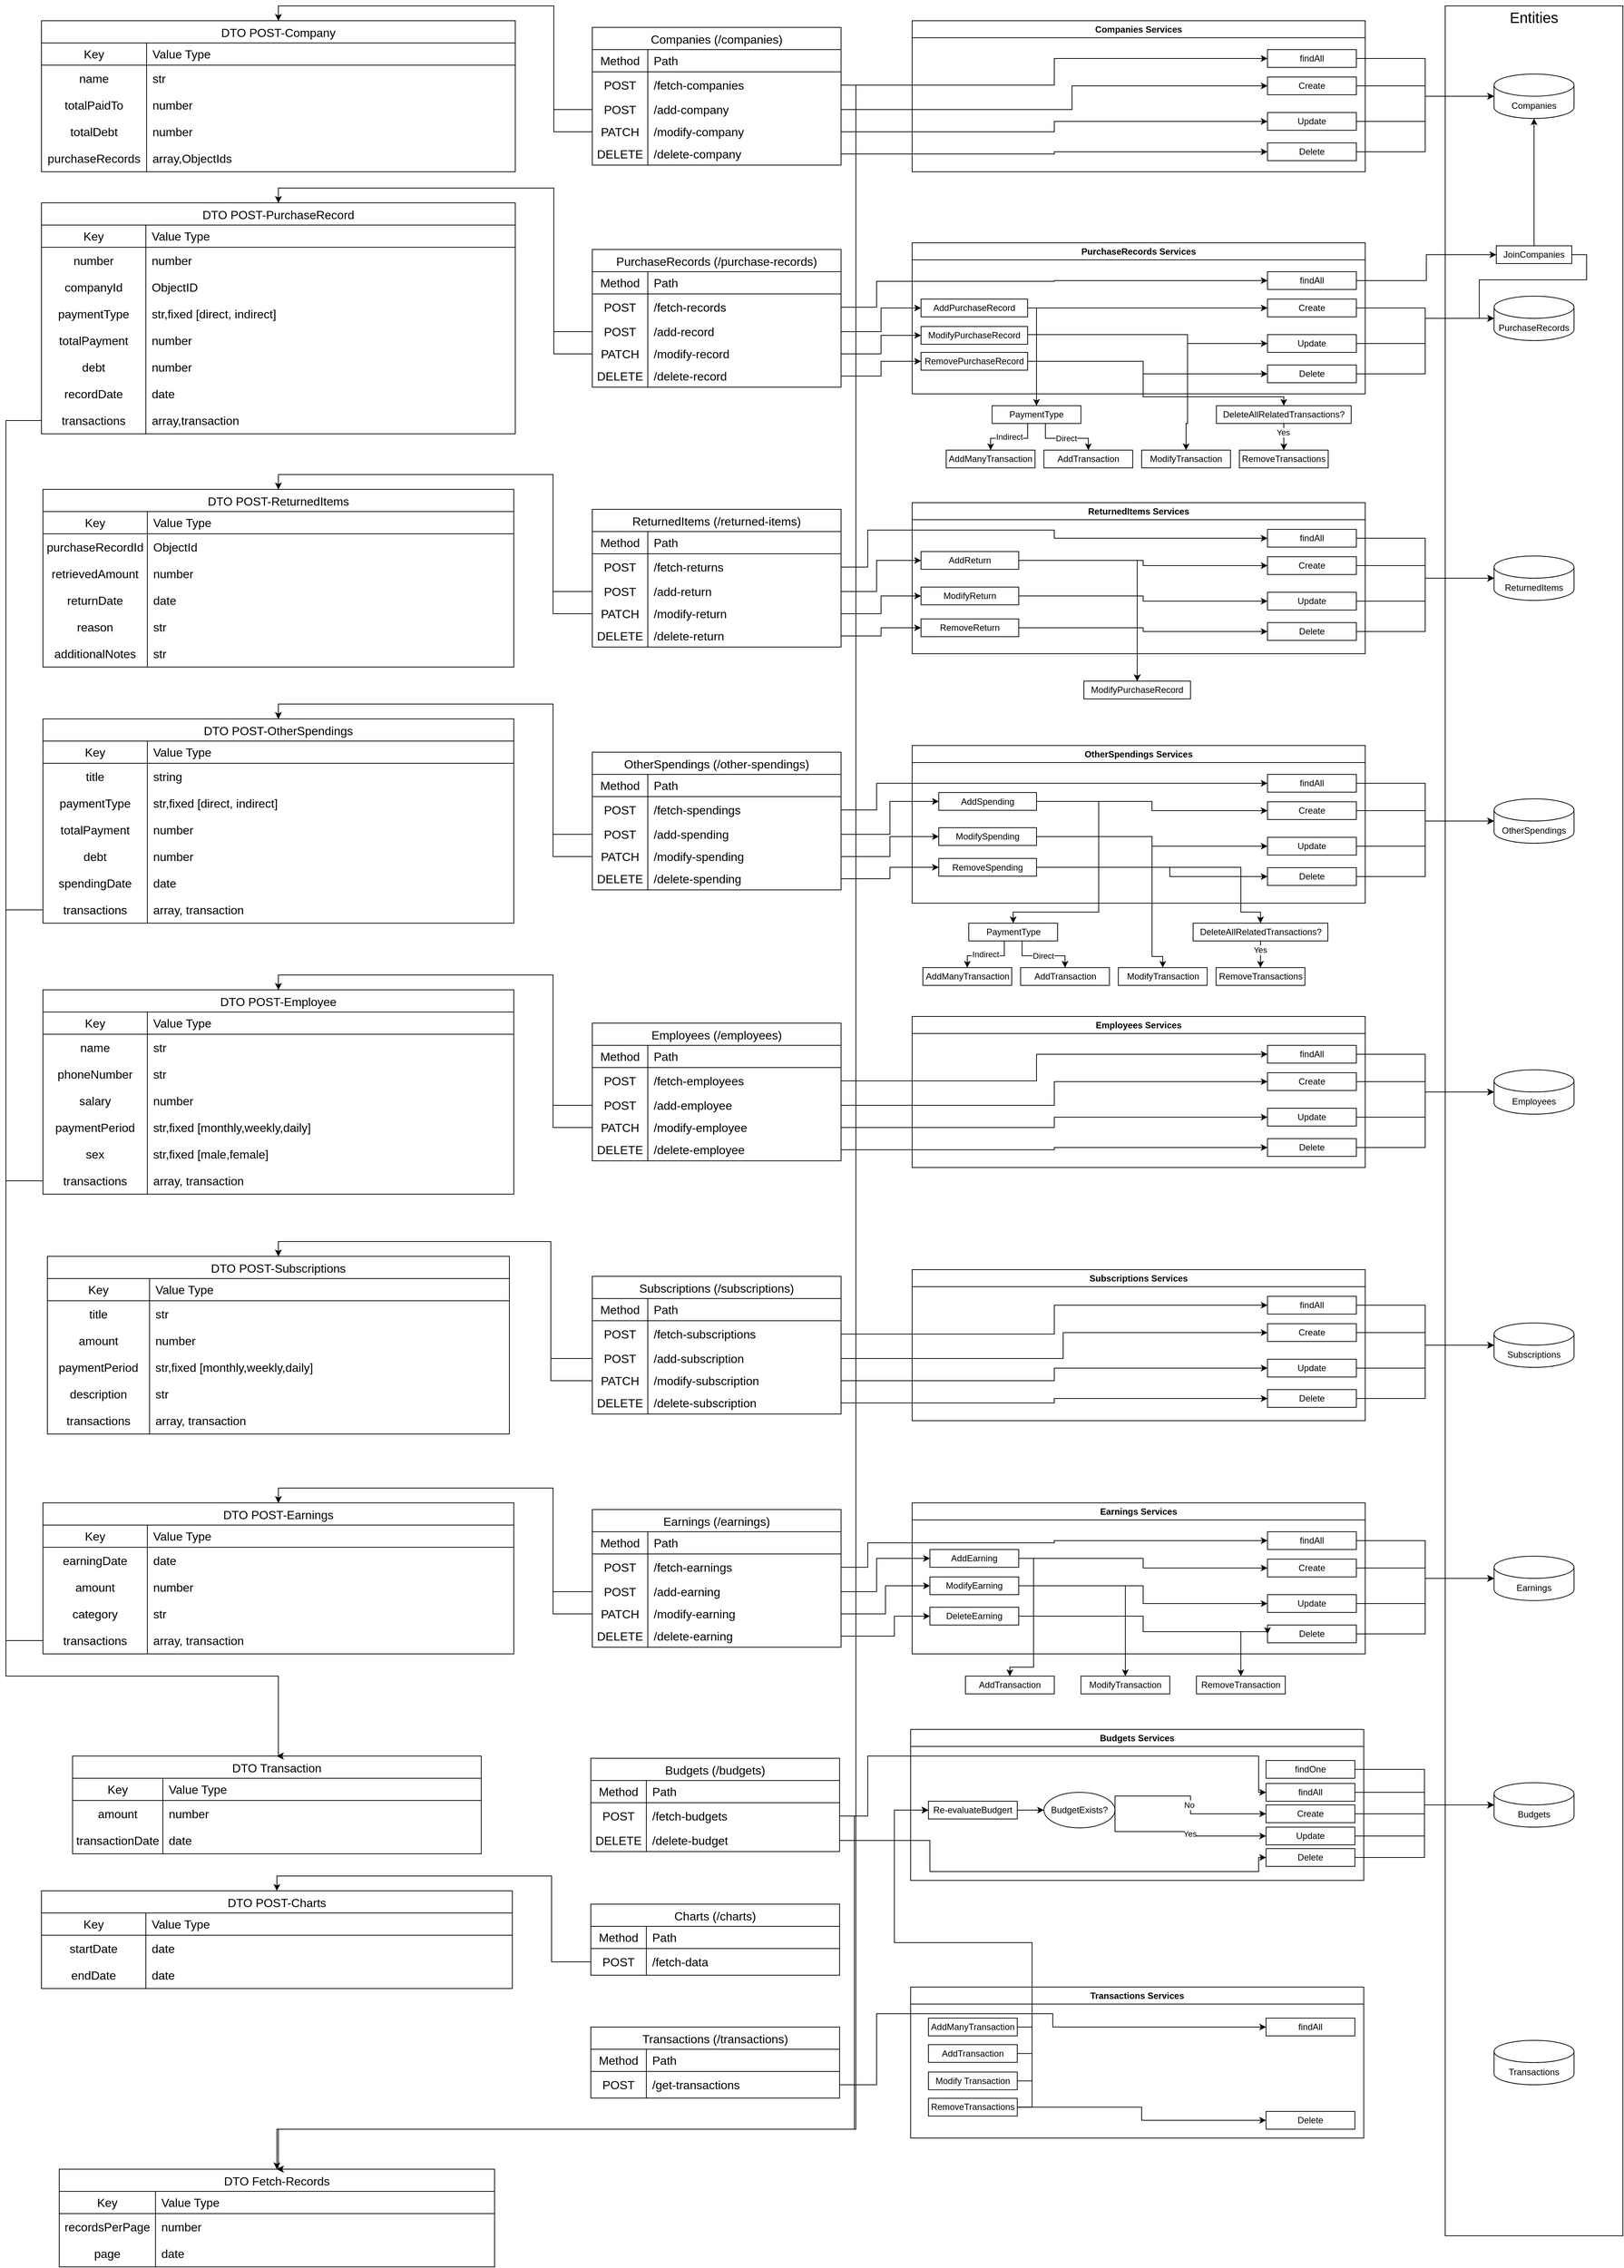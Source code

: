<mxfile version="23.1.5" type="device">
  <diagram name="Page-1" id="WmKcBqQ57zAdK9sFzErc">
    <mxGraphModel dx="795" dy="579" grid="1" gridSize="12" guides="1" tooltips="1" connect="1" arrows="1" fold="1" page="1" pageScale="1" pageWidth="2400" pageHeight="3600" math="0" shadow="0">
      <root>
        <mxCell id="0" />
        <mxCell id="1" parent="0" />
        <mxCell id="BFMQsOU-jweedGEEHphq-197" value="" style="group" vertex="1" connectable="0" parent="1">
          <mxGeometry x="2004" y="48" width="240" height="3012" as="geometry" />
        </mxCell>
        <mxCell id="BFMQsOU-jweedGEEHphq-5" value="" style="rounded=0;whiteSpace=wrap;html=1;" vertex="1" parent="BFMQsOU-jweedGEEHphq-197">
          <mxGeometry width="240" height="3012" as="geometry" />
        </mxCell>
        <mxCell id="BFMQsOU-jweedGEEHphq-2" value="Budgets" style="shape=cylinder3;whiteSpace=wrap;html=1;boundedLbl=1;backgroundOutline=1;size=15;" vertex="1" parent="BFMQsOU-jweedGEEHphq-197">
          <mxGeometry x="66" y="2400" width="108" height="60" as="geometry" />
        </mxCell>
        <mxCell id="BFMQsOU-jweedGEEHphq-3" value="Companies" style="shape=cylinder3;whiteSpace=wrap;html=1;boundedLbl=1;backgroundOutline=1;size=15;" vertex="1" parent="BFMQsOU-jweedGEEHphq-197">
          <mxGeometry x="66" y="92" width="108" height="60" as="geometry" />
        </mxCell>
        <mxCell id="BFMQsOU-jweedGEEHphq-4" value="PurchaseRecords" style="shape=cylinder3;whiteSpace=wrap;html=1;boundedLbl=1;backgroundOutline=1;size=15;" vertex="1" parent="BFMQsOU-jweedGEEHphq-197">
          <mxGeometry x="66" y="392" width="108" height="60" as="geometry" />
        </mxCell>
        <mxCell id="BFMQsOU-jweedGEEHphq-6" value="&lt;font style=&quot;font-size: 20px;&quot;&gt;Entities&lt;/font&gt;" style="text;html=1;align=center;verticalAlign=middle;whiteSpace=wrap;rounded=0;" vertex="1" parent="BFMQsOU-jweedGEEHphq-197">
          <mxGeometry x="90" width="60" height="30" as="geometry" />
        </mxCell>
        <mxCell id="BFMQsOU-jweedGEEHphq-7" value="Earnings" style="shape=cylinder3;whiteSpace=wrap;html=1;boundedLbl=1;backgroundOutline=1;size=15;" vertex="1" parent="BFMQsOU-jweedGEEHphq-197">
          <mxGeometry x="66" y="2094" width="108" height="60" as="geometry" />
        </mxCell>
        <mxCell id="BFMQsOU-jweedGEEHphq-8" value="Employees" style="shape=cylinder3;whiteSpace=wrap;html=1;boundedLbl=1;backgroundOutline=1;size=15;" vertex="1" parent="BFMQsOU-jweedGEEHphq-197">
          <mxGeometry x="66" y="1437" width="108" height="60" as="geometry" />
        </mxCell>
        <mxCell id="BFMQsOU-jweedGEEHphq-9" value="OtherSpendings" style="shape=cylinder3;whiteSpace=wrap;html=1;boundedLbl=1;backgroundOutline=1;size=15;" vertex="1" parent="BFMQsOU-jweedGEEHphq-197">
          <mxGeometry x="66" y="1071" width="108" height="60" as="geometry" />
        </mxCell>
        <mxCell id="BFMQsOU-jweedGEEHphq-10" value="ReturnedItems" style="shape=cylinder3;whiteSpace=wrap;html=1;boundedLbl=1;backgroundOutline=1;size=15;" vertex="1" parent="BFMQsOU-jweedGEEHphq-197">
          <mxGeometry x="66" y="743" width="108" height="60" as="geometry" />
        </mxCell>
        <mxCell id="BFMQsOU-jweedGEEHphq-11" value="Subscriptions" style="shape=cylinder3;whiteSpace=wrap;html=1;boundedLbl=1;backgroundOutline=1;size=15;" vertex="1" parent="BFMQsOU-jweedGEEHphq-197">
          <mxGeometry x="66" y="1779" width="108" height="60" as="geometry" />
        </mxCell>
        <mxCell id="BFMQsOU-jweedGEEHphq-12" value="Transactions" style="shape=cylinder3;whiteSpace=wrap;html=1;boundedLbl=1;backgroundOutline=1;size=15;" vertex="1" parent="BFMQsOU-jweedGEEHphq-197">
          <mxGeometry x="66" y="2748" width="108" height="60" as="geometry" />
        </mxCell>
        <mxCell id="unXY_0qLraqO0LoRJPVi-7" value="PurchaseRecords (/purchase-records)" style="shape=table;startSize=30;container=1;collapsible=0;childLayout=tableLayout;fixedRows=1;rowLines=0;fontStyle=0;strokeColor=default;fontSize=16;" parent="1" vertex="1">
          <mxGeometry x="852" y="377" width="336" height="186" as="geometry" />
        </mxCell>
        <mxCell id="unXY_0qLraqO0LoRJPVi-8" value="" style="shape=tableRow;horizontal=0;startSize=0;swimlaneHead=0;swimlaneBody=0;top=0;left=0;bottom=1;right=0;collapsible=0;dropTarget=0;fillColor=none;points=[[0,0.5],[1,0.5]];portConstraint=eastwest;strokeColor=inherit;fontSize=16;labelBorderColor=none;" parent="unXY_0qLraqO0LoRJPVi-7" vertex="1">
          <mxGeometry y="30" width="336" height="30" as="geometry" />
        </mxCell>
        <mxCell id="unXY_0qLraqO0LoRJPVi-9" value="Method" style="shape=partialRectangle;html=1;whiteSpace=wrap;connectable=0;fillColor=none;top=0;left=0;bottom=0;right=0;overflow=hidden;pointerEvents=1;strokeColor=inherit;fontSize=16;" parent="unXY_0qLraqO0LoRJPVi-8" vertex="1">
          <mxGeometry width="75" height="30" as="geometry">
            <mxRectangle width="75" height="30" as="alternateBounds" />
          </mxGeometry>
        </mxCell>
        <mxCell id="unXY_0qLraqO0LoRJPVi-10" value="Path" style="shape=partialRectangle;html=1;whiteSpace=wrap;connectable=0;fillColor=none;top=0;left=0;bottom=0;right=0;align=left;spacingLeft=6;overflow=hidden;strokeColor=default;fontSize=16;" parent="unXY_0qLraqO0LoRJPVi-8" vertex="1">
          <mxGeometry x="75" width="261" height="30" as="geometry">
            <mxRectangle width="261" height="30" as="alternateBounds" />
          </mxGeometry>
        </mxCell>
        <mxCell id="unXY_0qLraqO0LoRJPVi-11" value="" style="shape=tableRow;horizontal=0;startSize=0;swimlaneHead=0;swimlaneBody=0;top=0;left=0;bottom=0;right=0;collapsible=0;dropTarget=0;fillColor=none;points=[[0,0.5],[1,0.5]];portConstraint=eastwest;strokeColor=inherit;fontSize=16;" parent="unXY_0qLraqO0LoRJPVi-7" vertex="1">
          <mxGeometry y="60" width="336" height="36" as="geometry" />
        </mxCell>
        <mxCell id="unXY_0qLraqO0LoRJPVi-12" value="POST" style="shape=partialRectangle;html=1;whiteSpace=wrap;connectable=0;fillColor=none;top=0;left=0;bottom=0;right=0;overflow=hidden;strokeColor=inherit;fontSize=16;" parent="unXY_0qLraqO0LoRJPVi-11" vertex="1">
          <mxGeometry width="75" height="36" as="geometry">
            <mxRectangle width="75" height="36" as="alternateBounds" />
          </mxGeometry>
        </mxCell>
        <mxCell id="unXY_0qLraqO0LoRJPVi-13" value="/fetch-records" style="shape=partialRectangle;html=1;whiteSpace=wrap;connectable=0;fillColor=none;top=0;left=0;bottom=0;right=0;align=left;spacingLeft=6;overflow=hidden;strokeColor=inherit;fontSize=16;" parent="unXY_0qLraqO0LoRJPVi-11" vertex="1">
          <mxGeometry x="75" width="261" height="36" as="geometry">
            <mxRectangle width="261" height="36" as="alternateBounds" />
          </mxGeometry>
        </mxCell>
        <mxCell id="unXY_0qLraqO0LoRJPVi-14" value="" style="shape=tableRow;horizontal=0;startSize=0;swimlaneHead=0;swimlaneBody=0;top=0;left=0;bottom=0;right=0;collapsible=0;dropTarget=0;fillColor=none;points=[[0,0.5],[1,0.5]];portConstraint=eastwest;strokeColor=inherit;fontSize=16;" parent="unXY_0qLraqO0LoRJPVi-7" vertex="1">
          <mxGeometry y="96" width="336" height="30" as="geometry" />
        </mxCell>
        <mxCell id="unXY_0qLraqO0LoRJPVi-15" value="POST" style="shape=partialRectangle;html=1;whiteSpace=wrap;connectable=0;fillColor=none;top=0;left=0;bottom=0;right=0;overflow=hidden;strokeColor=inherit;fontSize=16;" parent="unXY_0qLraqO0LoRJPVi-14" vertex="1">
          <mxGeometry width="75" height="30" as="geometry">
            <mxRectangle width="75" height="30" as="alternateBounds" />
          </mxGeometry>
        </mxCell>
        <mxCell id="unXY_0qLraqO0LoRJPVi-16" value="/add-record" style="shape=partialRectangle;html=1;whiteSpace=wrap;connectable=0;fillColor=none;top=0;left=0;bottom=0;right=0;align=left;spacingLeft=6;overflow=hidden;strokeColor=inherit;fontSize=16;" parent="unXY_0qLraqO0LoRJPVi-14" vertex="1">
          <mxGeometry x="75" width="261" height="30" as="geometry">
            <mxRectangle width="261" height="30" as="alternateBounds" />
          </mxGeometry>
        </mxCell>
        <mxCell id="unXY_0qLraqO0LoRJPVi-17" value="" style="shape=tableRow;horizontal=0;startSize=0;swimlaneHead=0;swimlaneBody=0;top=0;left=0;bottom=0;right=0;collapsible=0;dropTarget=0;fillColor=none;points=[[0,0.5],[1,0.5]];portConstraint=eastwest;strokeColor=inherit;fontSize=16;" parent="unXY_0qLraqO0LoRJPVi-7" vertex="1">
          <mxGeometry y="126" width="336" height="30" as="geometry" />
        </mxCell>
        <mxCell id="unXY_0qLraqO0LoRJPVi-18" value="PATCH" style="shape=partialRectangle;html=1;whiteSpace=wrap;connectable=0;fillColor=none;top=0;left=0;bottom=0;right=0;overflow=hidden;strokeColor=inherit;fontSize=16;" parent="unXY_0qLraqO0LoRJPVi-17" vertex="1">
          <mxGeometry width="75" height="30" as="geometry">
            <mxRectangle width="75" height="30" as="alternateBounds" />
          </mxGeometry>
        </mxCell>
        <mxCell id="unXY_0qLraqO0LoRJPVi-19" value="/modify-record" style="shape=partialRectangle;html=1;whiteSpace=wrap;connectable=0;fillColor=none;top=0;left=0;bottom=0;right=0;align=left;spacingLeft=6;overflow=hidden;strokeColor=inherit;fontSize=16;" parent="unXY_0qLraqO0LoRJPVi-17" vertex="1">
          <mxGeometry x="75" width="261" height="30" as="geometry">
            <mxRectangle width="261" height="30" as="alternateBounds" />
          </mxGeometry>
        </mxCell>
        <mxCell id="unXY_0qLraqO0LoRJPVi-20" value="" style="shape=tableRow;horizontal=0;startSize=0;swimlaneHead=0;swimlaneBody=0;top=0;left=0;bottom=0;right=0;collapsible=0;dropTarget=0;fillColor=none;points=[[0,0.5],[1,0.5]];portConstraint=eastwest;strokeColor=inherit;fontSize=16;" parent="unXY_0qLraqO0LoRJPVi-7" vertex="1">
          <mxGeometry y="156" width="336" height="30" as="geometry" />
        </mxCell>
        <mxCell id="unXY_0qLraqO0LoRJPVi-21" value="DELETE" style="shape=partialRectangle;html=1;whiteSpace=wrap;connectable=0;fillColor=none;top=0;left=0;bottom=0;right=0;overflow=hidden;strokeColor=inherit;fontSize=16;" parent="unXY_0qLraqO0LoRJPVi-20" vertex="1">
          <mxGeometry width="75" height="30" as="geometry">
            <mxRectangle width="75" height="30" as="alternateBounds" />
          </mxGeometry>
        </mxCell>
        <mxCell id="unXY_0qLraqO0LoRJPVi-22" value="/delete-record" style="shape=partialRectangle;html=1;whiteSpace=wrap;connectable=0;fillColor=none;top=0;left=0;bottom=0;right=0;align=left;spacingLeft=6;overflow=hidden;strokeColor=inherit;fontSize=16;" parent="unXY_0qLraqO0LoRJPVi-20" vertex="1">
          <mxGeometry x="75" width="261" height="30" as="geometry">
            <mxRectangle width="261" height="30" as="alternateBounds" />
          </mxGeometry>
        </mxCell>
        <mxCell id="unXY_0qLraqO0LoRJPVi-23" value="ReturnedItems (/returned-items)" style="shape=table;startSize=30;container=1;collapsible=0;childLayout=tableLayout;fixedRows=1;rowLines=0;fontStyle=0;strokeColor=default;fontSize=16;" parent="1" vertex="1">
          <mxGeometry x="852" y="728" width="336" height="186" as="geometry" />
        </mxCell>
        <mxCell id="unXY_0qLraqO0LoRJPVi-24" value="" style="shape=tableRow;horizontal=0;startSize=0;swimlaneHead=0;swimlaneBody=0;top=0;left=0;bottom=1;right=0;collapsible=0;dropTarget=0;fillColor=none;points=[[0,0.5],[1,0.5]];portConstraint=eastwest;strokeColor=inherit;fontSize=16;labelBorderColor=none;" parent="unXY_0qLraqO0LoRJPVi-23" vertex="1">
          <mxGeometry y="30" width="336" height="30" as="geometry" />
        </mxCell>
        <mxCell id="unXY_0qLraqO0LoRJPVi-25" value="Method" style="shape=partialRectangle;html=1;whiteSpace=wrap;connectable=0;fillColor=none;top=0;left=0;bottom=0;right=0;overflow=hidden;pointerEvents=1;strokeColor=inherit;fontSize=16;" parent="unXY_0qLraqO0LoRJPVi-24" vertex="1">
          <mxGeometry width="75" height="30" as="geometry">
            <mxRectangle width="75" height="30" as="alternateBounds" />
          </mxGeometry>
        </mxCell>
        <mxCell id="unXY_0qLraqO0LoRJPVi-26" value="Path" style="shape=partialRectangle;html=1;whiteSpace=wrap;connectable=0;fillColor=none;top=0;left=0;bottom=0;right=0;align=left;spacingLeft=6;overflow=hidden;strokeColor=default;fontSize=16;" parent="unXY_0qLraqO0LoRJPVi-24" vertex="1">
          <mxGeometry x="75" width="261" height="30" as="geometry">
            <mxRectangle width="261" height="30" as="alternateBounds" />
          </mxGeometry>
        </mxCell>
        <mxCell id="unXY_0qLraqO0LoRJPVi-27" value="" style="shape=tableRow;horizontal=0;startSize=0;swimlaneHead=0;swimlaneBody=0;top=0;left=0;bottom=0;right=0;collapsible=0;dropTarget=0;fillColor=none;points=[[0,0.5],[1,0.5]];portConstraint=eastwest;strokeColor=inherit;fontSize=16;" parent="unXY_0qLraqO0LoRJPVi-23" vertex="1">
          <mxGeometry y="60" width="336" height="36" as="geometry" />
        </mxCell>
        <mxCell id="unXY_0qLraqO0LoRJPVi-28" value="POST" style="shape=partialRectangle;html=1;whiteSpace=wrap;connectable=0;fillColor=none;top=0;left=0;bottom=0;right=0;overflow=hidden;strokeColor=inherit;fontSize=16;" parent="unXY_0qLraqO0LoRJPVi-27" vertex="1">
          <mxGeometry width="75" height="36" as="geometry">
            <mxRectangle width="75" height="36" as="alternateBounds" />
          </mxGeometry>
        </mxCell>
        <mxCell id="unXY_0qLraqO0LoRJPVi-29" value="/fetch-returns" style="shape=partialRectangle;html=1;whiteSpace=wrap;connectable=0;fillColor=none;top=0;left=0;bottom=0;right=0;align=left;spacingLeft=6;overflow=hidden;strokeColor=inherit;fontSize=16;" parent="unXY_0qLraqO0LoRJPVi-27" vertex="1">
          <mxGeometry x="75" width="261" height="36" as="geometry">
            <mxRectangle width="261" height="36" as="alternateBounds" />
          </mxGeometry>
        </mxCell>
        <mxCell id="unXY_0qLraqO0LoRJPVi-30" value="" style="shape=tableRow;horizontal=0;startSize=0;swimlaneHead=0;swimlaneBody=0;top=0;left=0;bottom=0;right=0;collapsible=0;dropTarget=0;fillColor=none;points=[[0,0.5],[1,0.5]];portConstraint=eastwest;strokeColor=inherit;fontSize=16;" parent="unXY_0qLraqO0LoRJPVi-23" vertex="1">
          <mxGeometry y="96" width="336" height="30" as="geometry" />
        </mxCell>
        <mxCell id="unXY_0qLraqO0LoRJPVi-31" value="POST" style="shape=partialRectangle;html=1;whiteSpace=wrap;connectable=0;fillColor=none;top=0;left=0;bottom=0;right=0;overflow=hidden;strokeColor=inherit;fontSize=16;" parent="unXY_0qLraqO0LoRJPVi-30" vertex="1">
          <mxGeometry width="75" height="30" as="geometry">
            <mxRectangle width="75" height="30" as="alternateBounds" />
          </mxGeometry>
        </mxCell>
        <mxCell id="unXY_0qLraqO0LoRJPVi-32" value="/add-return" style="shape=partialRectangle;html=1;whiteSpace=wrap;connectable=0;fillColor=none;top=0;left=0;bottom=0;right=0;align=left;spacingLeft=6;overflow=hidden;strokeColor=inherit;fontSize=16;" parent="unXY_0qLraqO0LoRJPVi-30" vertex="1">
          <mxGeometry x="75" width="261" height="30" as="geometry">
            <mxRectangle width="261" height="30" as="alternateBounds" />
          </mxGeometry>
        </mxCell>
        <mxCell id="unXY_0qLraqO0LoRJPVi-33" value="" style="shape=tableRow;horizontal=0;startSize=0;swimlaneHead=0;swimlaneBody=0;top=0;left=0;bottom=0;right=0;collapsible=0;dropTarget=0;fillColor=none;points=[[0,0.5],[1,0.5]];portConstraint=eastwest;strokeColor=inherit;fontSize=16;" parent="unXY_0qLraqO0LoRJPVi-23" vertex="1">
          <mxGeometry y="126" width="336" height="30" as="geometry" />
        </mxCell>
        <mxCell id="unXY_0qLraqO0LoRJPVi-34" value="PATCH" style="shape=partialRectangle;html=1;whiteSpace=wrap;connectable=0;fillColor=none;top=0;left=0;bottom=0;right=0;overflow=hidden;strokeColor=inherit;fontSize=16;" parent="unXY_0qLraqO0LoRJPVi-33" vertex="1">
          <mxGeometry width="75" height="30" as="geometry">
            <mxRectangle width="75" height="30" as="alternateBounds" />
          </mxGeometry>
        </mxCell>
        <mxCell id="unXY_0qLraqO0LoRJPVi-35" value="/modify-return" style="shape=partialRectangle;html=1;whiteSpace=wrap;connectable=0;fillColor=none;top=0;left=0;bottom=0;right=0;align=left;spacingLeft=6;overflow=hidden;strokeColor=inherit;fontSize=16;" parent="unXY_0qLraqO0LoRJPVi-33" vertex="1">
          <mxGeometry x="75" width="261" height="30" as="geometry">
            <mxRectangle width="261" height="30" as="alternateBounds" />
          </mxGeometry>
        </mxCell>
        <mxCell id="unXY_0qLraqO0LoRJPVi-36" value="" style="shape=tableRow;horizontal=0;startSize=0;swimlaneHead=0;swimlaneBody=0;top=0;left=0;bottom=0;right=0;collapsible=0;dropTarget=0;fillColor=none;points=[[0,0.5],[1,0.5]];portConstraint=eastwest;strokeColor=inherit;fontSize=16;" parent="unXY_0qLraqO0LoRJPVi-23" vertex="1">
          <mxGeometry y="156" width="336" height="30" as="geometry" />
        </mxCell>
        <mxCell id="unXY_0qLraqO0LoRJPVi-37" value="DELETE" style="shape=partialRectangle;html=1;whiteSpace=wrap;connectable=0;fillColor=none;top=0;left=0;bottom=0;right=0;overflow=hidden;strokeColor=inherit;fontSize=16;" parent="unXY_0qLraqO0LoRJPVi-36" vertex="1">
          <mxGeometry width="75" height="30" as="geometry">
            <mxRectangle width="75" height="30" as="alternateBounds" />
          </mxGeometry>
        </mxCell>
        <mxCell id="unXY_0qLraqO0LoRJPVi-38" value="/delete-return" style="shape=partialRectangle;html=1;whiteSpace=wrap;connectable=0;fillColor=none;top=0;left=0;bottom=0;right=0;align=left;spacingLeft=6;overflow=hidden;strokeColor=inherit;fontSize=16;" parent="unXY_0qLraqO0LoRJPVi-36" vertex="1">
          <mxGeometry x="75" width="261" height="30" as="geometry">
            <mxRectangle width="261" height="30" as="alternateBounds" />
          </mxGeometry>
        </mxCell>
        <mxCell id="unXY_0qLraqO0LoRJPVi-39" value="OtherSpendings (/other-spendings)" style="shape=table;startSize=30;container=1;collapsible=0;childLayout=tableLayout;fixedRows=1;rowLines=0;fontStyle=0;strokeColor=default;fontSize=16;" parent="1" vertex="1">
          <mxGeometry x="852" y="1056" width="336" height="186" as="geometry" />
        </mxCell>
        <mxCell id="unXY_0qLraqO0LoRJPVi-40" value="" style="shape=tableRow;horizontal=0;startSize=0;swimlaneHead=0;swimlaneBody=0;top=0;left=0;bottom=1;right=0;collapsible=0;dropTarget=0;fillColor=none;points=[[0,0.5],[1,0.5]];portConstraint=eastwest;strokeColor=inherit;fontSize=16;labelBorderColor=none;" parent="unXY_0qLraqO0LoRJPVi-39" vertex="1">
          <mxGeometry y="30" width="336" height="30" as="geometry" />
        </mxCell>
        <mxCell id="unXY_0qLraqO0LoRJPVi-41" value="Method" style="shape=partialRectangle;html=1;whiteSpace=wrap;connectable=0;fillColor=none;top=0;left=0;bottom=0;right=0;overflow=hidden;pointerEvents=1;strokeColor=inherit;fontSize=16;" parent="unXY_0qLraqO0LoRJPVi-40" vertex="1">
          <mxGeometry width="75" height="30" as="geometry">
            <mxRectangle width="75" height="30" as="alternateBounds" />
          </mxGeometry>
        </mxCell>
        <mxCell id="unXY_0qLraqO0LoRJPVi-42" value="Path" style="shape=partialRectangle;html=1;whiteSpace=wrap;connectable=0;fillColor=none;top=0;left=0;bottom=0;right=0;align=left;spacingLeft=6;overflow=hidden;strokeColor=default;fontSize=16;" parent="unXY_0qLraqO0LoRJPVi-40" vertex="1">
          <mxGeometry x="75" width="261" height="30" as="geometry">
            <mxRectangle width="261" height="30" as="alternateBounds" />
          </mxGeometry>
        </mxCell>
        <mxCell id="unXY_0qLraqO0LoRJPVi-43" value="" style="shape=tableRow;horizontal=0;startSize=0;swimlaneHead=0;swimlaneBody=0;top=0;left=0;bottom=0;right=0;collapsible=0;dropTarget=0;fillColor=none;points=[[0,0.5],[1,0.5]];portConstraint=eastwest;strokeColor=inherit;fontSize=16;" parent="unXY_0qLraqO0LoRJPVi-39" vertex="1">
          <mxGeometry y="60" width="336" height="36" as="geometry" />
        </mxCell>
        <mxCell id="unXY_0qLraqO0LoRJPVi-44" value="POST" style="shape=partialRectangle;html=1;whiteSpace=wrap;connectable=0;fillColor=none;top=0;left=0;bottom=0;right=0;overflow=hidden;strokeColor=inherit;fontSize=16;" parent="unXY_0qLraqO0LoRJPVi-43" vertex="1">
          <mxGeometry width="75" height="36" as="geometry">
            <mxRectangle width="75" height="36" as="alternateBounds" />
          </mxGeometry>
        </mxCell>
        <mxCell id="unXY_0qLraqO0LoRJPVi-45" value="/fetch-spendings" style="shape=partialRectangle;html=1;whiteSpace=wrap;connectable=0;fillColor=none;top=0;left=0;bottom=0;right=0;align=left;spacingLeft=6;overflow=hidden;strokeColor=inherit;fontSize=16;" parent="unXY_0qLraqO0LoRJPVi-43" vertex="1">
          <mxGeometry x="75" width="261" height="36" as="geometry">
            <mxRectangle width="261" height="36" as="alternateBounds" />
          </mxGeometry>
        </mxCell>
        <mxCell id="unXY_0qLraqO0LoRJPVi-46" value="" style="shape=tableRow;horizontal=0;startSize=0;swimlaneHead=0;swimlaneBody=0;top=0;left=0;bottom=0;right=0;collapsible=0;dropTarget=0;fillColor=none;points=[[0,0.5],[1,0.5]];portConstraint=eastwest;strokeColor=inherit;fontSize=16;" parent="unXY_0qLraqO0LoRJPVi-39" vertex="1">
          <mxGeometry y="96" width="336" height="30" as="geometry" />
        </mxCell>
        <mxCell id="unXY_0qLraqO0LoRJPVi-47" value="POST" style="shape=partialRectangle;html=1;whiteSpace=wrap;connectable=0;fillColor=none;top=0;left=0;bottom=0;right=0;overflow=hidden;strokeColor=inherit;fontSize=16;" parent="unXY_0qLraqO0LoRJPVi-46" vertex="1">
          <mxGeometry width="75" height="30" as="geometry">
            <mxRectangle width="75" height="30" as="alternateBounds" />
          </mxGeometry>
        </mxCell>
        <mxCell id="unXY_0qLraqO0LoRJPVi-48" value="/add-spending" style="shape=partialRectangle;html=1;whiteSpace=wrap;connectable=0;fillColor=none;top=0;left=0;bottom=0;right=0;align=left;spacingLeft=6;overflow=hidden;strokeColor=inherit;fontSize=16;" parent="unXY_0qLraqO0LoRJPVi-46" vertex="1">
          <mxGeometry x="75" width="261" height="30" as="geometry">
            <mxRectangle width="261" height="30" as="alternateBounds" />
          </mxGeometry>
        </mxCell>
        <mxCell id="unXY_0qLraqO0LoRJPVi-49" value="" style="shape=tableRow;horizontal=0;startSize=0;swimlaneHead=0;swimlaneBody=0;top=0;left=0;bottom=0;right=0;collapsible=0;dropTarget=0;fillColor=none;points=[[0,0.5],[1,0.5]];portConstraint=eastwest;strokeColor=inherit;fontSize=16;" parent="unXY_0qLraqO0LoRJPVi-39" vertex="1">
          <mxGeometry y="126" width="336" height="30" as="geometry" />
        </mxCell>
        <mxCell id="unXY_0qLraqO0LoRJPVi-50" value="PATCH" style="shape=partialRectangle;html=1;whiteSpace=wrap;connectable=0;fillColor=none;top=0;left=0;bottom=0;right=0;overflow=hidden;strokeColor=inherit;fontSize=16;" parent="unXY_0qLraqO0LoRJPVi-49" vertex="1">
          <mxGeometry width="75" height="30" as="geometry">
            <mxRectangle width="75" height="30" as="alternateBounds" />
          </mxGeometry>
        </mxCell>
        <mxCell id="unXY_0qLraqO0LoRJPVi-51" value="/modify-spending" style="shape=partialRectangle;html=1;whiteSpace=wrap;connectable=0;fillColor=none;top=0;left=0;bottom=0;right=0;align=left;spacingLeft=6;overflow=hidden;strokeColor=inherit;fontSize=16;" parent="unXY_0qLraqO0LoRJPVi-49" vertex="1">
          <mxGeometry x="75" width="261" height="30" as="geometry">
            <mxRectangle width="261" height="30" as="alternateBounds" />
          </mxGeometry>
        </mxCell>
        <mxCell id="unXY_0qLraqO0LoRJPVi-52" value="" style="shape=tableRow;horizontal=0;startSize=0;swimlaneHead=0;swimlaneBody=0;top=0;left=0;bottom=0;right=0;collapsible=0;dropTarget=0;fillColor=none;points=[[0,0.5],[1,0.5]];portConstraint=eastwest;strokeColor=inherit;fontSize=16;" parent="unXY_0qLraqO0LoRJPVi-39" vertex="1">
          <mxGeometry y="156" width="336" height="30" as="geometry" />
        </mxCell>
        <mxCell id="unXY_0qLraqO0LoRJPVi-53" value="DELETE" style="shape=partialRectangle;html=1;whiteSpace=wrap;connectable=0;fillColor=none;top=0;left=0;bottom=0;right=0;overflow=hidden;strokeColor=inherit;fontSize=16;" parent="unXY_0qLraqO0LoRJPVi-52" vertex="1">
          <mxGeometry width="75" height="30" as="geometry">
            <mxRectangle width="75" height="30" as="alternateBounds" />
          </mxGeometry>
        </mxCell>
        <mxCell id="unXY_0qLraqO0LoRJPVi-54" value="/delete-spending" style="shape=partialRectangle;html=1;whiteSpace=wrap;connectable=0;fillColor=none;top=0;left=0;bottom=0;right=0;align=left;spacingLeft=6;overflow=hidden;strokeColor=inherit;fontSize=16;" parent="unXY_0qLraqO0LoRJPVi-52" vertex="1">
          <mxGeometry x="75" width="261" height="30" as="geometry">
            <mxRectangle width="261" height="30" as="alternateBounds" />
          </mxGeometry>
        </mxCell>
        <mxCell id="unXY_0qLraqO0LoRJPVi-55" value="Employees (/employees)" style="shape=table;startSize=30;container=1;collapsible=0;childLayout=tableLayout;fixedRows=1;rowLines=0;fontStyle=0;strokeColor=default;fontSize=16;" parent="1" vertex="1">
          <mxGeometry x="852" y="1422" width="336" height="186" as="geometry" />
        </mxCell>
        <mxCell id="unXY_0qLraqO0LoRJPVi-56" value="" style="shape=tableRow;horizontal=0;startSize=0;swimlaneHead=0;swimlaneBody=0;top=0;left=0;bottom=1;right=0;collapsible=0;dropTarget=0;fillColor=none;points=[[0,0.5],[1,0.5]];portConstraint=eastwest;strokeColor=inherit;fontSize=16;labelBorderColor=none;" parent="unXY_0qLraqO0LoRJPVi-55" vertex="1">
          <mxGeometry y="30" width="336" height="30" as="geometry" />
        </mxCell>
        <mxCell id="unXY_0qLraqO0LoRJPVi-57" value="Method" style="shape=partialRectangle;html=1;whiteSpace=wrap;connectable=0;fillColor=none;top=0;left=0;bottom=0;right=0;overflow=hidden;pointerEvents=1;strokeColor=inherit;fontSize=16;" parent="unXY_0qLraqO0LoRJPVi-56" vertex="1">
          <mxGeometry width="75" height="30" as="geometry">
            <mxRectangle width="75" height="30" as="alternateBounds" />
          </mxGeometry>
        </mxCell>
        <mxCell id="unXY_0qLraqO0LoRJPVi-58" value="Path" style="shape=partialRectangle;html=1;whiteSpace=wrap;connectable=0;fillColor=none;top=0;left=0;bottom=0;right=0;align=left;spacingLeft=6;overflow=hidden;strokeColor=default;fontSize=16;" parent="unXY_0qLraqO0LoRJPVi-56" vertex="1">
          <mxGeometry x="75" width="261" height="30" as="geometry">
            <mxRectangle width="261" height="30" as="alternateBounds" />
          </mxGeometry>
        </mxCell>
        <mxCell id="unXY_0qLraqO0LoRJPVi-59" value="" style="shape=tableRow;horizontal=0;startSize=0;swimlaneHead=0;swimlaneBody=0;top=0;left=0;bottom=0;right=0;collapsible=0;dropTarget=0;fillColor=none;points=[[0,0.5],[1,0.5]];portConstraint=eastwest;strokeColor=inherit;fontSize=16;" parent="unXY_0qLraqO0LoRJPVi-55" vertex="1">
          <mxGeometry y="60" width="336" height="36" as="geometry" />
        </mxCell>
        <mxCell id="unXY_0qLraqO0LoRJPVi-60" value="POST" style="shape=partialRectangle;html=1;whiteSpace=wrap;connectable=0;fillColor=none;top=0;left=0;bottom=0;right=0;overflow=hidden;strokeColor=inherit;fontSize=16;" parent="unXY_0qLraqO0LoRJPVi-59" vertex="1">
          <mxGeometry width="75" height="36" as="geometry">
            <mxRectangle width="75" height="36" as="alternateBounds" />
          </mxGeometry>
        </mxCell>
        <mxCell id="unXY_0qLraqO0LoRJPVi-61" value="/fetch-employees" style="shape=partialRectangle;html=1;whiteSpace=wrap;connectable=0;fillColor=none;top=0;left=0;bottom=0;right=0;align=left;spacingLeft=6;overflow=hidden;strokeColor=inherit;fontSize=16;" parent="unXY_0qLraqO0LoRJPVi-59" vertex="1">
          <mxGeometry x="75" width="261" height="36" as="geometry">
            <mxRectangle width="261" height="36" as="alternateBounds" />
          </mxGeometry>
        </mxCell>
        <mxCell id="unXY_0qLraqO0LoRJPVi-62" value="" style="shape=tableRow;horizontal=0;startSize=0;swimlaneHead=0;swimlaneBody=0;top=0;left=0;bottom=0;right=0;collapsible=0;dropTarget=0;fillColor=none;points=[[0,0.5],[1,0.5]];portConstraint=eastwest;strokeColor=inherit;fontSize=16;" parent="unXY_0qLraqO0LoRJPVi-55" vertex="1">
          <mxGeometry y="96" width="336" height="30" as="geometry" />
        </mxCell>
        <mxCell id="unXY_0qLraqO0LoRJPVi-63" value="POST" style="shape=partialRectangle;html=1;whiteSpace=wrap;connectable=0;fillColor=none;top=0;left=0;bottom=0;right=0;overflow=hidden;strokeColor=inherit;fontSize=16;" parent="unXY_0qLraqO0LoRJPVi-62" vertex="1">
          <mxGeometry width="75" height="30" as="geometry">
            <mxRectangle width="75" height="30" as="alternateBounds" />
          </mxGeometry>
        </mxCell>
        <mxCell id="unXY_0qLraqO0LoRJPVi-64" value="/add-employee" style="shape=partialRectangle;html=1;whiteSpace=wrap;connectable=0;fillColor=none;top=0;left=0;bottom=0;right=0;align=left;spacingLeft=6;overflow=hidden;strokeColor=inherit;fontSize=16;" parent="unXY_0qLraqO0LoRJPVi-62" vertex="1">
          <mxGeometry x="75" width="261" height="30" as="geometry">
            <mxRectangle width="261" height="30" as="alternateBounds" />
          </mxGeometry>
        </mxCell>
        <mxCell id="unXY_0qLraqO0LoRJPVi-65" value="" style="shape=tableRow;horizontal=0;startSize=0;swimlaneHead=0;swimlaneBody=0;top=0;left=0;bottom=0;right=0;collapsible=0;dropTarget=0;fillColor=none;points=[[0,0.5],[1,0.5]];portConstraint=eastwest;strokeColor=inherit;fontSize=16;" parent="unXY_0qLraqO0LoRJPVi-55" vertex="1">
          <mxGeometry y="126" width="336" height="30" as="geometry" />
        </mxCell>
        <mxCell id="unXY_0qLraqO0LoRJPVi-66" value="PATCH" style="shape=partialRectangle;html=1;whiteSpace=wrap;connectable=0;fillColor=none;top=0;left=0;bottom=0;right=0;overflow=hidden;strokeColor=inherit;fontSize=16;" parent="unXY_0qLraqO0LoRJPVi-65" vertex="1">
          <mxGeometry width="75" height="30" as="geometry">
            <mxRectangle width="75" height="30" as="alternateBounds" />
          </mxGeometry>
        </mxCell>
        <mxCell id="unXY_0qLraqO0LoRJPVi-67" value="/modify-employee" style="shape=partialRectangle;html=1;whiteSpace=wrap;connectable=0;fillColor=none;top=0;left=0;bottom=0;right=0;align=left;spacingLeft=6;overflow=hidden;strokeColor=inherit;fontSize=16;" parent="unXY_0qLraqO0LoRJPVi-65" vertex="1">
          <mxGeometry x="75" width="261" height="30" as="geometry">
            <mxRectangle width="261" height="30" as="alternateBounds" />
          </mxGeometry>
        </mxCell>
        <mxCell id="unXY_0qLraqO0LoRJPVi-68" value="" style="shape=tableRow;horizontal=0;startSize=0;swimlaneHead=0;swimlaneBody=0;top=0;left=0;bottom=0;right=0;collapsible=0;dropTarget=0;fillColor=none;points=[[0,0.5],[1,0.5]];portConstraint=eastwest;strokeColor=inherit;fontSize=16;" parent="unXY_0qLraqO0LoRJPVi-55" vertex="1">
          <mxGeometry y="156" width="336" height="30" as="geometry" />
        </mxCell>
        <mxCell id="unXY_0qLraqO0LoRJPVi-69" value="DELETE" style="shape=partialRectangle;html=1;whiteSpace=wrap;connectable=0;fillColor=none;top=0;left=0;bottom=0;right=0;overflow=hidden;strokeColor=inherit;fontSize=16;" parent="unXY_0qLraqO0LoRJPVi-68" vertex="1">
          <mxGeometry width="75" height="30" as="geometry">
            <mxRectangle width="75" height="30" as="alternateBounds" />
          </mxGeometry>
        </mxCell>
        <mxCell id="unXY_0qLraqO0LoRJPVi-70" value="/delete-employee" style="shape=partialRectangle;html=1;whiteSpace=wrap;connectable=0;fillColor=none;top=0;left=0;bottom=0;right=0;align=left;spacingLeft=6;overflow=hidden;strokeColor=inherit;fontSize=16;" parent="unXY_0qLraqO0LoRJPVi-68" vertex="1">
          <mxGeometry x="75" width="261" height="30" as="geometry">
            <mxRectangle width="261" height="30" as="alternateBounds" />
          </mxGeometry>
        </mxCell>
        <mxCell id="unXY_0qLraqO0LoRJPVi-87" value="Subscriptions (/subscriptions)" style="shape=table;startSize=30;container=1;collapsible=0;childLayout=tableLayout;fixedRows=1;rowLines=0;fontStyle=0;strokeColor=default;fontSize=16;" parent="1" vertex="1">
          <mxGeometry x="852" y="1764" width="336" height="186" as="geometry" />
        </mxCell>
        <mxCell id="unXY_0qLraqO0LoRJPVi-88" value="" style="shape=tableRow;horizontal=0;startSize=0;swimlaneHead=0;swimlaneBody=0;top=0;left=0;bottom=1;right=0;collapsible=0;dropTarget=0;fillColor=none;points=[[0,0.5],[1,0.5]];portConstraint=eastwest;strokeColor=inherit;fontSize=16;labelBorderColor=none;" parent="unXY_0qLraqO0LoRJPVi-87" vertex="1">
          <mxGeometry y="30" width="336" height="30" as="geometry" />
        </mxCell>
        <mxCell id="unXY_0qLraqO0LoRJPVi-89" value="Method" style="shape=partialRectangle;html=1;whiteSpace=wrap;connectable=0;fillColor=none;top=0;left=0;bottom=0;right=0;overflow=hidden;pointerEvents=1;strokeColor=inherit;fontSize=16;" parent="unXY_0qLraqO0LoRJPVi-88" vertex="1">
          <mxGeometry width="75" height="30" as="geometry">
            <mxRectangle width="75" height="30" as="alternateBounds" />
          </mxGeometry>
        </mxCell>
        <mxCell id="unXY_0qLraqO0LoRJPVi-90" value="Path" style="shape=partialRectangle;html=1;whiteSpace=wrap;connectable=0;fillColor=none;top=0;left=0;bottom=0;right=0;align=left;spacingLeft=6;overflow=hidden;strokeColor=default;fontSize=16;" parent="unXY_0qLraqO0LoRJPVi-88" vertex="1">
          <mxGeometry x="75" width="261" height="30" as="geometry">
            <mxRectangle width="261" height="30" as="alternateBounds" />
          </mxGeometry>
        </mxCell>
        <mxCell id="unXY_0qLraqO0LoRJPVi-91" value="" style="shape=tableRow;horizontal=0;startSize=0;swimlaneHead=0;swimlaneBody=0;top=0;left=0;bottom=0;right=0;collapsible=0;dropTarget=0;fillColor=none;points=[[0,0.5],[1,0.5]];portConstraint=eastwest;strokeColor=inherit;fontSize=16;" parent="unXY_0qLraqO0LoRJPVi-87" vertex="1">
          <mxGeometry y="60" width="336" height="36" as="geometry" />
        </mxCell>
        <mxCell id="unXY_0qLraqO0LoRJPVi-92" value="POST" style="shape=partialRectangle;html=1;whiteSpace=wrap;connectable=0;fillColor=none;top=0;left=0;bottom=0;right=0;overflow=hidden;strokeColor=inherit;fontSize=16;" parent="unXY_0qLraqO0LoRJPVi-91" vertex="1">
          <mxGeometry width="75" height="36" as="geometry">
            <mxRectangle width="75" height="36" as="alternateBounds" />
          </mxGeometry>
        </mxCell>
        <mxCell id="unXY_0qLraqO0LoRJPVi-93" value="/fetch-subscriptions" style="shape=partialRectangle;html=1;whiteSpace=wrap;connectable=0;fillColor=none;top=0;left=0;bottom=0;right=0;align=left;spacingLeft=6;overflow=hidden;strokeColor=inherit;fontSize=16;" parent="unXY_0qLraqO0LoRJPVi-91" vertex="1">
          <mxGeometry x="75" width="261" height="36" as="geometry">
            <mxRectangle width="261" height="36" as="alternateBounds" />
          </mxGeometry>
        </mxCell>
        <mxCell id="unXY_0qLraqO0LoRJPVi-94" value="" style="shape=tableRow;horizontal=0;startSize=0;swimlaneHead=0;swimlaneBody=0;top=0;left=0;bottom=0;right=0;collapsible=0;dropTarget=0;fillColor=none;points=[[0,0.5],[1,0.5]];portConstraint=eastwest;strokeColor=inherit;fontSize=16;" parent="unXY_0qLraqO0LoRJPVi-87" vertex="1">
          <mxGeometry y="96" width="336" height="30" as="geometry" />
        </mxCell>
        <mxCell id="unXY_0qLraqO0LoRJPVi-95" value="POST" style="shape=partialRectangle;html=1;whiteSpace=wrap;connectable=0;fillColor=none;top=0;left=0;bottom=0;right=0;overflow=hidden;strokeColor=inherit;fontSize=16;" parent="unXY_0qLraqO0LoRJPVi-94" vertex="1">
          <mxGeometry width="75" height="30" as="geometry">
            <mxRectangle width="75" height="30" as="alternateBounds" />
          </mxGeometry>
        </mxCell>
        <mxCell id="unXY_0qLraqO0LoRJPVi-96" value="/add-subscription" style="shape=partialRectangle;html=1;whiteSpace=wrap;connectable=0;fillColor=none;top=0;left=0;bottom=0;right=0;align=left;spacingLeft=6;overflow=hidden;strokeColor=inherit;fontSize=16;" parent="unXY_0qLraqO0LoRJPVi-94" vertex="1">
          <mxGeometry x="75" width="261" height="30" as="geometry">
            <mxRectangle width="261" height="30" as="alternateBounds" />
          </mxGeometry>
        </mxCell>
        <mxCell id="unXY_0qLraqO0LoRJPVi-97" value="" style="shape=tableRow;horizontal=0;startSize=0;swimlaneHead=0;swimlaneBody=0;top=0;left=0;bottom=0;right=0;collapsible=0;dropTarget=0;fillColor=none;points=[[0,0.5],[1,0.5]];portConstraint=eastwest;strokeColor=inherit;fontSize=16;" parent="unXY_0qLraqO0LoRJPVi-87" vertex="1">
          <mxGeometry y="126" width="336" height="30" as="geometry" />
        </mxCell>
        <mxCell id="unXY_0qLraqO0LoRJPVi-98" value="PATCH" style="shape=partialRectangle;html=1;whiteSpace=wrap;connectable=0;fillColor=none;top=0;left=0;bottom=0;right=0;overflow=hidden;strokeColor=inherit;fontSize=16;" parent="unXY_0qLraqO0LoRJPVi-97" vertex="1">
          <mxGeometry width="75" height="30" as="geometry">
            <mxRectangle width="75" height="30" as="alternateBounds" />
          </mxGeometry>
        </mxCell>
        <mxCell id="unXY_0qLraqO0LoRJPVi-99" value="/modify-subscription" style="shape=partialRectangle;html=1;whiteSpace=wrap;connectable=0;fillColor=none;top=0;left=0;bottom=0;right=0;align=left;spacingLeft=6;overflow=hidden;strokeColor=inherit;fontSize=16;" parent="unXY_0qLraqO0LoRJPVi-97" vertex="1">
          <mxGeometry x="75" width="261" height="30" as="geometry">
            <mxRectangle width="261" height="30" as="alternateBounds" />
          </mxGeometry>
        </mxCell>
        <mxCell id="unXY_0qLraqO0LoRJPVi-100" value="" style="shape=tableRow;horizontal=0;startSize=0;swimlaneHead=0;swimlaneBody=0;top=0;left=0;bottom=0;right=0;collapsible=0;dropTarget=0;fillColor=none;points=[[0,0.5],[1,0.5]];portConstraint=eastwest;strokeColor=inherit;fontSize=16;" parent="unXY_0qLraqO0LoRJPVi-87" vertex="1">
          <mxGeometry y="156" width="336" height="30" as="geometry" />
        </mxCell>
        <mxCell id="unXY_0qLraqO0LoRJPVi-101" value="DELETE" style="shape=partialRectangle;html=1;whiteSpace=wrap;connectable=0;fillColor=none;top=0;left=0;bottom=0;right=0;overflow=hidden;strokeColor=inherit;fontSize=16;" parent="unXY_0qLraqO0LoRJPVi-100" vertex="1">
          <mxGeometry width="75" height="30" as="geometry">
            <mxRectangle width="75" height="30" as="alternateBounds" />
          </mxGeometry>
        </mxCell>
        <mxCell id="unXY_0qLraqO0LoRJPVi-102" value="/delete-subscription" style="shape=partialRectangle;html=1;whiteSpace=wrap;connectable=0;fillColor=none;top=0;left=0;bottom=0;right=0;align=left;spacingLeft=6;overflow=hidden;strokeColor=inherit;fontSize=16;" parent="unXY_0qLraqO0LoRJPVi-100" vertex="1">
          <mxGeometry x="75" width="261" height="30" as="geometry">
            <mxRectangle width="261" height="30" as="alternateBounds" />
          </mxGeometry>
        </mxCell>
        <mxCell id="unXY_0qLraqO0LoRJPVi-103" value="Earnings (/earnings)" style="shape=table;startSize=30;container=1;collapsible=0;childLayout=tableLayout;fixedRows=1;rowLines=0;fontStyle=0;strokeColor=default;fontSize=16;" parent="1" vertex="1">
          <mxGeometry x="852" y="2079" width="336" height="186" as="geometry" />
        </mxCell>
        <mxCell id="unXY_0qLraqO0LoRJPVi-104" value="" style="shape=tableRow;horizontal=0;startSize=0;swimlaneHead=0;swimlaneBody=0;top=0;left=0;bottom=1;right=0;collapsible=0;dropTarget=0;fillColor=none;points=[[0,0.5],[1,0.5]];portConstraint=eastwest;strokeColor=inherit;fontSize=16;labelBorderColor=none;" parent="unXY_0qLraqO0LoRJPVi-103" vertex="1">
          <mxGeometry y="30" width="336" height="30" as="geometry" />
        </mxCell>
        <mxCell id="unXY_0qLraqO0LoRJPVi-105" value="Method" style="shape=partialRectangle;html=1;whiteSpace=wrap;connectable=0;fillColor=none;top=0;left=0;bottom=0;right=0;overflow=hidden;pointerEvents=1;strokeColor=inherit;fontSize=16;" parent="unXY_0qLraqO0LoRJPVi-104" vertex="1">
          <mxGeometry width="75" height="30" as="geometry">
            <mxRectangle width="75" height="30" as="alternateBounds" />
          </mxGeometry>
        </mxCell>
        <mxCell id="unXY_0qLraqO0LoRJPVi-106" value="Path" style="shape=partialRectangle;html=1;whiteSpace=wrap;connectable=0;fillColor=none;top=0;left=0;bottom=0;right=0;align=left;spacingLeft=6;overflow=hidden;strokeColor=default;fontSize=16;" parent="unXY_0qLraqO0LoRJPVi-104" vertex="1">
          <mxGeometry x="75" width="261" height="30" as="geometry">
            <mxRectangle width="261" height="30" as="alternateBounds" />
          </mxGeometry>
        </mxCell>
        <mxCell id="unXY_0qLraqO0LoRJPVi-107" value="" style="shape=tableRow;horizontal=0;startSize=0;swimlaneHead=0;swimlaneBody=0;top=0;left=0;bottom=0;right=0;collapsible=0;dropTarget=0;fillColor=none;points=[[0,0.5],[1,0.5]];portConstraint=eastwest;strokeColor=inherit;fontSize=16;" parent="unXY_0qLraqO0LoRJPVi-103" vertex="1">
          <mxGeometry y="60" width="336" height="36" as="geometry" />
        </mxCell>
        <mxCell id="unXY_0qLraqO0LoRJPVi-108" value="POST" style="shape=partialRectangle;html=1;whiteSpace=wrap;connectable=0;fillColor=none;top=0;left=0;bottom=0;right=0;overflow=hidden;strokeColor=inherit;fontSize=16;" parent="unXY_0qLraqO0LoRJPVi-107" vertex="1">
          <mxGeometry width="75" height="36" as="geometry">
            <mxRectangle width="75" height="36" as="alternateBounds" />
          </mxGeometry>
        </mxCell>
        <mxCell id="unXY_0qLraqO0LoRJPVi-109" value="/fetch-earnings" style="shape=partialRectangle;html=1;whiteSpace=wrap;connectable=0;fillColor=none;top=0;left=0;bottom=0;right=0;align=left;spacingLeft=6;overflow=hidden;strokeColor=inherit;fontSize=16;" parent="unXY_0qLraqO0LoRJPVi-107" vertex="1">
          <mxGeometry x="75" width="261" height="36" as="geometry">
            <mxRectangle width="261" height="36" as="alternateBounds" />
          </mxGeometry>
        </mxCell>
        <mxCell id="unXY_0qLraqO0LoRJPVi-110" value="" style="shape=tableRow;horizontal=0;startSize=0;swimlaneHead=0;swimlaneBody=0;top=0;left=0;bottom=0;right=0;collapsible=0;dropTarget=0;fillColor=none;points=[[0,0.5],[1,0.5]];portConstraint=eastwest;strokeColor=inherit;fontSize=16;" parent="unXY_0qLraqO0LoRJPVi-103" vertex="1">
          <mxGeometry y="96" width="336" height="30" as="geometry" />
        </mxCell>
        <mxCell id="unXY_0qLraqO0LoRJPVi-111" value="POST" style="shape=partialRectangle;html=1;whiteSpace=wrap;connectable=0;fillColor=none;top=0;left=0;bottom=0;right=0;overflow=hidden;strokeColor=inherit;fontSize=16;" parent="unXY_0qLraqO0LoRJPVi-110" vertex="1">
          <mxGeometry width="75" height="30" as="geometry">
            <mxRectangle width="75" height="30" as="alternateBounds" />
          </mxGeometry>
        </mxCell>
        <mxCell id="unXY_0qLraqO0LoRJPVi-112" value="/add-earning" style="shape=partialRectangle;html=1;whiteSpace=wrap;connectable=0;fillColor=none;top=0;left=0;bottom=0;right=0;align=left;spacingLeft=6;overflow=hidden;strokeColor=inherit;fontSize=16;" parent="unXY_0qLraqO0LoRJPVi-110" vertex="1">
          <mxGeometry x="75" width="261" height="30" as="geometry">
            <mxRectangle width="261" height="30" as="alternateBounds" />
          </mxGeometry>
        </mxCell>
        <mxCell id="unXY_0qLraqO0LoRJPVi-113" value="" style="shape=tableRow;horizontal=0;startSize=0;swimlaneHead=0;swimlaneBody=0;top=0;left=0;bottom=0;right=0;collapsible=0;dropTarget=0;fillColor=none;points=[[0,0.5],[1,0.5]];portConstraint=eastwest;strokeColor=inherit;fontSize=16;" parent="unXY_0qLraqO0LoRJPVi-103" vertex="1">
          <mxGeometry y="126" width="336" height="30" as="geometry" />
        </mxCell>
        <mxCell id="unXY_0qLraqO0LoRJPVi-114" value="PATCH" style="shape=partialRectangle;html=1;whiteSpace=wrap;connectable=0;fillColor=none;top=0;left=0;bottom=0;right=0;overflow=hidden;strokeColor=inherit;fontSize=16;" parent="unXY_0qLraqO0LoRJPVi-113" vertex="1">
          <mxGeometry width="75" height="30" as="geometry">
            <mxRectangle width="75" height="30" as="alternateBounds" />
          </mxGeometry>
        </mxCell>
        <mxCell id="unXY_0qLraqO0LoRJPVi-115" value="/modify-earning" style="shape=partialRectangle;html=1;whiteSpace=wrap;connectable=0;fillColor=none;top=0;left=0;bottom=0;right=0;align=left;spacingLeft=6;overflow=hidden;strokeColor=inherit;fontSize=16;" parent="unXY_0qLraqO0LoRJPVi-113" vertex="1">
          <mxGeometry x="75" width="261" height="30" as="geometry">
            <mxRectangle width="261" height="30" as="alternateBounds" />
          </mxGeometry>
        </mxCell>
        <mxCell id="unXY_0qLraqO0LoRJPVi-116" value="" style="shape=tableRow;horizontal=0;startSize=0;swimlaneHead=0;swimlaneBody=0;top=0;left=0;bottom=0;right=0;collapsible=0;dropTarget=0;fillColor=none;points=[[0,0.5],[1,0.5]];portConstraint=eastwest;strokeColor=inherit;fontSize=16;" parent="unXY_0qLraqO0LoRJPVi-103" vertex="1">
          <mxGeometry y="156" width="336" height="30" as="geometry" />
        </mxCell>
        <mxCell id="unXY_0qLraqO0LoRJPVi-117" value="DELETE" style="shape=partialRectangle;html=1;whiteSpace=wrap;connectable=0;fillColor=none;top=0;left=0;bottom=0;right=0;overflow=hidden;strokeColor=inherit;fontSize=16;" parent="unXY_0qLraqO0LoRJPVi-116" vertex="1">
          <mxGeometry width="75" height="30" as="geometry">
            <mxRectangle width="75" height="30" as="alternateBounds" />
          </mxGeometry>
        </mxCell>
        <mxCell id="unXY_0qLraqO0LoRJPVi-118" value="/delete-earning" style="shape=partialRectangle;html=1;whiteSpace=wrap;connectable=0;fillColor=none;top=0;left=0;bottom=0;right=0;align=left;spacingLeft=6;overflow=hidden;strokeColor=inherit;fontSize=16;" parent="unXY_0qLraqO0LoRJPVi-116" vertex="1">
          <mxGeometry x="75" width="261" height="30" as="geometry">
            <mxRectangle width="261" height="30" as="alternateBounds" />
          </mxGeometry>
        </mxCell>
        <mxCell id="unXY_0qLraqO0LoRJPVi-119" value="Budgets (/budgets)" style="shape=table;startSize=30;container=1;collapsible=0;childLayout=tableLayout;fixedRows=1;rowLines=0;fontStyle=0;strokeColor=default;fontSize=16;" parent="1" vertex="1">
          <mxGeometry x="850" y="2415" width="336" height="126" as="geometry" />
        </mxCell>
        <mxCell id="unXY_0qLraqO0LoRJPVi-120" value="" style="shape=tableRow;horizontal=0;startSize=0;swimlaneHead=0;swimlaneBody=0;top=0;left=0;bottom=1;right=0;collapsible=0;dropTarget=0;fillColor=none;points=[[0,0.5],[1,0.5]];portConstraint=eastwest;strokeColor=inherit;fontSize=16;labelBorderColor=none;" parent="unXY_0qLraqO0LoRJPVi-119" vertex="1">
          <mxGeometry y="30" width="336" height="30" as="geometry" />
        </mxCell>
        <mxCell id="unXY_0qLraqO0LoRJPVi-121" value="Method" style="shape=partialRectangle;html=1;whiteSpace=wrap;connectable=0;fillColor=none;top=0;left=0;bottom=0;right=0;overflow=hidden;pointerEvents=1;strokeColor=inherit;fontSize=16;" parent="unXY_0qLraqO0LoRJPVi-120" vertex="1">
          <mxGeometry width="75" height="30" as="geometry">
            <mxRectangle width="75" height="30" as="alternateBounds" />
          </mxGeometry>
        </mxCell>
        <mxCell id="unXY_0qLraqO0LoRJPVi-122" value="Path" style="shape=partialRectangle;html=1;whiteSpace=wrap;connectable=0;fillColor=none;top=0;left=0;bottom=0;right=0;align=left;spacingLeft=6;overflow=hidden;strokeColor=default;fontSize=16;" parent="unXY_0qLraqO0LoRJPVi-120" vertex="1">
          <mxGeometry x="75" width="261" height="30" as="geometry">
            <mxRectangle width="261" height="30" as="alternateBounds" />
          </mxGeometry>
        </mxCell>
        <mxCell id="unXY_0qLraqO0LoRJPVi-123" value="" style="shape=tableRow;horizontal=0;startSize=0;swimlaneHead=0;swimlaneBody=0;top=0;left=0;bottom=0;right=0;collapsible=0;dropTarget=0;fillColor=none;points=[[0,0.5],[1,0.5]];portConstraint=eastwest;strokeColor=inherit;fontSize=16;" parent="unXY_0qLraqO0LoRJPVi-119" vertex="1">
          <mxGeometry y="60" width="336" height="36" as="geometry" />
        </mxCell>
        <mxCell id="unXY_0qLraqO0LoRJPVi-124" value="POST" style="shape=partialRectangle;html=1;whiteSpace=wrap;connectable=0;fillColor=none;top=0;left=0;bottom=0;right=0;overflow=hidden;strokeColor=inherit;fontSize=16;" parent="unXY_0qLraqO0LoRJPVi-123" vertex="1">
          <mxGeometry width="75" height="36" as="geometry">
            <mxRectangle width="75" height="36" as="alternateBounds" />
          </mxGeometry>
        </mxCell>
        <mxCell id="unXY_0qLraqO0LoRJPVi-125" value="/fetch-budgets" style="shape=partialRectangle;html=1;whiteSpace=wrap;connectable=0;fillColor=none;top=0;left=0;bottom=0;right=0;align=left;spacingLeft=6;overflow=hidden;strokeColor=inherit;fontSize=16;" parent="unXY_0qLraqO0LoRJPVi-123" vertex="1">
          <mxGeometry x="75" width="261" height="36" as="geometry">
            <mxRectangle width="261" height="36" as="alternateBounds" />
          </mxGeometry>
        </mxCell>
        <mxCell id="unXY_0qLraqO0LoRJPVi-132" value="" style="shape=tableRow;horizontal=0;startSize=0;swimlaneHead=0;swimlaneBody=0;top=0;left=0;bottom=0;right=0;collapsible=0;dropTarget=0;fillColor=none;points=[[0,0.5],[1,0.5]];portConstraint=eastwest;strokeColor=inherit;fontSize=16;" parent="unXY_0qLraqO0LoRJPVi-119" vertex="1">
          <mxGeometry y="96" width="336" height="30" as="geometry" />
        </mxCell>
        <mxCell id="unXY_0qLraqO0LoRJPVi-133" value="DELETE" style="shape=partialRectangle;html=1;whiteSpace=wrap;connectable=0;fillColor=none;top=0;left=0;bottom=0;right=0;overflow=hidden;strokeColor=inherit;fontSize=16;" parent="unXY_0qLraqO0LoRJPVi-132" vertex="1">
          <mxGeometry width="75" height="30" as="geometry">
            <mxRectangle width="75" height="30" as="alternateBounds" />
          </mxGeometry>
        </mxCell>
        <mxCell id="unXY_0qLraqO0LoRJPVi-134" value="/delete-budget" style="shape=partialRectangle;html=1;whiteSpace=wrap;connectable=0;fillColor=none;top=0;left=0;bottom=0;right=0;align=left;spacingLeft=6;overflow=hidden;strokeColor=inherit;fontSize=16;" parent="unXY_0qLraqO0LoRJPVi-132" vertex="1">
          <mxGeometry x="75" width="261" height="30" as="geometry">
            <mxRectangle width="261" height="30" as="alternateBounds" />
          </mxGeometry>
        </mxCell>
        <mxCell id="unXY_0qLraqO0LoRJPVi-135" value="Charts (/charts)" style="shape=table;startSize=30;container=1;collapsible=0;childLayout=tableLayout;fixedRows=1;rowLines=0;fontStyle=0;strokeColor=default;fontSize=16;" parent="1" vertex="1">
          <mxGeometry x="850" y="2612" width="336" height="96" as="geometry" />
        </mxCell>
        <mxCell id="unXY_0qLraqO0LoRJPVi-136" value="" style="shape=tableRow;horizontal=0;startSize=0;swimlaneHead=0;swimlaneBody=0;top=0;left=0;bottom=1;right=0;collapsible=0;dropTarget=0;fillColor=none;points=[[0,0.5],[1,0.5]];portConstraint=eastwest;strokeColor=inherit;fontSize=16;labelBorderColor=none;" parent="unXY_0qLraqO0LoRJPVi-135" vertex="1">
          <mxGeometry y="30" width="336" height="30" as="geometry" />
        </mxCell>
        <mxCell id="unXY_0qLraqO0LoRJPVi-137" value="Method" style="shape=partialRectangle;html=1;whiteSpace=wrap;connectable=0;fillColor=none;top=0;left=0;bottom=0;right=0;overflow=hidden;pointerEvents=1;strokeColor=inherit;fontSize=16;" parent="unXY_0qLraqO0LoRJPVi-136" vertex="1">
          <mxGeometry width="75" height="30" as="geometry">
            <mxRectangle width="75" height="30" as="alternateBounds" />
          </mxGeometry>
        </mxCell>
        <mxCell id="unXY_0qLraqO0LoRJPVi-138" value="Path" style="shape=partialRectangle;html=1;whiteSpace=wrap;connectable=0;fillColor=none;top=0;left=0;bottom=0;right=0;align=left;spacingLeft=6;overflow=hidden;strokeColor=default;fontSize=16;" parent="unXY_0qLraqO0LoRJPVi-136" vertex="1">
          <mxGeometry x="75" width="261" height="30" as="geometry">
            <mxRectangle width="261" height="30" as="alternateBounds" />
          </mxGeometry>
        </mxCell>
        <mxCell id="unXY_0qLraqO0LoRJPVi-139" value="" style="shape=tableRow;horizontal=0;startSize=0;swimlaneHead=0;swimlaneBody=0;top=0;left=0;bottom=0;right=0;collapsible=0;dropTarget=0;fillColor=none;points=[[0,0.5],[1,0.5]];portConstraint=eastwest;strokeColor=inherit;fontSize=16;" parent="unXY_0qLraqO0LoRJPVi-135" vertex="1">
          <mxGeometry y="60" width="336" height="36" as="geometry" />
        </mxCell>
        <mxCell id="unXY_0qLraqO0LoRJPVi-140" value="POST" style="shape=partialRectangle;html=1;whiteSpace=wrap;connectable=0;fillColor=none;top=0;left=0;bottom=0;right=0;overflow=hidden;strokeColor=inherit;fontSize=16;" parent="unXY_0qLraqO0LoRJPVi-139" vertex="1">
          <mxGeometry width="75" height="36" as="geometry">
            <mxRectangle width="75" height="36" as="alternateBounds" />
          </mxGeometry>
        </mxCell>
        <mxCell id="unXY_0qLraqO0LoRJPVi-141" value="/fetch-data" style="shape=partialRectangle;html=1;whiteSpace=wrap;connectable=0;fillColor=none;top=0;left=0;bottom=0;right=0;align=left;spacingLeft=6;overflow=hidden;strokeColor=inherit;fontSize=16;" parent="unXY_0qLraqO0LoRJPVi-139" vertex="1">
          <mxGeometry x="75" width="261" height="36" as="geometry">
            <mxRectangle width="261" height="36" as="alternateBounds" />
          </mxGeometry>
        </mxCell>
        <mxCell id="unXY_0qLraqO0LoRJPVi-145" value="DTO POST-PurchaseRecord" style="shape=table;startSize=30;container=1;collapsible=0;childLayout=tableLayout;fixedRows=1;rowLines=0;fontStyle=0;strokeColor=default;fontSize=16;" parent="1" vertex="1">
          <mxGeometry x="108" y="314" width="640" height="312" as="geometry" />
        </mxCell>
        <mxCell id="unXY_0qLraqO0LoRJPVi-146" value="" style="shape=tableRow;horizontal=0;startSize=0;swimlaneHead=0;swimlaneBody=0;top=0;left=0;bottom=1;right=0;collapsible=0;dropTarget=0;fillColor=none;points=[[0,0.5],[1,0.5]];portConstraint=eastwest;strokeColor=inherit;fontSize=16;labelBorderColor=none;" parent="unXY_0qLraqO0LoRJPVi-145" vertex="1">
          <mxGeometry y="30" width="640" height="30" as="geometry" />
        </mxCell>
        <mxCell id="unXY_0qLraqO0LoRJPVi-147" value="Key" style="shape=partialRectangle;html=1;whiteSpace=wrap;connectable=0;fillColor=none;top=0;left=0;bottom=0;right=0;overflow=hidden;pointerEvents=1;strokeColor=inherit;fontSize=16;" parent="unXY_0qLraqO0LoRJPVi-146" vertex="1">
          <mxGeometry width="141" height="30" as="geometry">
            <mxRectangle width="141" height="30" as="alternateBounds" />
          </mxGeometry>
        </mxCell>
        <mxCell id="unXY_0qLraqO0LoRJPVi-148" value="Value Type" style="shape=partialRectangle;html=1;whiteSpace=wrap;connectable=0;fillColor=none;top=0;left=0;bottom=0;right=0;align=left;spacingLeft=6;overflow=hidden;strokeColor=default;fontSize=16;" parent="unXY_0qLraqO0LoRJPVi-146" vertex="1">
          <mxGeometry x="141" width="499" height="30" as="geometry">
            <mxRectangle width="499" height="30" as="alternateBounds" />
          </mxGeometry>
        </mxCell>
        <mxCell id="unXY_0qLraqO0LoRJPVi-149" value="" style="shape=tableRow;horizontal=0;startSize=0;swimlaneHead=0;swimlaneBody=0;top=0;left=0;bottom=0;right=0;collapsible=0;dropTarget=0;fillColor=none;points=[[0,0.5],[1,0.5]];portConstraint=eastwest;strokeColor=inherit;fontSize=16;" parent="unXY_0qLraqO0LoRJPVi-145" vertex="1">
          <mxGeometry y="60" width="640" height="36" as="geometry" />
        </mxCell>
        <mxCell id="unXY_0qLraqO0LoRJPVi-150" value="number" style="shape=partialRectangle;html=1;whiteSpace=wrap;connectable=0;fillColor=none;top=0;left=0;bottom=0;right=0;overflow=hidden;strokeColor=inherit;fontSize=16;" parent="unXY_0qLraqO0LoRJPVi-149" vertex="1">
          <mxGeometry width="141" height="36" as="geometry">
            <mxRectangle width="141" height="36" as="alternateBounds" />
          </mxGeometry>
        </mxCell>
        <mxCell id="unXY_0qLraqO0LoRJPVi-151" value="number" style="shape=partialRectangle;html=1;whiteSpace=wrap;connectable=0;fillColor=none;top=0;left=0;bottom=0;right=0;align=left;spacingLeft=6;overflow=hidden;strokeColor=inherit;fontSize=16;" parent="unXY_0qLraqO0LoRJPVi-149" vertex="1">
          <mxGeometry x="141" width="499" height="36" as="geometry">
            <mxRectangle width="499" height="36" as="alternateBounds" />
          </mxGeometry>
        </mxCell>
        <mxCell id="unXY_0qLraqO0LoRJPVi-168" value="" style="shape=singleArrow;whiteSpace=wrap;html=1;arrowWidth=0.4;arrowSize=0.4;fontSize=16;startSize=30;fontStyle=0;" parent="unXY_0qLraqO0LoRJPVi-149" vertex="1">
          <mxGeometry x="640" height="36" as="geometry">
            <mxRectangle width="NaN" height="36" as="alternateBounds" />
          </mxGeometry>
        </mxCell>
        <mxCell id="unXY_0qLraqO0LoRJPVi-180" value="" style="shape=tableRow;horizontal=0;startSize=0;swimlaneHead=0;swimlaneBody=0;top=0;left=0;bottom=0;right=0;collapsible=0;dropTarget=0;fillColor=none;points=[[0,0.5],[1,0.5]];portConstraint=eastwest;strokeColor=inherit;fontSize=16;" parent="unXY_0qLraqO0LoRJPVi-145" vertex="1">
          <mxGeometry y="96" width="640" height="36" as="geometry" />
        </mxCell>
        <mxCell id="unXY_0qLraqO0LoRJPVi-181" value="companyId" style="shape=partialRectangle;html=1;whiteSpace=wrap;connectable=0;fillColor=none;top=0;left=0;bottom=0;right=0;overflow=hidden;strokeColor=inherit;fontSize=16;" parent="unXY_0qLraqO0LoRJPVi-180" vertex="1">
          <mxGeometry width="141" height="36" as="geometry">
            <mxRectangle width="141" height="36" as="alternateBounds" />
          </mxGeometry>
        </mxCell>
        <mxCell id="unXY_0qLraqO0LoRJPVi-182" value="ObjectID" style="shape=partialRectangle;html=1;whiteSpace=wrap;connectable=0;fillColor=none;top=0;left=0;bottom=0;right=0;align=left;spacingLeft=6;overflow=hidden;strokeColor=inherit;fontSize=16;" parent="unXY_0qLraqO0LoRJPVi-180" vertex="1">
          <mxGeometry x="141" width="499" height="36" as="geometry">
            <mxRectangle width="499" height="36" as="alternateBounds" />
          </mxGeometry>
        </mxCell>
        <mxCell id="unXY_0qLraqO0LoRJPVi-183" value="" style="shape=singleArrow;whiteSpace=wrap;html=1;arrowWidth=0.4;arrowSize=0.4;fontSize=16;startSize=30;fontStyle=0;" parent="unXY_0qLraqO0LoRJPVi-180" vertex="1">
          <mxGeometry x="640" height="36" as="geometry">
            <mxRectangle width="NaN" height="36" as="alternateBounds" />
          </mxGeometry>
        </mxCell>
        <mxCell id="unXY_0qLraqO0LoRJPVi-184" value="" style="shape=tableRow;horizontal=0;startSize=0;swimlaneHead=0;swimlaneBody=0;top=0;left=0;bottom=0;right=0;collapsible=0;dropTarget=0;fillColor=none;points=[[0,0.5],[1,0.5]];portConstraint=eastwest;strokeColor=inherit;fontSize=16;" parent="unXY_0qLraqO0LoRJPVi-145" vertex="1">
          <mxGeometry y="132" width="640" height="36" as="geometry" />
        </mxCell>
        <mxCell id="unXY_0qLraqO0LoRJPVi-185" value="paymentType" style="shape=partialRectangle;html=1;whiteSpace=wrap;connectable=0;fillColor=none;top=0;left=0;bottom=0;right=0;overflow=hidden;strokeColor=inherit;fontSize=16;" parent="unXY_0qLraqO0LoRJPVi-184" vertex="1">
          <mxGeometry width="141" height="36" as="geometry">
            <mxRectangle width="141" height="36" as="alternateBounds" />
          </mxGeometry>
        </mxCell>
        <mxCell id="unXY_0qLraqO0LoRJPVi-186" value="str,fixed [direct, indirect]" style="shape=partialRectangle;html=1;whiteSpace=wrap;connectable=0;fillColor=none;top=0;left=0;bottom=0;right=0;align=left;spacingLeft=6;overflow=hidden;strokeColor=inherit;fontSize=16;" parent="unXY_0qLraqO0LoRJPVi-184" vertex="1">
          <mxGeometry x="141" width="499" height="36" as="geometry">
            <mxRectangle width="499" height="36" as="alternateBounds" />
          </mxGeometry>
        </mxCell>
        <mxCell id="unXY_0qLraqO0LoRJPVi-187" value="" style="shape=singleArrow;whiteSpace=wrap;html=1;arrowWidth=0.4;arrowSize=0.4;fontSize=16;startSize=30;fontStyle=0;" parent="unXY_0qLraqO0LoRJPVi-184" vertex="1">
          <mxGeometry x="640" height="36" as="geometry">
            <mxRectangle width="NaN" height="36" as="alternateBounds" />
          </mxGeometry>
        </mxCell>
        <mxCell id="unXY_0qLraqO0LoRJPVi-188" value="" style="shape=tableRow;horizontal=0;startSize=0;swimlaneHead=0;swimlaneBody=0;top=0;left=0;bottom=0;right=0;collapsible=0;dropTarget=0;fillColor=none;points=[[0,0.5],[1,0.5]];portConstraint=eastwest;strokeColor=inherit;fontSize=16;" parent="unXY_0qLraqO0LoRJPVi-145" vertex="1">
          <mxGeometry y="168" width="640" height="36" as="geometry" />
        </mxCell>
        <mxCell id="unXY_0qLraqO0LoRJPVi-189" value="totalPayment" style="shape=partialRectangle;html=1;whiteSpace=wrap;connectable=0;fillColor=none;top=0;left=0;bottom=0;right=0;overflow=hidden;strokeColor=inherit;fontSize=16;" parent="unXY_0qLraqO0LoRJPVi-188" vertex="1">
          <mxGeometry width="141" height="36" as="geometry">
            <mxRectangle width="141" height="36" as="alternateBounds" />
          </mxGeometry>
        </mxCell>
        <mxCell id="unXY_0qLraqO0LoRJPVi-190" value="number" style="shape=partialRectangle;html=1;whiteSpace=wrap;connectable=0;fillColor=none;top=0;left=0;bottom=0;right=0;align=left;spacingLeft=6;overflow=hidden;strokeColor=inherit;fontSize=16;" parent="unXY_0qLraqO0LoRJPVi-188" vertex="1">
          <mxGeometry x="141" width="499" height="36" as="geometry">
            <mxRectangle width="499" height="36" as="alternateBounds" />
          </mxGeometry>
        </mxCell>
        <mxCell id="unXY_0qLraqO0LoRJPVi-191" value="" style="shape=singleArrow;whiteSpace=wrap;html=1;arrowWidth=0.4;arrowSize=0.4;fontSize=16;startSize=30;fontStyle=0;" parent="unXY_0qLraqO0LoRJPVi-188" vertex="1">
          <mxGeometry x="640" height="36" as="geometry">
            <mxRectangle width="NaN" height="36" as="alternateBounds" />
          </mxGeometry>
        </mxCell>
        <mxCell id="unXY_0qLraqO0LoRJPVi-192" value="" style="shape=tableRow;horizontal=0;startSize=0;swimlaneHead=0;swimlaneBody=0;top=0;left=0;bottom=0;right=0;collapsible=0;dropTarget=0;fillColor=none;points=[[0,0.5],[1,0.5]];portConstraint=eastwest;strokeColor=inherit;fontSize=16;" parent="unXY_0qLraqO0LoRJPVi-145" vertex="1">
          <mxGeometry y="204" width="640" height="36" as="geometry" />
        </mxCell>
        <mxCell id="unXY_0qLraqO0LoRJPVi-193" value="debt" style="shape=partialRectangle;html=1;whiteSpace=wrap;connectable=0;fillColor=none;top=0;left=0;bottom=0;right=0;overflow=hidden;strokeColor=inherit;fontSize=16;" parent="unXY_0qLraqO0LoRJPVi-192" vertex="1">
          <mxGeometry width="141" height="36" as="geometry">
            <mxRectangle width="141" height="36" as="alternateBounds" />
          </mxGeometry>
        </mxCell>
        <mxCell id="unXY_0qLraqO0LoRJPVi-194" value="number" style="shape=partialRectangle;html=1;whiteSpace=wrap;connectable=0;fillColor=none;top=0;left=0;bottom=0;right=0;align=left;spacingLeft=6;overflow=hidden;strokeColor=inherit;fontSize=16;" parent="unXY_0qLraqO0LoRJPVi-192" vertex="1">
          <mxGeometry x="141" width="499" height="36" as="geometry">
            <mxRectangle width="499" height="36" as="alternateBounds" />
          </mxGeometry>
        </mxCell>
        <mxCell id="unXY_0qLraqO0LoRJPVi-195" value="" style="shape=singleArrow;whiteSpace=wrap;html=1;arrowWidth=0.4;arrowSize=0.4;fontSize=16;startSize=30;fontStyle=0;" parent="unXY_0qLraqO0LoRJPVi-192" vertex="1">
          <mxGeometry x="640" height="36" as="geometry">
            <mxRectangle width="NaN" height="36" as="alternateBounds" />
          </mxGeometry>
        </mxCell>
        <mxCell id="unXY_0qLraqO0LoRJPVi-196" value="" style="shape=tableRow;horizontal=0;startSize=0;swimlaneHead=0;swimlaneBody=0;top=0;left=0;bottom=0;right=0;collapsible=0;dropTarget=0;fillColor=none;points=[[0,0.5],[1,0.5]];portConstraint=eastwest;strokeColor=inherit;fontSize=16;" parent="unXY_0qLraqO0LoRJPVi-145" vertex="1">
          <mxGeometry y="240" width="640" height="36" as="geometry" />
        </mxCell>
        <mxCell id="unXY_0qLraqO0LoRJPVi-197" value="recordDate" style="shape=partialRectangle;html=1;whiteSpace=wrap;connectable=0;fillColor=none;top=0;left=0;bottom=0;right=0;overflow=hidden;strokeColor=inherit;fontSize=16;" parent="unXY_0qLraqO0LoRJPVi-196" vertex="1">
          <mxGeometry width="141" height="36" as="geometry">
            <mxRectangle width="141" height="36" as="alternateBounds" />
          </mxGeometry>
        </mxCell>
        <mxCell id="unXY_0qLraqO0LoRJPVi-198" value="date" style="shape=partialRectangle;html=1;whiteSpace=wrap;connectable=0;fillColor=none;top=0;left=0;bottom=0;right=0;align=left;spacingLeft=6;overflow=hidden;strokeColor=inherit;fontSize=16;" parent="unXY_0qLraqO0LoRJPVi-196" vertex="1">
          <mxGeometry x="141" width="499" height="36" as="geometry">
            <mxRectangle width="499" height="36" as="alternateBounds" />
          </mxGeometry>
        </mxCell>
        <mxCell id="unXY_0qLraqO0LoRJPVi-199" value="" style="shape=singleArrow;whiteSpace=wrap;html=1;arrowWidth=0.4;arrowSize=0.4;fontSize=16;startSize=30;fontStyle=0;" parent="unXY_0qLraqO0LoRJPVi-196" vertex="1">
          <mxGeometry x="640" height="36" as="geometry">
            <mxRectangle width="NaN" height="36" as="alternateBounds" />
          </mxGeometry>
        </mxCell>
        <mxCell id="unXY_0qLraqO0LoRJPVi-208" value="" style="shape=tableRow;horizontal=0;startSize=0;swimlaneHead=0;swimlaneBody=0;top=0;left=0;bottom=0;right=0;collapsible=0;dropTarget=0;fillColor=none;points=[[0,0.5],[1,0.5]];portConstraint=eastwest;strokeColor=inherit;fontSize=16;" parent="unXY_0qLraqO0LoRJPVi-145" vertex="1">
          <mxGeometry y="276" width="640" height="36" as="geometry" />
        </mxCell>
        <mxCell id="unXY_0qLraqO0LoRJPVi-209" value="transactions" style="shape=partialRectangle;html=1;whiteSpace=wrap;connectable=0;fillColor=none;top=0;left=0;bottom=0;right=0;overflow=hidden;strokeColor=inherit;fontSize=16;" parent="unXY_0qLraqO0LoRJPVi-208" vertex="1">
          <mxGeometry width="141" height="36" as="geometry">
            <mxRectangle width="141" height="36" as="alternateBounds" />
          </mxGeometry>
        </mxCell>
        <mxCell id="unXY_0qLraqO0LoRJPVi-210" value="array,transaction" style="shape=partialRectangle;html=1;whiteSpace=wrap;connectable=0;fillColor=none;top=0;left=0;bottom=0;right=0;align=left;spacingLeft=6;overflow=hidden;strokeColor=inherit;fontSize=16;" parent="unXY_0qLraqO0LoRJPVi-208" vertex="1">
          <mxGeometry x="141" width="499" height="36" as="geometry">
            <mxRectangle width="499" height="36" as="alternateBounds" />
          </mxGeometry>
        </mxCell>
        <mxCell id="unXY_0qLraqO0LoRJPVi-211" value="" style="shape=singleArrow;whiteSpace=wrap;html=1;arrowWidth=0.4;arrowSize=0.4;fontSize=16;startSize=30;fontStyle=0;" parent="unXY_0qLraqO0LoRJPVi-208" vertex="1">
          <mxGeometry x="640" height="36" as="geometry">
            <mxRectangle width="NaN" height="36" as="alternateBounds" />
          </mxGeometry>
        </mxCell>
        <mxCell id="unXY_0qLraqO0LoRJPVi-152" value="Companies (/companies)" style="shape=table;startSize=30;container=1;collapsible=0;childLayout=tableLayout;fixedRows=1;rowLines=0;fontStyle=0;strokeColor=default;fontSize=16;" parent="1" vertex="1">
          <mxGeometry x="852" y="77" width="336" height="186" as="geometry" />
        </mxCell>
        <mxCell id="unXY_0qLraqO0LoRJPVi-153" value="" style="shape=tableRow;horizontal=0;startSize=0;swimlaneHead=0;swimlaneBody=0;top=0;left=0;bottom=1;right=0;collapsible=0;dropTarget=0;fillColor=none;points=[[0,0.5],[1,0.5]];portConstraint=eastwest;strokeColor=inherit;fontSize=16;labelBorderColor=none;" parent="unXY_0qLraqO0LoRJPVi-152" vertex="1">
          <mxGeometry y="30" width="336" height="30" as="geometry" />
        </mxCell>
        <mxCell id="unXY_0qLraqO0LoRJPVi-154" value="Method" style="shape=partialRectangle;html=1;whiteSpace=wrap;connectable=0;fillColor=none;top=0;left=0;bottom=0;right=0;overflow=hidden;pointerEvents=1;strokeColor=inherit;fontSize=16;" parent="unXY_0qLraqO0LoRJPVi-153" vertex="1">
          <mxGeometry width="75" height="30" as="geometry">
            <mxRectangle width="75" height="30" as="alternateBounds" />
          </mxGeometry>
        </mxCell>
        <mxCell id="unXY_0qLraqO0LoRJPVi-155" value="Path" style="shape=partialRectangle;html=1;whiteSpace=wrap;connectable=0;fillColor=none;top=0;left=0;bottom=0;right=0;align=left;spacingLeft=6;overflow=hidden;strokeColor=default;fontSize=16;" parent="unXY_0qLraqO0LoRJPVi-153" vertex="1">
          <mxGeometry x="75" width="261" height="30" as="geometry">
            <mxRectangle width="261" height="30" as="alternateBounds" />
          </mxGeometry>
        </mxCell>
        <mxCell id="unXY_0qLraqO0LoRJPVi-156" value="" style="shape=tableRow;horizontal=0;startSize=0;swimlaneHead=0;swimlaneBody=0;top=0;left=0;bottom=0;right=0;collapsible=0;dropTarget=0;fillColor=none;points=[[0,0.5],[1,0.5]];portConstraint=eastwest;strokeColor=inherit;fontSize=16;" parent="unXY_0qLraqO0LoRJPVi-152" vertex="1">
          <mxGeometry y="60" width="336" height="36" as="geometry" />
        </mxCell>
        <mxCell id="unXY_0qLraqO0LoRJPVi-157" value="POST" style="shape=partialRectangle;html=1;whiteSpace=wrap;connectable=0;fillColor=none;top=0;left=0;bottom=0;right=0;overflow=hidden;strokeColor=inherit;fontSize=16;" parent="unXY_0qLraqO0LoRJPVi-156" vertex="1">
          <mxGeometry width="75" height="36" as="geometry">
            <mxRectangle width="75" height="36" as="alternateBounds" />
          </mxGeometry>
        </mxCell>
        <mxCell id="unXY_0qLraqO0LoRJPVi-158" value="/fetch-companies" style="shape=partialRectangle;html=1;whiteSpace=wrap;connectable=0;fillColor=none;top=0;left=0;bottom=0;right=0;align=left;spacingLeft=6;overflow=hidden;strokeColor=inherit;fontSize=16;" parent="unXY_0qLraqO0LoRJPVi-156" vertex="1">
          <mxGeometry x="75" width="261" height="36" as="geometry">
            <mxRectangle width="261" height="36" as="alternateBounds" />
          </mxGeometry>
        </mxCell>
        <mxCell id="unXY_0qLraqO0LoRJPVi-159" value="" style="shape=tableRow;horizontal=0;startSize=0;swimlaneHead=0;swimlaneBody=0;top=0;left=0;bottom=0;right=0;collapsible=0;dropTarget=0;fillColor=none;points=[[0,0.5],[1,0.5]];portConstraint=eastwest;strokeColor=inherit;fontSize=16;" parent="unXY_0qLraqO0LoRJPVi-152" vertex="1">
          <mxGeometry y="96" width="336" height="30" as="geometry" />
        </mxCell>
        <mxCell id="unXY_0qLraqO0LoRJPVi-160" value="POST" style="shape=partialRectangle;html=1;whiteSpace=wrap;connectable=0;fillColor=none;top=0;left=0;bottom=0;right=0;overflow=hidden;strokeColor=inherit;fontSize=16;" parent="unXY_0qLraqO0LoRJPVi-159" vertex="1">
          <mxGeometry width="75" height="30" as="geometry">
            <mxRectangle width="75" height="30" as="alternateBounds" />
          </mxGeometry>
        </mxCell>
        <mxCell id="unXY_0qLraqO0LoRJPVi-161" value="/add-company" style="shape=partialRectangle;html=1;whiteSpace=wrap;connectable=0;fillColor=none;top=0;left=0;bottom=0;right=0;align=left;spacingLeft=6;overflow=hidden;strokeColor=inherit;fontSize=16;" parent="unXY_0qLraqO0LoRJPVi-159" vertex="1">
          <mxGeometry x="75" width="261" height="30" as="geometry">
            <mxRectangle width="261" height="30" as="alternateBounds" />
          </mxGeometry>
        </mxCell>
        <mxCell id="unXY_0qLraqO0LoRJPVi-162" value="" style="shape=tableRow;horizontal=0;startSize=0;swimlaneHead=0;swimlaneBody=0;top=0;left=0;bottom=0;right=0;collapsible=0;dropTarget=0;fillColor=none;points=[[0,0.5],[1,0.5]];portConstraint=eastwest;strokeColor=inherit;fontSize=16;" parent="unXY_0qLraqO0LoRJPVi-152" vertex="1">
          <mxGeometry y="126" width="336" height="30" as="geometry" />
        </mxCell>
        <mxCell id="unXY_0qLraqO0LoRJPVi-163" value="PATCH" style="shape=partialRectangle;html=1;whiteSpace=wrap;connectable=0;fillColor=none;top=0;left=0;bottom=0;right=0;overflow=hidden;strokeColor=inherit;fontSize=16;" parent="unXY_0qLraqO0LoRJPVi-162" vertex="1">
          <mxGeometry width="75" height="30" as="geometry">
            <mxRectangle width="75" height="30" as="alternateBounds" />
          </mxGeometry>
        </mxCell>
        <mxCell id="unXY_0qLraqO0LoRJPVi-164" value="/modify-company" style="shape=partialRectangle;html=1;whiteSpace=wrap;connectable=0;fillColor=none;top=0;left=0;bottom=0;right=0;align=left;spacingLeft=6;overflow=hidden;strokeColor=inherit;fontSize=16;" parent="unXY_0qLraqO0LoRJPVi-162" vertex="1">
          <mxGeometry x="75" width="261" height="30" as="geometry">
            <mxRectangle width="261" height="30" as="alternateBounds" />
          </mxGeometry>
        </mxCell>
        <mxCell id="unXY_0qLraqO0LoRJPVi-165" value="" style="shape=tableRow;horizontal=0;startSize=0;swimlaneHead=0;swimlaneBody=0;top=0;left=0;bottom=0;right=0;collapsible=0;dropTarget=0;fillColor=none;points=[[0,0.5],[1,0.5]];portConstraint=eastwest;strokeColor=inherit;fontSize=16;" parent="unXY_0qLraqO0LoRJPVi-152" vertex="1">
          <mxGeometry y="156" width="336" height="30" as="geometry" />
        </mxCell>
        <mxCell id="unXY_0qLraqO0LoRJPVi-166" value="DELETE" style="shape=partialRectangle;html=1;whiteSpace=wrap;connectable=0;fillColor=none;top=0;left=0;bottom=0;right=0;overflow=hidden;strokeColor=inherit;fontSize=16;" parent="unXY_0qLraqO0LoRJPVi-165" vertex="1">
          <mxGeometry width="75" height="30" as="geometry">
            <mxRectangle width="75" height="30" as="alternateBounds" />
          </mxGeometry>
        </mxCell>
        <mxCell id="unXY_0qLraqO0LoRJPVi-167" value="/delete-company" style="shape=partialRectangle;html=1;whiteSpace=wrap;connectable=0;fillColor=none;top=0;left=0;bottom=0;right=0;align=left;spacingLeft=6;overflow=hidden;strokeColor=inherit;fontSize=16;" parent="unXY_0qLraqO0LoRJPVi-165" vertex="1">
          <mxGeometry x="75" width="261" height="30" as="geometry">
            <mxRectangle width="261" height="30" as="alternateBounds" />
          </mxGeometry>
        </mxCell>
        <mxCell id="unXY_0qLraqO0LoRJPVi-212" value="DTO Transaction" style="shape=table;startSize=30;container=1;collapsible=0;childLayout=tableLayout;fixedRows=1;rowLines=0;fontStyle=0;strokeColor=default;fontSize=16;" parent="1" vertex="1">
          <mxGeometry x="150" y="2412" width="552" height="132" as="geometry" />
        </mxCell>
        <mxCell id="unXY_0qLraqO0LoRJPVi-213" value="" style="shape=tableRow;horizontal=0;startSize=0;swimlaneHead=0;swimlaneBody=0;top=0;left=0;bottom=1;right=0;collapsible=0;dropTarget=0;fillColor=none;points=[[0,0.5],[1,0.5]];portConstraint=eastwest;strokeColor=inherit;fontSize=16;labelBorderColor=none;" parent="unXY_0qLraqO0LoRJPVi-212" vertex="1">
          <mxGeometry y="30" width="552" height="30" as="geometry" />
        </mxCell>
        <mxCell id="unXY_0qLraqO0LoRJPVi-214" value="Key" style="shape=partialRectangle;html=1;whiteSpace=wrap;connectable=0;fillColor=none;top=0;left=0;bottom=0;right=0;overflow=hidden;pointerEvents=1;strokeColor=inherit;fontSize=16;" parent="unXY_0qLraqO0LoRJPVi-213" vertex="1">
          <mxGeometry width="122" height="30" as="geometry">
            <mxRectangle width="122" height="30" as="alternateBounds" />
          </mxGeometry>
        </mxCell>
        <mxCell id="unXY_0qLraqO0LoRJPVi-215" value="Value Type" style="shape=partialRectangle;html=1;whiteSpace=wrap;connectable=0;fillColor=none;top=0;left=0;bottom=0;right=0;align=left;spacingLeft=6;overflow=hidden;strokeColor=default;fontSize=16;" parent="unXY_0qLraqO0LoRJPVi-213" vertex="1">
          <mxGeometry x="122" width="430" height="30" as="geometry">
            <mxRectangle width="430" height="30" as="alternateBounds" />
          </mxGeometry>
        </mxCell>
        <mxCell id="unXY_0qLraqO0LoRJPVi-216" value="" style="shape=tableRow;horizontal=0;startSize=0;swimlaneHead=0;swimlaneBody=0;top=0;left=0;bottom=0;right=0;collapsible=0;dropTarget=0;fillColor=none;points=[[0,0.5],[1,0.5]];portConstraint=eastwest;strokeColor=inherit;fontSize=16;" parent="unXY_0qLraqO0LoRJPVi-212" vertex="1">
          <mxGeometry y="60" width="552" height="36" as="geometry" />
        </mxCell>
        <mxCell id="unXY_0qLraqO0LoRJPVi-217" value="amount" style="shape=partialRectangle;html=1;whiteSpace=wrap;connectable=0;fillColor=none;top=0;left=0;bottom=0;right=0;overflow=hidden;strokeColor=inherit;fontSize=16;" parent="unXY_0qLraqO0LoRJPVi-216" vertex="1">
          <mxGeometry width="122" height="36" as="geometry">
            <mxRectangle width="122" height="36" as="alternateBounds" />
          </mxGeometry>
        </mxCell>
        <mxCell id="unXY_0qLraqO0LoRJPVi-218" value="number" style="shape=partialRectangle;html=1;whiteSpace=wrap;connectable=0;fillColor=none;top=0;left=0;bottom=0;right=0;align=left;spacingLeft=6;overflow=hidden;strokeColor=inherit;fontSize=16;" parent="unXY_0qLraqO0LoRJPVi-216" vertex="1">
          <mxGeometry x="122" width="430" height="36" as="geometry">
            <mxRectangle width="430" height="36" as="alternateBounds" />
          </mxGeometry>
        </mxCell>
        <mxCell id="unXY_0qLraqO0LoRJPVi-219" value="" style="shape=singleArrow;whiteSpace=wrap;html=1;arrowWidth=0.4;arrowSize=0.4;fontSize=16;startSize=30;fontStyle=0;" parent="unXY_0qLraqO0LoRJPVi-216" vertex="1">
          <mxGeometry x="552" width="NaN" height="36" as="geometry">
            <mxRectangle width="NaN" height="36" as="alternateBounds" />
          </mxGeometry>
        </mxCell>
        <mxCell id="unXY_0qLraqO0LoRJPVi-220" value="" style="shape=tableRow;horizontal=0;startSize=0;swimlaneHead=0;swimlaneBody=0;top=0;left=0;bottom=0;right=0;collapsible=0;dropTarget=0;fillColor=none;points=[[0,0.5],[1,0.5]];portConstraint=eastwest;strokeColor=inherit;fontSize=16;" parent="unXY_0qLraqO0LoRJPVi-212" vertex="1">
          <mxGeometry y="96" width="552" height="36" as="geometry" />
        </mxCell>
        <mxCell id="unXY_0qLraqO0LoRJPVi-221" value="transactionDate" style="shape=partialRectangle;html=1;whiteSpace=wrap;connectable=0;fillColor=none;top=0;left=0;bottom=0;right=0;overflow=hidden;strokeColor=inherit;fontSize=16;" parent="unXY_0qLraqO0LoRJPVi-220" vertex="1">
          <mxGeometry width="122" height="36" as="geometry">
            <mxRectangle width="122" height="36" as="alternateBounds" />
          </mxGeometry>
        </mxCell>
        <mxCell id="unXY_0qLraqO0LoRJPVi-222" value="date" style="shape=partialRectangle;html=1;whiteSpace=wrap;connectable=0;fillColor=none;top=0;left=0;bottom=0;right=0;align=left;spacingLeft=6;overflow=hidden;strokeColor=inherit;fontSize=16;" parent="unXY_0qLraqO0LoRJPVi-220" vertex="1">
          <mxGeometry x="122" width="430" height="36" as="geometry">
            <mxRectangle width="430" height="36" as="alternateBounds" />
          </mxGeometry>
        </mxCell>
        <mxCell id="unXY_0qLraqO0LoRJPVi-223" value="" style="shape=singleArrow;whiteSpace=wrap;html=1;arrowWidth=0.4;arrowSize=0.4;fontSize=16;startSize=30;fontStyle=0;" parent="unXY_0qLraqO0LoRJPVi-220" vertex="1">
          <mxGeometry x="552" width="NaN" height="36" as="geometry">
            <mxRectangle width="NaN" height="36" as="alternateBounds" />
          </mxGeometry>
        </mxCell>
        <mxCell id="unXY_0qLraqO0LoRJPVi-245" value="DTO POST-Company" style="shape=table;startSize=30;container=1;collapsible=0;childLayout=tableLayout;fixedRows=1;rowLines=0;fontStyle=0;strokeColor=default;fontSize=16;" parent="1" vertex="1">
          <mxGeometry x="108" y="68" width="640" height="204" as="geometry" />
        </mxCell>
        <mxCell id="unXY_0qLraqO0LoRJPVi-246" value="" style="shape=tableRow;horizontal=0;startSize=0;swimlaneHead=0;swimlaneBody=0;top=0;left=0;bottom=1;right=0;collapsible=0;dropTarget=0;fillColor=none;points=[[0,0.5],[1,0.5]];portConstraint=eastwest;strokeColor=inherit;fontSize=16;labelBorderColor=none;" parent="unXY_0qLraqO0LoRJPVi-245" vertex="1">
          <mxGeometry y="30" width="640" height="30" as="geometry" />
        </mxCell>
        <mxCell id="unXY_0qLraqO0LoRJPVi-247" value="Key" style="shape=partialRectangle;html=1;whiteSpace=wrap;connectable=0;fillColor=none;top=0;left=0;bottom=0;right=0;overflow=hidden;pointerEvents=1;strokeColor=inherit;fontSize=16;" parent="unXY_0qLraqO0LoRJPVi-246" vertex="1">
          <mxGeometry width="142" height="30" as="geometry">
            <mxRectangle width="142" height="30" as="alternateBounds" />
          </mxGeometry>
        </mxCell>
        <mxCell id="unXY_0qLraqO0LoRJPVi-248" value="Value Type" style="shape=partialRectangle;html=1;whiteSpace=wrap;connectable=0;fillColor=none;top=0;left=0;bottom=0;right=0;align=left;spacingLeft=6;overflow=hidden;strokeColor=default;fontSize=16;" parent="unXY_0qLraqO0LoRJPVi-246" vertex="1">
          <mxGeometry x="142" width="498" height="30" as="geometry">
            <mxRectangle width="498" height="30" as="alternateBounds" />
          </mxGeometry>
        </mxCell>
        <mxCell id="unXY_0qLraqO0LoRJPVi-249" value="" style="shape=tableRow;horizontal=0;startSize=0;swimlaneHead=0;swimlaneBody=0;top=0;left=0;bottom=0;right=0;collapsible=0;dropTarget=0;fillColor=none;points=[[0,0.5],[1,0.5]];portConstraint=eastwest;strokeColor=inherit;fontSize=16;" parent="unXY_0qLraqO0LoRJPVi-245" vertex="1">
          <mxGeometry y="60" width="640" height="36" as="geometry" />
        </mxCell>
        <mxCell id="unXY_0qLraqO0LoRJPVi-250" value="name" style="shape=partialRectangle;html=1;whiteSpace=wrap;connectable=0;fillColor=none;top=0;left=0;bottom=0;right=0;overflow=hidden;strokeColor=inherit;fontSize=16;" parent="unXY_0qLraqO0LoRJPVi-249" vertex="1">
          <mxGeometry width="142" height="36" as="geometry">
            <mxRectangle width="142" height="36" as="alternateBounds" />
          </mxGeometry>
        </mxCell>
        <mxCell id="unXY_0qLraqO0LoRJPVi-251" value="str" style="shape=partialRectangle;html=1;whiteSpace=wrap;connectable=0;fillColor=none;top=0;left=0;bottom=0;right=0;align=left;spacingLeft=6;overflow=hidden;strokeColor=inherit;fontSize=16;" parent="unXY_0qLraqO0LoRJPVi-249" vertex="1">
          <mxGeometry x="142" width="498" height="36" as="geometry">
            <mxRectangle width="498" height="36" as="alternateBounds" />
          </mxGeometry>
        </mxCell>
        <mxCell id="unXY_0qLraqO0LoRJPVi-252" value="" style="shape=singleArrow;whiteSpace=wrap;html=1;arrowWidth=0.4;arrowSize=0.4;fontSize=16;startSize=30;fontStyle=0;" parent="unXY_0qLraqO0LoRJPVi-249" vertex="1">
          <mxGeometry x="640" height="36" as="geometry">
            <mxRectangle width="NaN" height="36" as="alternateBounds" />
          </mxGeometry>
        </mxCell>
        <mxCell id="unXY_0qLraqO0LoRJPVi-253" value="" style="shape=tableRow;horizontal=0;startSize=0;swimlaneHead=0;swimlaneBody=0;top=0;left=0;bottom=0;right=0;collapsible=0;dropTarget=0;fillColor=none;points=[[0,0.5],[1,0.5]];portConstraint=eastwest;strokeColor=inherit;fontSize=16;" parent="unXY_0qLraqO0LoRJPVi-245" vertex="1">
          <mxGeometry y="96" width="640" height="36" as="geometry" />
        </mxCell>
        <mxCell id="unXY_0qLraqO0LoRJPVi-254" value="totalPaidTo" style="shape=partialRectangle;html=1;whiteSpace=wrap;connectable=0;fillColor=none;top=0;left=0;bottom=0;right=0;overflow=hidden;strokeColor=inherit;fontSize=16;" parent="unXY_0qLraqO0LoRJPVi-253" vertex="1">
          <mxGeometry width="142" height="36" as="geometry">
            <mxRectangle width="142" height="36" as="alternateBounds" />
          </mxGeometry>
        </mxCell>
        <mxCell id="unXY_0qLraqO0LoRJPVi-255" value="number" style="shape=partialRectangle;html=1;whiteSpace=wrap;connectable=0;fillColor=none;top=0;left=0;bottom=0;right=0;align=left;spacingLeft=6;overflow=hidden;strokeColor=inherit;fontSize=16;" parent="unXY_0qLraqO0LoRJPVi-253" vertex="1">
          <mxGeometry x="142" width="498" height="36" as="geometry">
            <mxRectangle width="498" height="36" as="alternateBounds" />
          </mxGeometry>
        </mxCell>
        <mxCell id="unXY_0qLraqO0LoRJPVi-256" value="" style="shape=singleArrow;whiteSpace=wrap;html=1;arrowWidth=0.4;arrowSize=0.4;fontSize=16;startSize=30;fontStyle=0;" parent="unXY_0qLraqO0LoRJPVi-253" vertex="1">
          <mxGeometry x="640" height="36" as="geometry">
            <mxRectangle width="NaN" height="36" as="alternateBounds" />
          </mxGeometry>
        </mxCell>
        <mxCell id="unXY_0qLraqO0LoRJPVi-257" value="" style="shape=tableRow;horizontal=0;startSize=0;swimlaneHead=0;swimlaneBody=0;top=0;left=0;bottom=0;right=0;collapsible=0;dropTarget=0;fillColor=none;points=[[0,0.5],[1,0.5]];portConstraint=eastwest;strokeColor=inherit;fontSize=16;" parent="unXY_0qLraqO0LoRJPVi-245" vertex="1">
          <mxGeometry y="132" width="640" height="36" as="geometry" />
        </mxCell>
        <mxCell id="unXY_0qLraqO0LoRJPVi-258" value="totalDebt" style="shape=partialRectangle;html=1;whiteSpace=wrap;connectable=0;fillColor=none;top=0;left=0;bottom=0;right=0;overflow=hidden;strokeColor=inherit;fontSize=16;" parent="unXY_0qLraqO0LoRJPVi-257" vertex="1">
          <mxGeometry width="142" height="36" as="geometry">
            <mxRectangle width="142" height="36" as="alternateBounds" />
          </mxGeometry>
        </mxCell>
        <mxCell id="unXY_0qLraqO0LoRJPVi-259" value="number" style="shape=partialRectangle;html=1;whiteSpace=wrap;connectable=0;fillColor=none;top=0;left=0;bottom=0;right=0;align=left;spacingLeft=6;overflow=hidden;strokeColor=inherit;fontSize=16;" parent="unXY_0qLraqO0LoRJPVi-257" vertex="1">
          <mxGeometry x="142" width="498" height="36" as="geometry">
            <mxRectangle width="498" height="36" as="alternateBounds" />
          </mxGeometry>
        </mxCell>
        <mxCell id="unXY_0qLraqO0LoRJPVi-260" value="" style="shape=singleArrow;whiteSpace=wrap;html=1;arrowWidth=0.4;arrowSize=0.4;fontSize=16;startSize=30;fontStyle=0;" parent="unXY_0qLraqO0LoRJPVi-257" vertex="1">
          <mxGeometry x="640" height="36" as="geometry">
            <mxRectangle width="NaN" height="36" as="alternateBounds" />
          </mxGeometry>
        </mxCell>
        <mxCell id="unXY_0qLraqO0LoRJPVi-273" value="" style="shape=tableRow;horizontal=0;startSize=0;swimlaneHead=0;swimlaneBody=0;top=0;left=0;bottom=0;right=0;collapsible=0;dropTarget=0;fillColor=none;points=[[0,0.5],[1,0.5]];portConstraint=eastwest;strokeColor=inherit;fontSize=16;" parent="unXY_0qLraqO0LoRJPVi-245" vertex="1">
          <mxGeometry y="168" width="640" height="36" as="geometry" />
        </mxCell>
        <mxCell id="unXY_0qLraqO0LoRJPVi-274" value="purchaseRecords" style="shape=partialRectangle;html=1;whiteSpace=wrap;connectable=0;fillColor=none;top=0;left=0;bottom=0;right=0;overflow=hidden;strokeColor=inherit;fontSize=16;" parent="unXY_0qLraqO0LoRJPVi-273" vertex="1">
          <mxGeometry width="142" height="36" as="geometry">
            <mxRectangle width="142" height="36" as="alternateBounds" />
          </mxGeometry>
        </mxCell>
        <mxCell id="unXY_0qLraqO0LoRJPVi-275" value="array,ObjectIds" style="shape=partialRectangle;html=1;whiteSpace=wrap;connectable=0;fillColor=none;top=0;left=0;bottom=0;right=0;align=left;spacingLeft=6;overflow=hidden;strokeColor=inherit;fontSize=16;" parent="unXY_0qLraqO0LoRJPVi-273" vertex="1">
          <mxGeometry x="142" width="498" height="36" as="geometry">
            <mxRectangle width="498" height="36" as="alternateBounds" />
          </mxGeometry>
        </mxCell>
        <mxCell id="unXY_0qLraqO0LoRJPVi-276" value="" style="shape=singleArrow;whiteSpace=wrap;html=1;arrowWidth=0.4;arrowSize=0.4;fontSize=16;startSize=30;fontStyle=0;" parent="unXY_0qLraqO0LoRJPVi-273" vertex="1">
          <mxGeometry x="640" height="36" as="geometry">
            <mxRectangle width="NaN" height="36" as="alternateBounds" />
          </mxGeometry>
        </mxCell>
        <mxCell id="unXY_0qLraqO0LoRJPVi-314" value="DTO POST-ReturnedItems" style="shape=table;startSize=30;container=1;collapsible=0;childLayout=tableLayout;fixedRows=1;rowLines=0;fontStyle=0;strokeColor=default;fontSize=16;" parent="1" vertex="1">
          <mxGeometry x="110" y="701" width="636" height="240" as="geometry" />
        </mxCell>
        <mxCell id="unXY_0qLraqO0LoRJPVi-315" value="" style="shape=tableRow;horizontal=0;startSize=0;swimlaneHead=0;swimlaneBody=0;top=0;left=0;bottom=1;right=0;collapsible=0;dropTarget=0;fillColor=none;points=[[0,0.5],[1,0.5]];portConstraint=eastwest;strokeColor=inherit;fontSize=16;labelBorderColor=none;" parent="unXY_0qLraqO0LoRJPVi-314" vertex="1">
          <mxGeometry y="30" width="636" height="30" as="geometry" />
        </mxCell>
        <mxCell id="unXY_0qLraqO0LoRJPVi-316" value="Key" style="shape=partialRectangle;html=1;whiteSpace=wrap;connectable=0;fillColor=none;top=0;left=0;bottom=0;right=0;overflow=hidden;pointerEvents=1;strokeColor=inherit;fontSize=16;" parent="unXY_0qLraqO0LoRJPVi-315" vertex="1">
          <mxGeometry width="141" height="30" as="geometry">
            <mxRectangle width="141" height="30" as="alternateBounds" />
          </mxGeometry>
        </mxCell>
        <mxCell id="unXY_0qLraqO0LoRJPVi-317" value="Value Type" style="shape=partialRectangle;html=1;whiteSpace=wrap;connectable=0;fillColor=none;top=0;left=0;bottom=0;right=0;align=left;spacingLeft=6;overflow=hidden;strokeColor=default;fontSize=16;" parent="unXY_0qLraqO0LoRJPVi-315" vertex="1">
          <mxGeometry x="141" width="495" height="30" as="geometry">
            <mxRectangle width="495" height="30" as="alternateBounds" />
          </mxGeometry>
        </mxCell>
        <mxCell id="unXY_0qLraqO0LoRJPVi-318" value="" style="shape=tableRow;horizontal=0;startSize=0;swimlaneHead=0;swimlaneBody=0;top=0;left=0;bottom=0;right=0;collapsible=0;dropTarget=0;fillColor=none;points=[[0,0.5],[1,0.5]];portConstraint=eastwest;strokeColor=inherit;fontSize=16;" parent="unXY_0qLraqO0LoRJPVi-314" vertex="1">
          <mxGeometry y="60" width="636" height="36" as="geometry" />
        </mxCell>
        <mxCell id="unXY_0qLraqO0LoRJPVi-319" value="purchaseRecordId" style="shape=partialRectangle;html=1;whiteSpace=wrap;connectable=0;fillColor=none;top=0;left=0;bottom=0;right=0;overflow=hidden;strokeColor=inherit;fontSize=16;" parent="unXY_0qLraqO0LoRJPVi-318" vertex="1">
          <mxGeometry width="141" height="36" as="geometry">
            <mxRectangle width="141" height="36" as="alternateBounds" />
          </mxGeometry>
        </mxCell>
        <mxCell id="unXY_0qLraqO0LoRJPVi-320" value="ObjectId" style="shape=partialRectangle;html=1;whiteSpace=wrap;connectable=0;fillColor=none;top=0;left=0;bottom=0;right=0;align=left;spacingLeft=6;overflow=hidden;strokeColor=inherit;fontSize=16;" parent="unXY_0qLraqO0LoRJPVi-318" vertex="1">
          <mxGeometry x="141" width="495" height="36" as="geometry">
            <mxRectangle width="495" height="36" as="alternateBounds" />
          </mxGeometry>
        </mxCell>
        <mxCell id="unXY_0qLraqO0LoRJPVi-321" value="" style="shape=singleArrow;whiteSpace=wrap;html=1;arrowWidth=0.4;arrowSize=0.4;fontSize=16;startSize=30;fontStyle=0;" parent="unXY_0qLraqO0LoRJPVi-318" vertex="1">
          <mxGeometry x="636" height="36" as="geometry">
            <mxRectangle width="NaN" height="36" as="alternateBounds" />
          </mxGeometry>
        </mxCell>
        <mxCell id="unXY_0qLraqO0LoRJPVi-322" value="" style="shape=tableRow;horizontal=0;startSize=0;swimlaneHead=0;swimlaneBody=0;top=0;left=0;bottom=0;right=0;collapsible=0;dropTarget=0;fillColor=none;points=[[0,0.5],[1,0.5]];portConstraint=eastwest;strokeColor=inherit;fontSize=16;" parent="unXY_0qLraqO0LoRJPVi-314" vertex="1">
          <mxGeometry y="96" width="636" height="36" as="geometry" />
        </mxCell>
        <mxCell id="unXY_0qLraqO0LoRJPVi-323" value="retrievedAmount" style="shape=partialRectangle;html=1;whiteSpace=wrap;connectable=0;fillColor=none;top=0;left=0;bottom=0;right=0;overflow=hidden;strokeColor=inherit;fontSize=16;" parent="unXY_0qLraqO0LoRJPVi-322" vertex="1">
          <mxGeometry width="141" height="36" as="geometry">
            <mxRectangle width="141" height="36" as="alternateBounds" />
          </mxGeometry>
        </mxCell>
        <mxCell id="unXY_0qLraqO0LoRJPVi-324" value="number" style="shape=partialRectangle;html=1;whiteSpace=wrap;connectable=0;fillColor=none;top=0;left=0;bottom=0;right=0;align=left;spacingLeft=6;overflow=hidden;strokeColor=inherit;fontSize=16;" parent="unXY_0qLraqO0LoRJPVi-322" vertex="1">
          <mxGeometry x="141" width="495" height="36" as="geometry">
            <mxRectangle width="495" height="36" as="alternateBounds" />
          </mxGeometry>
        </mxCell>
        <mxCell id="unXY_0qLraqO0LoRJPVi-325" value="" style="shape=singleArrow;whiteSpace=wrap;html=1;arrowWidth=0.4;arrowSize=0.4;fontSize=16;startSize=30;fontStyle=0;" parent="unXY_0qLraqO0LoRJPVi-322" vertex="1">
          <mxGeometry x="636" height="36" as="geometry">
            <mxRectangle width="NaN" height="36" as="alternateBounds" />
          </mxGeometry>
        </mxCell>
        <mxCell id="unXY_0qLraqO0LoRJPVi-326" value="" style="shape=tableRow;horizontal=0;startSize=0;swimlaneHead=0;swimlaneBody=0;top=0;left=0;bottom=0;right=0;collapsible=0;dropTarget=0;fillColor=none;points=[[0,0.5],[1,0.5]];portConstraint=eastwest;strokeColor=inherit;fontSize=16;" parent="unXY_0qLraqO0LoRJPVi-314" vertex="1">
          <mxGeometry y="132" width="636" height="36" as="geometry" />
        </mxCell>
        <mxCell id="unXY_0qLraqO0LoRJPVi-327" value="returnDate" style="shape=partialRectangle;html=1;whiteSpace=wrap;connectable=0;fillColor=none;top=0;left=0;bottom=0;right=0;overflow=hidden;strokeColor=inherit;fontSize=16;" parent="unXY_0qLraqO0LoRJPVi-326" vertex="1">
          <mxGeometry width="141" height="36" as="geometry">
            <mxRectangle width="141" height="36" as="alternateBounds" />
          </mxGeometry>
        </mxCell>
        <mxCell id="unXY_0qLraqO0LoRJPVi-328" value="date" style="shape=partialRectangle;html=1;whiteSpace=wrap;connectable=0;fillColor=none;top=0;left=0;bottom=0;right=0;align=left;spacingLeft=6;overflow=hidden;strokeColor=inherit;fontSize=16;" parent="unXY_0qLraqO0LoRJPVi-326" vertex="1">
          <mxGeometry x="141" width="495" height="36" as="geometry">
            <mxRectangle width="495" height="36" as="alternateBounds" />
          </mxGeometry>
        </mxCell>
        <mxCell id="unXY_0qLraqO0LoRJPVi-329" value="" style="shape=singleArrow;whiteSpace=wrap;html=1;arrowWidth=0.4;arrowSize=0.4;fontSize=16;startSize=30;fontStyle=0;" parent="unXY_0qLraqO0LoRJPVi-326" vertex="1">
          <mxGeometry x="636" height="36" as="geometry">
            <mxRectangle width="NaN" height="36" as="alternateBounds" />
          </mxGeometry>
        </mxCell>
        <mxCell id="unXY_0qLraqO0LoRJPVi-330" value="" style="shape=tableRow;horizontal=0;startSize=0;swimlaneHead=0;swimlaneBody=0;top=0;left=0;bottom=0;right=0;collapsible=0;dropTarget=0;fillColor=none;points=[[0,0.5],[1,0.5]];portConstraint=eastwest;strokeColor=inherit;fontSize=16;" parent="unXY_0qLraqO0LoRJPVi-314" vertex="1">
          <mxGeometry y="168" width="636" height="36" as="geometry" />
        </mxCell>
        <mxCell id="unXY_0qLraqO0LoRJPVi-331" value="reason" style="shape=partialRectangle;html=1;whiteSpace=wrap;connectable=0;fillColor=none;top=0;left=0;bottom=0;right=0;overflow=hidden;strokeColor=inherit;fontSize=16;" parent="unXY_0qLraqO0LoRJPVi-330" vertex="1">
          <mxGeometry width="141" height="36" as="geometry">
            <mxRectangle width="141" height="36" as="alternateBounds" />
          </mxGeometry>
        </mxCell>
        <mxCell id="unXY_0qLraqO0LoRJPVi-332" value="str" style="shape=partialRectangle;html=1;whiteSpace=wrap;connectable=0;fillColor=none;top=0;left=0;bottom=0;right=0;align=left;spacingLeft=6;overflow=hidden;strokeColor=inherit;fontSize=16;" parent="unXY_0qLraqO0LoRJPVi-330" vertex="1">
          <mxGeometry x="141" width="495" height="36" as="geometry">
            <mxRectangle width="495" height="36" as="alternateBounds" />
          </mxGeometry>
        </mxCell>
        <mxCell id="unXY_0qLraqO0LoRJPVi-333" value="" style="shape=singleArrow;whiteSpace=wrap;html=1;arrowWidth=0.4;arrowSize=0.4;fontSize=16;startSize=30;fontStyle=0;" parent="unXY_0qLraqO0LoRJPVi-330" vertex="1">
          <mxGeometry x="636" height="36" as="geometry">
            <mxRectangle width="NaN" height="36" as="alternateBounds" />
          </mxGeometry>
        </mxCell>
        <mxCell id="unXY_0qLraqO0LoRJPVi-334" value="" style="shape=tableRow;horizontal=0;startSize=0;swimlaneHead=0;swimlaneBody=0;top=0;left=0;bottom=0;right=0;collapsible=0;dropTarget=0;fillColor=none;points=[[0,0.5],[1,0.5]];portConstraint=eastwest;strokeColor=inherit;fontSize=16;" parent="unXY_0qLraqO0LoRJPVi-314" vertex="1">
          <mxGeometry y="204" width="636" height="36" as="geometry" />
        </mxCell>
        <mxCell id="unXY_0qLraqO0LoRJPVi-335" value="additionalNotes" style="shape=partialRectangle;html=1;whiteSpace=wrap;connectable=0;fillColor=none;top=0;left=0;bottom=0;right=0;overflow=hidden;strokeColor=inherit;fontSize=16;" parent="unXY_0qLraqO0LoRJPVi-334" vertex="1">
          <mxGeometry width="141" height="36" as="geometry">
            <mxRectangle width="141" height="36" as="alternateBounds" />
          </mxGeometry>
        </mxCell>
        <mxCell id="unXY_0qLraqO0LoRJPVi-336" value="str" style="shape=partialRectangle;html=1;whiteSpace=wrap;connectable=0;fillColor=none;top=0;left=0;bottom=0;right=0;align=left;spacingLeft=6;overflow=hidden;strokeColor=inherit;fontSize=16;" parent="unXY_0qLraqO0LoRJPVi-334" vertex="1">
          <mxGeometry x="141" width="495" height="36" as="geometry">
            <mxRectangle width="495" height="36" as="alternateBounds" />
          </mxGeometry>
        </mxCell>
        <mxCell id="unXY_0qLraqO0LoRJPVi-337" value="" style="shape=singleArrow;whiteSpace=wrap;html=1;arrowWidth=0.4;arrowSize=0.4;fontSize=16;startSize=30;fontStyle=0;" parent="unXY_0qLraqO0LoRJPVi-334" vertex="1">
          <mxGeometry x="636" height="36" as="geometry">
            <mxRectangle width="NaN" height="36" as="alternateBounds" />
          </mxGeometry>
        </mxCell>
        <mxCell id="unXY_0qLraqO0LoRJPVi-348" value="DTO POST-OtherSpendings" style="shape=table;startSize=30;container=1;collapsible=0;childLayout=tableLayout;fixedRows=1;rowLines=0;fontStyle=0;strokeColor=default;fontSize=16;" parent="1" vertex="1">
          <mxGeometry x="110" y="1011" width="636" height="276" as="geometry" />
        </mxCell>
        <mxCell id="unXY_0qLraqO0LoRJPVi-349" value="" style="shape=tableRow;horizontal=0;startSize=0;swimlaneHead=0;swimlaneBody=0;top=0;left=0;bottom=1;right=0;collapsible=0;dropTarget=0;fillColor=none;points=[[0,0.5],[1,0.5]];portConstraint=eastwest;strokeColor=inherit;fontSize=16;labelBorderColor=none;" parent="unXY_0qLraqO0LoRJPVi-348" vertex="1">
          <mxGeometry y="30" width="636" height="30" as="geometry" />
        </mxCell>
        <mxCell id="unXY_0qLraqO0LoRJPVi-350" value="Key" style="shape=partialRectangle;html=1;whiteSpace=wrap;connectable=0;fillColor=none;top=0;left=0;bottom=0;right=0;overflow=hidden;pointerEvents=1;strokeColor=inherit;fontSize=16;" parent="unXY_0qLraqO0LoRJPVi-349" vertex="1">
          <mxGeometry width="141" height="30" as="geometry">
            <mxRectangle width="141" height="30" as="alternateBounds" />
          </mxGeometry>
        </mxCell>
        <mxCell id="unXY_0qLraqO0LoRJPVi-351" value="Value Type" style="shape=partialRectangle;html=1;whiteSpace=wrap;connectable=0;fillColor=none;top=0;left=0;bottom=0;right=0;align=left;spacingLeft=6;overflow=hidden;strokeColor=default;fontSize=16;" parent="unXY_0qLraqO0LoRJPVi-349" vertex="1">
          <mxGeometry x="141" width="495" height="30" as="geometry">
            <mxRectangle width="495" height="30" as="alternateBounds" />
          </mxGeometry>
        </mxCell>
        <mxCell id="unXY_0qLraqO0LoRJPVi-352" value="" style="shape=tableRow;horizontal=0;startSize=0;swimlaneHead=0;swimlaneBody=0;top=0;left=0;bottom=0;right=0;collapsible=0;dropTarget=0;fillColor=none;points=[[0,0.5],[1,0.5]];portConstraint=eastwest;strokeColor=inherit;fontSize=16;" parent="unXY_0qLraqO0LoRJPVi-348" vertex="1">
          <mxGeometry y="60" width="636" height="36" as="geometry" />
        </mxCell>
        <mxCell id="unXY_0qLraqO0LoRJPVi-353" value="title" style="shape=partialRectangle;html=1;whiteSpace=wrap;connectable=0;fillColor=none;top=0;left=0;bottom=0;right=0;overflow=hidden;strokeColor=inherit;fontSize=16;" parent="unXY_0qLraqO0LoRJPVi-352" vertex="1">
          <mxGeometry width="141" height="36" as="geometry">
            <mxRectangle width="141" height="36" as="alternateBounds" />
          </mxGeometry>
        </mxCell>
        <mxCell id="unXY_0qLraqO0LoRJPVi-354" value="string" style="shape=partialRectangle;html=1;whiteSpace=wrap;connectable=0;fillColor=none;top=0;left=0;bottom=0;right=0;align=left;spacingLeft=6;overflow=hidden;strokeColor=inherit;fontSize=16;" parent="unXY_0qLraqO0LoRJPVi-352" vertex="1">
          <mxGeometry x="141" width="495" height="36" as="geometry">
            <mxRectangle width="495" height="36" as="alternateBounds" />
          </mxGeometry>
        </mxCell>
        <mxCell id="unXY_0qLraqO0LoRJPVi-355" value="" style="shape=singleArrow;whiteSpace=wrap;html=1;arrowWidth=0.4;arrowSize=0.4;fontSize=16;startSize=30;fontStyle=0;" parent="unXY_0qLraqO0LoRJPVi-352" vertex="1">
          <mxGeometry x="636" height="36" as="geometry">
            <mxRectangle width="NaN" height="36" as="alternateBounds" />
          </mxGeometry>
        </mxCell>
        <mxCell id="unXY_0qLraqO0LoRJPVi-356" value="" style="shape=tableRow;horizontal=0;startSize=0;swimlaneHead=0;swimlaneBody=0;top=0;left=0;bottom=0;right=0;collapsible=0;dropTarget=0;fillColor=none;points=[[0,0.5],[1,0.5]];portConstraint=eastwest;strokeColor=inherit;fontSize=16;" parent="unXY_0qLraqO0LoRJPVi-348" vertex="1">
          <mxGeometry y="96" width="636" height="36" as="geometry" />
        </mxCell>
        <mxCell id="unXY_0qLraqO0LoRJPVi-357" value="paymentType" style="shape=partialRectangle;html=1;whiteSpace=wrap;connectable=0;fillColor=none;top=0;left=0;bottom=0;right=0;overflow=hidden;strokeColor=inherit;fontSize=16;" parent="unXY_0qLraqO0LoRJPVi-356" vertex="1">
          <mxGeometry width="141" height="36" as="geometry">
            <mxRectangle width="141" height="36" as="alternateBounds" />
          </mxGeometry>
        </mxCell>
        <mxCell id="unXY_0qLraqO0LoRJPVi-358" value="str,fixed [direct, indirect]" style="shape=partialRectangle;html=1;whiteSpace=wrap;connectable=0;fillColor=none;top=0;left=0;bottom=0;right=0;align=left;spacingLeft=6;overflow=hidden;strokeColor=inherit;fontSize=16;" parent="unXY_0qLraqO0LoRJPVi-356" vertex="1">
          <mxGeometry x="141" width="495" height="36" as="geometry">
            <mxRectangle width="495" height="36" as="alternateBounds" />
          </mxGeometry>
        </mxCell>
        <mxCell id="unXY_0qLraqO0LoRJPVi-359" value="" style="shape=singleArrow;whiteSpace=wrap;html=1;arrowWidth=0.4;arrowSize=0.4;fontSize=16;startSize=30;fontStyle=0;" parent="unXY_0qLraqO0LoRJPVi-356" vertex="1">
          <mxGeometry x="636" height="36" as="geometry">
            <mxRectangle width="NaN" height="36" as="alternateBounds" />
          </mxGeometry>
        </mxCell>
        <mxCell id="unXY_0qLraqO0LoRJPVi-360" value="" style="shape=tableRow;horizontal=0;startSize=0;swimlaneHead=0;swimlaneBody=0;top=0;left=0;bottom=0;right=0;collapsible=0;dropTarget=0;fillColor=none;points=[[0,0.5],[1,0.5]];portConstraint=eastwest;strokeColor=inherit;fontSize=16;" parent="unXY_0qLraqO0LoRJPVi-348" vertex="1">
          <mxGeometry y="132" width="636" height="36" as="geometry" />
        </mxCell>
        <mxCell id="unXY_0qLraqO0LoRJPVi-361" value="totalPayment" style="shape=partialRectangle;html=1;whiteSpace=wrap;connectable=0;fillColor=none;top=0;left=0;bottom=0;right=0;overflow=hidden;strokeColor=inherit;fontSize=16;" parent="unXY_0qLraqO0LoRJPVi-360" vertex="1">
          <mxGeometry width="141" height="36" as="geometry">
            <mxRectangle width="141" height="36" as="alternateBounds" />
          </mxGeometry>
        </mxCell>
        <mxCell id="unXY_0qLraqO0LoRJPVi-362" value="number" style="shape=partialRectangle;html=1;whiteSpace=wrap;connectable=0;fillColor=none;top=0;left=0;bottom=0;right=0;align=left;spacingLeft=6;overflow=hidden;strokeColor=inherit;fontSize=16;" parent="unXY_0qLraqO0LoRJPVi-360" vertex="1">
          <mxGeometry x="141" width="495" height="36" as="geometry">
            <mxRectangle width="495" height="36" as="alternateBounds" />
          </mxGeometry>
        </mxCell>
        <mxCell id="unXY_0qLraqO0LoRJPVi-363" value="" style="shape=singleArrow;whiteSpace=wrap;html=1;arrowWidth=0.4;arrowSize=0.4;fontSize=16;startSize=30;fontStyle=0;" parent="unXY_0qLraqO0LoRJPVi-360" vertex="1">
          <mxGeometry x="636" height="36" as="geometry">
            <mxRectangle width="NaN" height="36" as="alternateBounds" />
          </mxGeometry>
        </mxCell>
        <mxCell id="unXY_0qLraqO0LoRJPVi-364" value="" style="shape=tableRow;horizontal=0;startSize=0;swimlaneHead=0;swimlaneBody=0;top=0;left=0;bottom=0;right=0;collapsible=0;dropTarget=0;fillColor=none;points=[[0,0.5],[1,0.5]];portConstraint=eastwest;strokeColor=inherit;fontSize=16;" parent="unXY_0qLraqO0LoRJPVi-348" vertex="1">
          <mxGeometry y="168" width="636" height="36" as="geometry" />
        </mxCell>
        <mxCell id="unXY_0qLraqO0LoRJPVi-365" value="debt" style="shape=partialRectangle;html=1;whiteSpace=wrap;connectable=0;fillColor=none;top=0;left=0;bottom=0;right=0;overflow=hidden;strokeColor=inherit;fontSize=16;" parent="unXY_0qLraqO0LoRJPVi-364" vertex="1">
          <mxGeometry width="141" height="36" as="geometry">
            <mxRectangle width="141" height="36" as="alternateBounds" />
          </mxGeometry>
        </mxCell>
        <mxCell id="unXY_0qLraqO0LoRJPVi-366" value="number" style="shape=partialRectangle;html=1;whiteSpace=wrap;connectable=0;fillColor=none;top=0;left=0;bottom=0;right=0;align=left;spacingLeft=6;overflow=hidden;strokeColor=inherit;fontSize=16;" parent="unXY_0qLraqO0LoRJPVi-364" vertex="1">
          <mxGeometry x="141" width="495" height="36" as="geometry">
            <mxRectangle width="495" height="36" as="alternateBounds" />
          </mxGeometry>
        </mxCell>
        <mxCell id="unXY_0qLraqO0LoRJPVi-367" value="" style="shape=singleArrow;whiteSpace=wrap;html=1;arrowWidth=0.4;arrowSize=0.4;fontSize=16;startSize=30;fontStyle=0;" parent="unXY_0qLraqO0LoRJPVi-364" vertex="1">
          <mxGeometry x="636" height="36" as="geometry">
            <mxRectangle width="NaN" height="36" as="alternateBounds" />
          </mxGeometry>
        </mxCell>
        <mxCell id="unXY_0qLraqO0LoRJPVi-368" value="" style="shape=tableRow;horizontal=0;startSize=0;swimlaneHead=0;swimlaneBody=0;top=0;left=0;bottom=0;right=0;collapsible=0;dropTarget=0;fillColor=none;points=[[0,0.5],[1,0.5]];portConstraint=eastwest;strokeColor=inherit;fontSize=16;" parent="unXY_0qLraqO0LoRJPVi-348" vertex="1">
          <mxGeometry y="204" width="636" height="36" as="geometry" />
        </mxCell>
        <mxCell id="unXY_0qLraqO0LoRJPVi-369" value="spendingDate" style="shape=partialRectangle;html=1;whiteSpace=wrap;connectable=0;fillColor=none;top=0;left=0;bottom=0;right=0;overflow=hidden;strokeColor=inherit;fontSize=16;" parent="unXY_0qLraqO0LoRJPVi-368" vertex="1">
          <mxGeometry width="141" height="36" as="geometry">
            <mxRectangle width="141" height="36" as="alternateBounds" />
          </mxGeometry>
        </mxCell>
        <mxCell id="unXY_0qLraqO0LoRJPVi-370" value="date" style="shape=partialRectangle;html=1;whiteSpace=wrap;connectable=0;fillColor=none;top=0;left=0;bottom=0;right=0;align=left;spacingLeft=6;overflow=hidden;strokeColor=inherit;fontSize=16;" parent="unXY_0qLraqO0LoRJPVi-368" vertex="1">
          <mxGeometry x="141" width="495" height="36" as="geometry">
            <mxRectangle width="495" height="36" as="alternateBounds" />
          </mxGeometry>
        </mxCell>
        <mxCell id="unXY_0qLraqO0LoRJPVi-371" value="" style="shape=singleArrow;whiteSpace=wrap;html=1;arrowWidth=0.4;arrowSize=0.4;fontSize=16;startSize=30;fontStyle=0;" parent="unXY_0qLraqO0LoRJPVi-368" vertex="1">
          <mxGeometry x="636" height="36" as="geometry">
            <mxRectangle width="NaN" height="36" as="alternateBounds" />
          </mxGeometry>
        </mxCell>
        <mxCell id="unXY_0qLraqO0LoRJPVi-374" value="" style="shape=tableRow;horizontal=0;startSize=0;swimlaneHead=0;swimlaneBody=0;top=0;left=0;bottom=0;right=0;collapsible=0;dropTarget=0;fillColor=none;points=[[0,0.5],[1,0.5]];portConstraint=eastwest;strokeColor=inherit;fontSize=16;" parent="unXY_0qLraqO0LoRJPVi-348" vertex="1">
          <mxGeometry y="240" width="636" height="36" as="geometry" />
        </mxCell>
        <mxCell id="unXY_0qLraqO0LoRJPVi-375" value="transactions" style="shape=partialRectangle;html=1;whiteSpace=wrap;connectable=0;fillColor=none;top=0;left=0;bottom=0;right=0;overflow=hidden;strokeColor=inherit;fontSize=16;" parent="unXY_0qLraqO0LoRJPVi-374" vertex="1">
          <mxGeometry width="141" height="36" as="geometry">
            <mxRectangle width="141" height="36" as="alternateBounds" />
          </mxGeometry>
        </mxCell>
        <mxCell id="unXY_0qLraqO0LoRJPVi-376" value="array, transaction" style="shape=partialRectangle;html=1;whiteSpace=wrap;connectable=0;fillColor=none;top=0;left=0;bottom=0;right=0;align=left;spacingLeft=6;overflow=hidden;strokeColor=inherit;fontSize=16;" parent="unXY_0qLraqO0LoRJPVi-374" vertex="1">
          <mxGeometry x="141" width="495" height="36" as="geometry">
            <mxRectangle width="495" height="36" as="alternateBounds" />
          </mxGeometry>
        </mxCell>
        <mxCell id="unXY_0qLraqO0LoRJPVi-377" value="" style="shape=singleArrow;whiteSpace=wrap;html=1;arrowWidth=0.4;arrowSize=0.4;fontSize=16;startSize=30;fontStyle=0;" parent="unXY_0qLraqO0LoRJPVi-374" vertex="1">
          <mxGeometry x="636" height="36" as="geometry">
            <mxRectangle width="NaN" height="36" as="alternateBounds" />
          </mxGeometry>
        </mxCell>
        <mxCell id="unXY_0qLraqO0LoRJPVi-380" value="DTO POST-Employee" style="shape=table;startSize=30;container=1;collapsible=0;childLayout=tableLayout;fixedRows=1;rowLines=0;fontStyle=0;strokeColor=default;fontSize=16;" parent="1" vertex="1">
          <mxGeometry x="110" y="1377" width="636" height="276" as="geometry" />
        </mxCell>
        <mxCell id="unXY_0qLraqO0LoRJPVi-381" value="" style="shape=tableRow;horizontal=0;startSize=0;swimlaneHead=0;swimlaneBody=0;top=0;left=0;bottom=1;right=0;collapsible=0;dropTarget=0;fillColor=none;points=[[0,0.5],[1,0.5]];portConstraint=eastwest;strokeColor=inherit;fontSize=16;labelBorderColor=none;" parent="unXY_0qLraqO0LoRJPVi-380" vertex="1">
          <mxGeometry y="30" width="636" height="30" as="geometry" />
        </mxCell>
        <mxCell id="unXY_0qLraqO0LoRJPVi-382" value="Key" style="shape=partialRectangle;html=1;whiteSpace=wrap;connectable=0;fillColor=none;top=0;left=0;bottom=0;right=0;overflow=hidden;pointerEvents=1;strokeColor=inherit;fontSize=16;" parent="unXY_0qLraqO0LoRJPVi-381" vertex="1">
          <mxGeometry width="141" height="30" as="geometry">
            <mxRectangle width="141" height="30" as="alternateBounds" />
          </mxGeometry>
        </mxCell>
        <mxCell id="unXY_0qLraqO0LoRJPVi-383" value="Value Type" style="shape=partialRectangle;html=1;whiteSpace=wrap;connectable=0;fillColor=none;top=0;left=0;bottom=0;right=0;align=left;spacingLeft=6;overflow=hidden;strokeColor=default;fontSize=16;" parent="unXY_0qLraqO0LoRJPVi-381" vertex="1">
          <mxGeometry x="141" width="495" height="30" as="geometry">
            <mxRectangle width="495" height="30" as="alternateBounds" />
          </mxGeometry>
        </mxCell>
        <mxCell id="unXY_0qLraqO0LoRJPVi-384" value="" style="shape=tableRow;horizontal=0;startSize=0;swimlaneHead=0;swimlaneBody=0;top=0;left=0;bottom=0;right=0;collapsible=0;dropTarget=0;fillColor=none;points=[[0,0.5],[1,0.5]];portConstraint=eastwest;strokeColor=inherit;fontSize=16;" parent="unXY_0qLraqO0LoRJPVi-380" vertex="1">
          <mxGeometry y="60" width="636" height="36" as="geometry" />
        </mxCell>
        <mxCell id="unXY_0qLraqO0LoRJPVi-385" value="name" style="shape=partialRectangle;html=1;whiteSpace=wrap;connectable=0;fillColor=none;top=0;left=0;bottom=0;right=0;overflow=hidden;strokeColor=inherit;fontSize=16;" parent="unXY_0qLraqO0LoRJPVi-384" vertex="1">
          <mxGeometry width="141" height="36" as="geometry">
            <mxRectangle width="141" height="36" as="alternateBounds" />
          </mxGeometry>
        </mxCell>
        <mxCell id="unXY_0qLraqO0LoRJPVi-386" value="str" style="shape=partialRectangle;html=1;whiteSpace=wrap;connectable=0;fillColor=none;top=0;left=0;bottom=0;right=0;align=left;spacingLeft=6;overflow=hidden;strokeColor=inherit;fontSize=16;" parent="unXY_0qLraqO0LoRJPVi-384" vertex="1">
          <mxGeometry x="141" width="495" height="36" as="geometry">
            <mxRectangle width="495" height="36" as="alternateBounds" />
          </mxGeometry>
        </mxCell>
        <mxCell id="unXY_0qLraqO0LoRJPVi-387" value="" style="shape=singleArrow;whiteSpace=wrap;html=1;arrowWidth=0.4;arrowSize=0.4;fontSize=16;startSize=30;fontStyle=0;" parent="unXY_0qLraqO0LoRJPVi-384" vertex="1">
          <mxGeometry x="636" height="36" as="geometry">
            <mxRectangle width="NaN" height="36" as="alternateBounds" />
          </mxGeometry>
        </mxCell>
        <mxCell id="unXY_0qLraqO0LoRJPVi-388" value="" style="shape=tableRow;horizontal=0;startSize=0;swimlaneHead=0;swimlaneBody=0;top=0;left=0;bottom=0;right=0;collapsible=0;dropTarget=0;fillColor=none;points=[[0,0.5],[1,0.5]];portConstraint=eastwest;strokeColor=inherit;fontSize=16;" parent="unXY_0qLraqO0LoRJPVi-380" vertex="1">
          <mxGeometry y="96" width="636" height="36" as="geometry" />
        </mxCell>
        <mxCell id="unXY_0qLraqO0LoRJPVi-389" value="phoneNumber" style="shape=partialRectangle;html=1;whiteSpace=wrap;connectable=0;fillColor=none;top=0;left=0;bottom=0;right=0;overflow=hidden;strokeColor=inherit;fontSize=16;" parent="unXY_0qLraqO0LoRJPVi-388" vertex="1">
          <mxGeometry width="141" height="36" as="geometry">
            <mxRectangle width="141" height="36" as="alternateBounds" />
          </mxGeometry>
        </mxCell>
        <mxCell id="unXY_0qLraqO0LoRJPVi-390" value="str" style="shape=partialRectangle;html=1;whiteSpace=wrap;connectable=0;fillColor=none;top=0;left=0;bottom=0;right=0;align=left;spacingLeft=6;overflow=hidden;strokeColor=inherit;fontSize=16;" parent="unXY_0qLraqO0LoRJPVi-388" vertex="1">
          <mxGeometry x="141" width="495" height="36" as="geometry">
            <mxRectangle width="495" height="36" as="alternateBounds" />
          </mxGeometry>
        </mxCell>
        <mxCell id="unXY_0qLraqO0LoRJPVi-391" value="" style="shape=singleArrow;whiteSpace=wrap;html=1;arrowWidth=0.4;arrowSize=0.4;fontSize=16;startSize=30;fontStyle=0;" parent="unXY_0qLraqO0LoRJPVi-388" vertex="1">
          <mxGeometry x="636" height="36" as="geometry">
            <mxRectangle width="NaN" height="36" as="alternateBounds" />
          </mxGeometry>
        </mxCell>
        <mxCell id="unXY_0qLraqO0LoRJPVi-392" value="" style="shape=tableRow;horizontal=0;startSize=0;swimlaneHead=0;swimlaneBody=0;top=0;left=0;bottom=0;right=0;collapsible=0;dropTarget=0;fillColor=none;points=[[0,0.5],[1,0.5]];portConstraint=eastwest;strokeColor=inherit;fontSize=16;" parent="unXY_0qLraqO0LoRJPVi-380" vertex="1">
          <mxGeometry y="132" width="636" height="36" as="geometry" />
        </mxCell>
        <mxCell id="unXY_0qLraqO0LoRJPVi-393" value="salary" style="shape=partialRectangle;html=1;whiteSpace=wrap;connectable=0;fillColor=none;top=0;left=0;bottom=0;right=0;overflow=hidden;strokeColor=inherit;fontSize=16;" parent="unXY_0qLraqO0LoRJPVi-392" vertex="1">
          <mxGeometry width="141" height="36" as="geometry">
            <mxRectangle width="141" height="36" as="alternateBounds" />
          </mxGeometry>
        </mxCell>
        <mxCell id="unXY_0qLraqO0LoRJPVi-394" value="number" style="shape=partialRectangle;html=1;whiteSpace=wrap;connectable=0;fillColor=none;top=0;left=0;bottom=0;right=0;align=left;spacingLeft=6;overflow=hidden;strokeColor=inherit;fontSize=16;" parent="unXY_0qLraqO0LoRJPVi-392" vertex="1">
          <mxGeometry x="141" width="495" height="36" as="geometry">
            <mxRectangle width="495" height="36" as="alternateBounds" />
          </mxGeometry>
        </mxCell>
        <mxCell id="unXY_0qLraqO0LoRJPVi-395" value="" style="shape=singleArrow;whiteSpace=wrap;html=1;arrowWidth=0.4;arrowSize=0.4;fontSize=16;startSize=30;fontStyle=0;" parent="unXY_0qLraqO0LoRJPVi-392" vertex="1">
          <mxGeometry x="636" height="36" as="geometry">
            <mxRectangle width="NaN" height="36" as="alternateBounds" />
          </mxGeometry>
        </mxCell>
        <mxCell id="unXY_0qLraqO0LoRJPVi-396" value="" style="shape=tableRow;horizontal=0;startSize=0;swimlaneHead=0;swimlaneBody=0;top=0;left=0;bottom=0;right=0;collapsible=0;dropTarget=0;fillColor=none;points=[[0,0.5],[1,0.5]];portConstraint=eastwest;strokeColor=inherit;fontSize=16;" parent="unXY_0qLraqO0LoRJPVi-380" vertex="1">
          <mxGeometry y="168" width="636" height="36" as="geometry" />
        </mxCell>
        <mxCell id="unXY_0qLraqO0LoRJPVi-397" value="paymentPeriod" style="shape=partialRectangle;html=1;whiteSpace=wrap;connectable=0;fillColor=none;top=0;left=0;bottom=0;right=0;overflow=hidden;strokeColor=inherit;fontSize=16;" parent="unXY_0qLraqO0LoRJPVi-396" vertex="1">
          <mxGeometry width="141" height="36" as="geometry">
            <mxRectangle width="141" height="36" as="alternateBounds" />
          </mxGeometry>
        </mxCell>
        <mxCell id="unXY_0qLraqO0LoRJPVi-398" value="str,fixed [monthly,weekly,daily]" style="shape=partialRectangle;html=1;whiteSpace=wrap;connectable=0;fillColor=none;top=0;left=0;bottom=0;right=0;align=left;spacingLeft=6;overflow=hidden;strokeColor=inherit;fontSize=16;" parent="unXY_0qLraqO0LoRJPVi-396" vertex="1">
          <mxGeometry x="141" width="495" height="36" as="geometry">
            <mxRectangle width="495" height="36" as="alternateBounds" />
          </mxGeometry>
        </mxCell>
        <mxCell id="unXY_0qLraqO0LoRJPVi-399" value="" style="shape=singleArrow;whiteSpace=wrap;html=1;arrowWidth=0.4;arrowSize=0.4;fontSize=16;startSize=30;fontStyle=0;" parent="unXY_0qLraqO0LoRJPVi-396" vertex="1">
          <mxGeometry x="636" height="36" as="geometry">
            <mxRectangle width="NaN" height="36" as="alternateBounds" />
          </mxGeometry>
        </mxCell>
        <mxCell id="unXY_0qLraqO0LoRJPVi-400" value="" style="shape=tableRow;horizontal=0;startSize=0;swimlaneHead=0;swimlaneBody=0;top=0;left=0;bottom=0;right=0;collapsible=0;dropTarget=0;fillColor=none;points=[[0,0.5],[1,0.5]];portConstraint=eastwest;strokeColor=inherit;fontSize=16;" parent="unXY_0qLraqO0LoRJPVi-380" vertex="1">
          <mxGeometry y="204" width="636" height="36" as="geometry" />
        </mxCell>
        <mxCell id="unXY_0qLraqO0LoRJPVi-401" value="sex" style="shape=partialRectangle;html=1;whiteSpace=wrap;connectable=0;fillColor=none;top=0;left=0;bottom=0;right=0;overflow=hidden;strokeColor=inherit;fontSize=16;" parent="unXY_0qLraqO0LoRJPVi-400" vertex="1">
          <mxGeometry width="141" height="36" as="geometry">
            <mxRectangle width="141" height="36" as="alternateBounds" />
          </mxGeometry>
        </mxCell>
        <mxCell id="unXY_0qLraqO0LoRJPVi-402" value="str,fixed [male,female]" style="shape=partialRectangle;html=1;whiteSpace=wrap;connectable=0;fillColor=none;top=0;left=0;bottom=0;right=0;align=left;spacingLeft=6;overflow=hidden;strokeColor=inherit;fontSize=16;" parent="unXY_0qLraqO0LoRJPVi-400" vertex="1">
          <mxGeometry x="141" width="495" height="36" as="geometry">
            <mxRectangle width="495" height="36" as="alternateBounds" />
          </mxGeometry>
        </mxCell>
        <mxCell id="unXY_0qLraqO0LoRJPVi-403" value="" style="shape=singleArrow;whiteSpace=wrap;html=1;arrowWidth=0.4;arrowSize=0.4;fontSize=16;startSize=30;fontStyle=0;" parent="unXY_0qLraqO0LoRJPVi-400" vertex="1">
          <mxGeometry x="636" height="36" as="geometry">
            <mxRectangle width="NaN" height="36" as="alternateBounds" />
          </mxGeometry>
        </mxCell>
        <mxCell id="unXY_0qLraqO0LoRJPVi-404" value="" style="shape=tableRow;horizontal=0;startSize=0;swimlaneHead=0;swimlaneBody=0;top=0;left=0;bottom=0;right=0;collapsible=0;dropTarget=0;fillColor=none;points=[[0,0.5],[1,0.5]];portConstraint=eastwest;strokeColor=inherit;fontSize=16;" parent="unXY_0qLraqO0LoRJPVi-380" vertex="1">
          <mxGeometry y="240" width="636" height="36" as="geometry" />
        </mxCell>
        <mxCell id="unXY_0qLraqO0LoRJPVi-405" value="transactions" style="shape=partialRectangle;html=1;whiteSpace=wrap;connectable=0;fillColor=none;top=0;left=0;bottom=0;right=0;overflow=hidden;strokeColor=inherit;fontSize=16;" parent="unXY_0qLraqO0LoRJPVi-404" vertex="1">
          <mxGeometry width="141" height="36" as="geometry">
            <mxRectangle width="141" height="36" as="alternateBounds" />
          </mxGeometry>
        </mxCell>
        <mxCell id="unXY_0qLraqO0LoRJPVi-406" value="array, transaction" style="shape=partialRectangle;html=1;whiteSpace=wrap;connectable=0;fillColor=none;top=0;left=0;bottom=0;right=0;align=left;spacingLeft=6;overflow=hidden;strokeColor=inherit;fontSize=16;" parent="unXY_0qLraqO0LoRJPVi-404" vertex="1">
          <mxGeometry x="141" width="495" height="36" as="geometry">
            <mxRectangle width="495" height="36" as="alternateBounds" />
          </mxGeometry>
        </mxCell>
        <mxCell id="unXY_0qLraqO0LoRJPVi-407" value="" style="shape=singleArrow;whiteSpace=wrap;html=1;arrowWidth=0.4;arrowSize=0.4;fontSize=16;startSize=30;fontStyle=0;" parent="unXY_0qLraqO0LoRJPVi-404" vertex="1">
          <mxGeometry x="636" height="36" as="geometry">
            <mxRectangle width="NaN" height="36" as="alternateBounds" />
          </mxGeometry>
        </mxCell>
        <mxCell id="unXY_0qLraqO0LoRJPVi-413" value="DTO POST-Subscriptions" style="shape=table;startSize=30;container=1;collapsible=0;childLayout=tableLayout;fixedRows=1;rowLines=0;fontStyle=0;strokeColor=default;fontSize=16;" parent="1" vertex="1">
          <mxGeometry x="116" y="1737" width="624" height="240" as="geometry" />
        </mxCell>
        <mxCell id="unXY_0qLraqO0LoRJPVi-414" value="" style="shape=tableRow;horizontal=0;startSize=0;swimlaneHead=0;swimlaneBody=0;top=0;left=0;bottom=1;right=0;collapsible=0;dropTarget=0;fillColor=none;points=[[0,0.5],[1,0.5]];portConstraint=eastwest;strokeColor=inherit;fontSize=16;labelBorderColor=none;" parent="unXY_0qLraqO0LoRJPVi-413" vertex="1">
          <mxGeometry y="30" width="624" height="30" as="geometry" />
        </mxCell>
        <mxCell id="unXY_0qLraqO0LoRJPVi-415" value="Key" style="shape=partialRectangle;html=1;whiteSpace=wrap;connectable=0;fillColor=none;top=0;left=0;bottom=0;right=0;overflow=hidden;pointerEvents=1;strokeColor=inherit;fontSize=16;" parent="unXY_0qLraqO0LoRJPVi-414" vertex="1">
          <mxGeometry width="138" height="30" as="geometry">
            <mxRectangle width="138" height="30" as="alternateBounds" />
          </mxGeometry>
        </mxCell>
        <mxCell id="unXY_0qLraqO0LoRJPVi-416" value="Value Type" style="shape=partialRectangle;html=1;whiteSpace=wrap;connectable=0;fillColor=none;top=0;left=0;bottom=0;right=0;align=left;spacingLeft=6;overflow=hidden;strokeColor=default;fontSize=16;" parent="unXY_0qLraqO0LoRJPVi-414" vertex="1">
          <mxGeometry x="138" width="486" height="30" as="geometry">
            <mxRectangle width="486" height="30" as="alternateBounds" />
          </mxGeometry>
        </mxCell>
        <mxCell id="unXY_0qLraqO0LoRJPVi-417" value="" style="shape=tableRow;horizontal=0;startSize=0;swimlaneHead=0;swimlaneBody=0;top=0;left=0;bottom=0;right=0;collapsible=0;dropTarget=0;fillColor=none;points=[[0,0.5],[1,0.5]];portConstraint=eastwest;strokeColor=inherit;fontSize=16;" parent="unXY_0qLraqO0LoRJPVi-413" vertex="1">
          <mxGeometry y="60" width="624" height="36" as="geometry" />
        </mxCell>
        <mxCell id="unXY_0qLraqO0LoRJPVi-418" value="title" style="shape=partialRectangle;html=1;whiteSpace=wrap;connectable=0;fillColor=none;top=0;left=0;bottom=0;right=0;overflow=hidden;strokeColor=inherit;fontSize=16;" parent="unXY_0qLraqO0LoRJPVi-417" vertex="1">
          <mxGeometry width="138" height="36" as="geometry">
            <mxRectangle width="138" height="36" as="alternateBounds" />
          </mxGeometry>
        </mxCell>
        <mxCell id="unXY_0qLraqO0LoRJPVi-419" value="str" style="shape=partialRectangle;html=1;whiteSpace=wrap;connectable=0;fillColor=none;top=0;left=0;bottom=0;right=0;align=left;spacingLeft=6;overflow=hidden;strokeColor=inherit;fontSize=16;" parent="unXY_0qLraqO0LoRJPVi-417" vertex="1">
          <mxGeometry x="138" width="486" height="36" as="geometry">
            <mxRectangle width="486" height="36" as="alternateBounds" />
          </mxGeometry>
        </mxCell>
        <mxCell id="unXY_0qLraqO0LoRJPVi-420" value="" style="shape=singleArrow;whiteSpace=wrap;html=1;arrowWidth=0.4;arrowSize=0.4;fontSize=16;startSize=30;fontStyle=0;" parent="unXY_0qLraqO0LoRJPVi-417" vertex="1">
          <mxGeometry x="624" height="36" as="geometry">
            <mxRectangle width="NaN" height="36" as="alternateBounds" />
          </mxGeometry>
        </mxCell>
        <mxCell id="unXY_0qLraqO0LoRJPVi-425" value="" style="shape=tableRow;horizontal=0;startSize=0;swimlaneHead=0;swimlaneBody=0;top=0;left=0;bottom=0;right=0;collapsible=0;dropTarget=0;fillColor=none;points=[[0,0.5],[1,0.5]];portConstraint=eastwest;strokeColor=inherit;fontSize=16;" parent="unXY_0qLraqO0LoRJPVi-413" vertex="1">
          <mxGeometry y="96" width="624" height="36" as="geometry" />
        </mxCell>
        <mxCell id="unXY_0qLraqO0LoRJPVi-426" value="amount" style="shape=partialRectangle;html=1;whiteSpace=wrap;connectable=0;fillColor=none;top=0;left=0;bottom=0;right=0;overflow=hidden;strokeColor=inherit;fontSize=16;" parent="unXY_0qLraqO0LoRJPVi-425" vertex="1">
          <mxGeometry width="138" height="36" as="geometry">
            <mxRectangle width="138" height="36" as="alternateBounds" />
          </mxGeometry>
        </mxCell>
        <mxCell id="unXY_0qLraqO0LoRJPVi-427" value="number" style="shape=partialRectangle;html=1;whiteSpace=wrap;connectable=0;fillColor=none;top=0;left=0;bottom=0;right=0;align=left;spacingLeft=6;overflow=hidden;strokeColor=inherit;fontSize=16;" parent="unXY_0qLraqO0LoRJPVi-425" vertex="1">
          <mxGeometry x="138" width="486" height="36" as="geometry">
            <mxRectangle width="486" height="36" as="alternateBounds" />
          </mxGeometry>
        </mxCell>
        <mxCell id="unXY_0qLraqO0LoRJPVi-428" value="" style="shape=singleArrow;whiteSpace=wrap;html=1;arrowWidth=0.4;arrowSize=0.4;fontSize=16;startSize=30;fontStyle=0;" parent="unXY_0qLraqO0LoRJPVi-425" vertex="1">
          <mxGeometry x="624" height="36" as="geometry">
            <mxRectangle width="NaN" height="36" as="alternateBounds" />
          </mxGeometry>
        </mxCell>
        <mxCell id="unXY_0qLraqO0LoRJPVi-429" value="" style="shape=tableRow;horizontal=0;startSize=0;swimlaneHead=0;swimlaneBody=0;top=0;left=0;bottom=0;right=0;collapsible=0;dropTarget=0;fillColor=none;points=[[0,0.5],[1,0.5]];portConstraint=eastwest;strokeColor=inherit;fontSize=16;" parent="unXY_0qLraqO0LoRJPVi-413" vertex="1">
          <mxGeometry y="132" width="624" height="36" as="geometry" />
        </mxCell>
        <mxCell id="unXY_0qLraqO0LoRJPVi-430" value="paymentPeriod" style="shape=partialRectangle;html=1;whiteSpace=wrap;connectable=0;fillColor=none;top=0;left=0;bottom=0;right=0;overflow=hidden;strokeColor=inherit;fontSize=16;" parent="unXY_0qLraqO0LoRJPVi-429" vertex="1">
          <mxGeometry width="138" height="36" as="geometry">
            <mxRectangle width="138" height="36" as="alternateBounds" />
          </mxGeometry>
        </mxCell>
        <mxCell id="unXY_0qLraqO0LoRJPVi-431" value="str,fixed [monthly,weekly,daily]" style="shape=partialRectangle;html=1;whiteSpace=wrap;connectable=0;fillColor=none;top=0;left=0;bottom=0;right=0;align=left;spacingLeft=6;overflow=hidden;strokeColor=inherit;fontSize=16;" parent="unXY_0qLraqO0LoRJPVi-429" vertex="1">
          <mxGeometry x="138" width="486" height="36" as="geometry">
            <mxRectangle width="486" height="36" as="alternateBounds" />
          </mxGeometry>
        </mxCell>
        <mxCell id="unXY_0qLraqO0LoRJPVi-432" value="" style="shape=singleArrow;whiteSpace=wrap;html=1;arrowWidth=0.4;arrowSize=0.4;fontSize=16;startSize=30;fontStyle=0;" parent="unXY_0qLraqO0LoRJPVi-429" vertex="1">
          <mxGeometry x="624" height="36" as="geometry">
            <mxRectangle width="NaN" height="36" as="alternateBounds" />
          </mxGeometry>
        </mxCell>
        <mxCell id="unXY_0qLraqO0LoRJPVi-433" value="" style="shape=tableRow;horizontal=0;startSize=0;swimlaneHead=0;swimlaneBody=0;top=0;left=0;bottom=0;right=0;collapsible=0;dropTarget=0;fillColor=none;points=[[0,0.5],[1,0.5]];portConstraint=eastwest;strokeColor=inherit;fontSize=16;" parent="unXY_0qLraqO0LoRJPVi-413" vertex="1">
          <mxGeometry y="168" width="624" height="36" as="geometry" />
        </mxCell>
        <mxCell id="unXY_0qLraqO0LoRJPVi-434" value="description" style="shape=partialRectangle;html=1;whiteSpace=wrap;connectable=0;fillColor=none;top=0;left=0;bottom=0;right=0;overflow=hidden;strokeColor=inherit;fontSize=16;" parent="unXY_0qLraqO0LoRJPVi-433" vertex="1">
          <mxGeometry width="138" height="36" as="geometry">
            <mxRectangle width="138" height="36" as="alternateBounds" />
          </mxGeometry>
        </mxCell>
        <mxCell id="unXY_0qLraqO0LoRJPVi-435" value="str" style="shape=partialRectangle;html=1;whiteSpace=wrap;connectable=0;fillColor=none;top=0;left=0;bottom=0;right=0;align=left;spacingLeft=6;overflow=hidden;strokeColor=inherit;fontSize=16;" parent="unXY_0qLraqO0LoRJPVi-433" vertex="1">
          <mxGeometry x="138" width="486" height="36" as="geometry">
            <mxRectangle width="486" height="36" as="alternateBounds" />
          </mxGeometry>
        </mxCell>
        <mxCell id="unXY_0qLraqO0LoRJPVi-436" value="" style="shape=singleArrow;whiteSpace=wrap;html=1;arrowWidth=0.4;arrowSize=0.4;fontSize=16;startSize=30;fontStyle=0;" parent="unXY_0qLraqO0LoRJPVi-433" vertex="1">
          <mxGeometry x="624" height="36" as="geometry">
            <mxRectangle width="NaN" height="36" as="alternateBounds" />
          </mxGeometry>
        </mxCell>
        <mxCell id="unXY_0qLraqO0LoRJPVi-437" value="" style="shape=tableRow;horizontal=0;startSize=0;swimlaneHead=0;swimlaneBody=0;top=0;left=0;bottom=0;right=0;collapsible=0;dropTarget=0;fillColor=none;points=[[0,0.5],[1,0.5]];portConstraint=eastwest;strokeColor=inherit;fontSize=16;" parent="unXY_0qLraqO0LoRJPVi-413" vertex="1">
          <mxGeometry y="204" width="624" height="36" as="geometry" />
        </mxCell>
        <mxCell id="unXY_0qLraqO0LoRJPVi-438" value="transactions" style="shape=partialRectangle;html=1;whiteSpace=wrap;connectable=0;fillColor=none;top=0;left=0;bottom=0;right=0;overflow=hidden;strokeColor=inherit;fontSize=16;" parent="unXY_0qLraqO0LoRJPVi-437" vertex="1">
          <mxGeometry width="138" height="36" as="geometry">
            <mxRectangle width="138" height="36" as="alternateBounds" />
          </mxGeometry>
        </mxCell>
        <mxCell id="unXY_0qLraqO0LoRJPVi-439" value="array, transaction" style="shape=partialRectangle;html=1;whiteSpace=wrap;connectable=0;fillColor=none;top=0;left=0;bottom=0;right=0;align=left;spacingLeft=6;overflow=hidden;strokeColor=inherit;fontSize=16;" parent="unXY_0qLraqO0LoRJPVi-437" vertex="1">
          <mxGeometry x="138" width="486" height="36" as="geometry">
            <mxRectangle width="486" height="36" as="alternateBounds" />
          </mxGeometry>
        </mxCell>
        <mxCell id="unXY_0qLraqO0LoRJPVi-440" value="" style="shape=singleArrow;whiteSpace=wrap;html=1;arrowWidth=0.4;arrowSize=0.4;fontSize=16;startSize=30;fontStyle=0;" parent="unXY_0qLraqO0LoRJPVi-437" vertex="1">
          <mxGeometry x="624" height="36" as="geometry">
            <mxRectangle width="NaN" height="36" as="alternateBounds" />
          </mxGeometry>
        </mxCell>
        <mxCell id="unXY_0qLraqO0LoRJPVi-448" value="DTO POST-Charts" style="shape=table;startSize=30;container=1;collapsible=0;childLayout=tableLayout;fixedRows=1;rowLines=0;fontStyle=0;strokeColor=default;fontSize=16;" parent="1" vertex="1">
          <mxGeometry x="108" y="2594" width="636" height="132" as="geometry" />
        </mxCell>
        <mxCell id="unXY_0qLraqO0LoRJPVi-449" value="" style="shape=tableRow;horizontal=0;startSize=0;swimlaneHead=0;swimlaneBody=0;top=0;left=0;bottom=1;right=0;collapsible=0;dropTarget=0;fillColor=none;points=[[0,0.5],[1,0.5]];portConstraint=eastwest;strokeColor=inherit;fontSize=16;labelBorderColor=none;" parent="unXY_0qLraqO0LoRJPVi-448" vertex="1">
          <mxGeometry y="30" width="636" height="30" as="geometry" />
        </mxCell>
        <mxCell id="unXY_0qLraqO0LoRJPVi-450" value="Key" style="shape=partialRectangle;html=1;whiteSpace=wrap;connectable=0;fillColor=none;top=0;left=0;bottom=0;right=0;overflow=hidden;pointerEvents=1;strokeColor=inherit;fontSize=16;" parent="unXY_0qLraqO0LoRJPVi-449" vertex="1">
          <mxGeometry width="141" height="30" as="geometry">
            <mxRectangle width="141" height="30" as="alternateBounds" />
          </mxGeometry>
        </mxCell>
        <mxCell id="unXY_0qLraqO0LoRJPVi-451" value="Value Type" style="shape=partialRectangle;html=1;whiteSpace=wrap;connectable=0;fillColor=none;top=0;left=0;bottom=0;right=0;align=left;spacingLeft=6;overflow=hidden;strokeColor=default;fontSize=16;" parent="unXY_0qLraqO0LoRJPVi-449" vertex="1">
          <mxGeometry x="141" width="495" height="30" as="geometry">
            <mxRectangle width="495" height="30" as="alternateBounds" />
          </mxGeometry>
        </mxCell>
        <mxCell id="unXY_0qLraqO0LoRJPVi-452" value="" style="shape=tableRow;horizontal=0;startSize=0;swimlaneHead=0;swimlaneBody=0;top=0;left=0;bottom=0;right=0;collapsible=0;dropTarget=0;fillColor=none;points=[[0,0.5],[1,0.5]];portConstraint=eastwest;strokeColor=inherit;fontSize=16;" parent="unXY_0qLraqO0LoRJPVi-448" vertex="1">
          <mxGeometry y="60" width="636" height="36" as="geometry" />
        </mxCell>
        <mxCell id="unXY_0qLraqO0LoRJPVi-453" value="startDate" style="shape=partialRectangle;html=1;whiteSpace=wrap;connectable=0;fillColor=none;top=0;left=0;bottom=0;right=0;overflow=hidden;strokeColor=inherit;fontSize=16;" parent="unXY_0qLraqO0LoRJPVi-452" vertex="1">
          <mxGeometry width="141" height="36" as="geometry">
            <mxRectangle width="141" height="36" as="alternateBounds" />
          </mxGeometry>
        </mxCell>
        <mxCell id="unXY_0qLraqO0LoRJPVi-454" value="date" style="shape=partialRectangle;html=1;whiteSpace=wrap;connectable=0;fillColor=none;top=0;left=0;bottom=0;right=0;align=left;spacingLeft=6;overflow=hidden;strokeColor=inherit;fontSize=16;" parent="unXY_0qLraqO0LoRJPVi-452" vertex="1">
          <mxGeometry x="141" width="495" height="36" as="geometry">
            <mxRectangle width="495" height="36" as="alternateBounds" />
          </mxGeometry>
        </mxCell>
        <mxCell id="unXY_0qLraqO0LoRJPVi-455" value="" style="shape=singleArrow;whiteSpace=wrap;html=1;arrowWidth=0.4;arrowSize=0.4;fontSize=16;startSize=30;fontStyle=0;" parent="unXY_0qLraqO0LoRJPVi-452" vertex="1">
          <mxGeometry x="636" width="NaN" height="36" as="geometry">
            <mxRectangle width="NaN" height="36" as="alternateBounds" />
          </mxGeometry>
        </mxCell>
        <mxCell id="unXY_0qLraqO0LoRJPVi-456" value="" style="shape=tableRow;horizontal=0;startSize=0;swimlaneHead=0;swimlaneBody=0;top=0;left=0;bottom=0;right=0;collapsible=0;dropTarget=0;fillColor=none;points=[[0,0.5],[1,0.5]];portConstraint=eastwest;strokeColor=inherit;fontSize=16;" parent="unXY_0qLraqO0LoRJPVi-448" vertex="1">
          <mxGeometry y="96" width="636" height="36" as="geometry" />
        </mxCell>
        <mxCell id="unXY_0qLraqO0LoRJPVi-457" value="endDate" style="shape=partialRectangle;html=1;whiteSpace=wrap;connectable=0;fillColor=none;top=0;left=0;bottom=0;right=0;overflow=hidden;strokeColor=inherit;fontSize=16;" parent="unXY_0qLraqO0LoRJPVi-456" vertex="1">
          <mxGeometry width="141" height="36" as="geometry">
            <mxRectangle width="141" height="36" as="alternateBounds" />
          </mxGeometry>
        </mxCell>
        <mxCell id="unXY_0qLraqO0LoRJPVi-458" value="date" style="shape=partialRectangle;html=1;whiteSpace=wrap;connectable=0;fillColor=none;top=0;left=0;bottom=0;right=0;align=left;spacingLeft=6;overflow=hidden;strokeColor=inherit;fontSize=16;" parent="unXY_0qLraqO0LoRJPVi-456" vertex="1">
          <mxGeometry x="141" width="495" height="36" as="geometry">
            <mxRectangle width="495" height="36" as="alternateBounds" />
          </mxGeometry>
        </mxCell>
        <mxCell id="unXY_0qLraqO0LoRJPVi-459" value="" style="shape=singleArrow;whiteSpace=wrap;html=1;arrowWidth=0.4;arrowSize=0.4;fontSize=16;startSize=30;fontStyle=0;" parent="unXY_0qLraqO0LoRJPVi-456" vertex="1">
          <mxGeometry x="636" width="NaN" height="36" as="geometry">
            <mxRectangle width="NaN" height="36" as="alternateBounds" />
          </mxGeometry>
        </mxCell>
        <mxCell id="unXY_0qLraqO0LoRJPVi-472" value="DTO POST-Earnings" style="shape=table;startSize=30;container=1;collapsible=0;childLayout=tableLayout;fixedRows=1;rowLines=0;fontStyle=0;strokeColor=default;fontSize=16;" parent="1" vertex="1">
          <mxGeometry x="110" y="2070" width="636" height="204" as="geometry" />
        </mxCell>
        <mxCell id="unXY_0qLraqO0LoRJPVi-473" value="" style="shape=tableRow;horizontal=0;startSize=0;swimlaneHead=0;swimlaneBody=0;top=0;left=0;bottom=1;right=0;collapsible=0;dropTarget=0;fillColor=none;points=[[0,0.5],[1,0.5]];portConstraint=eastwest;strokeColor=inherit;fontSize=16;labelBorderColor=none;" parent="unXY_0qLraqO0LoRJPVi-472" vertex="1">
          <mxGeometry y="30" width="636" height="30" as="geometry" />
        </mxCell>
        <mxCell id="unXY_0qLraqO0LoRJPVi-474" value="Key" style="shape=partialRectangle;html=1;whiteSpace=wrap;connectable=0;fillColor=none;top=0;left=0;bottom=0;right=0;overflow=hidden;pointerEvents=1;strokeColor=inherit;fontSize=16;" parent="unXY_0qLraqO0LoRJPVi-473" vertex="1">
          <mxGeometry width="141" height="30" as="geometry">
            <mxRectangle width="141" height="30" as="alternateBounds" />
          </mxGeometry>
        </mxCell>
        <mxCell id="unXY_0qLraqO0LoRJPVi-475" value="Value Type" style="shape=partialRectangle;html=1;whiteSpace=wrap;connectable=0;fillColor=none;top=0;left=0;bottom=0;right=0;align=left;spacingLeft=6;overflow=hidden;strokeColor=default;fontSize=16;" parent="unXY_0qLraqO0LoRJPVi-473" vertex="1">
          <mxGeometry x="141" width="495" height="30" as="geometry">
            <mxRectangle width="495" height="30" as="alternateBounds" />
          </mxGeometry>
        </mxCell>
        <mxCell id="unXY_0qLraqO0LoRJPVi-476" value="" style="shape=tableRow;horizontal=0;startSize=0;swimlaneHead=0;swimlaneBody=0;top=0;left=0;bottom=0;right=0;collapsible=0;dropTarget=0;fillColor=none;points=[[0,0.5],[1,0.5]];portConstraint=eastwest;strokeColor=inherit;fontSize=16;" parent="unXY_0qLraqO0LoRJPVi-472" vertex="1">
          <mxGeometry y="60" width="636" height="36" as="geometry" />
        </mxCell>
        <mxCell id="unXY_0qLraqO0LoRJPVi-477" value="earningDate" style="shape=partialRectangle;html=1;whiteSpace=wrap;connectable=0;fillColor=none;top=0;left=0;bottom=0;right=0;overflow=hidden;strokeColor=inherit;fontSize=16;" parent="unXY_0qLraqO0LoRJPVi-476" vertex="1">
          <mxGeometry width="141" height="36" as="geometry">
            <mxRectangle width="141" height="36" as="alternateBounds" />
          </mxGeometry>
        </mxCell>
        <mxCell id="unXY_0qLraqO0LoRJPVi-478" value="date" style="shape=partialRectangle;html=1;whiteSpace=wrap;connectable=0;fillColor=none;top=0;left=0;bottom=0;right=0;align=left;spacingLeft=6;overflow=hidden;strokeColor=inherit;fontSize=16;" parent="unXY_0qLraqO0LoRJPVi-476" vertex="1">
          <mxGeometry x="141" width="495" height="36" as="geometry">
            <mxRectangle width="495" height="36" as="alternateBounds" />
          </mxGeometry>
        </mxCell>
        <mxCell id="unXY_0qLraqO0LoRJPVi-479" value="" style="shape=singleArrow;whiteSpace=wrap;html=1;arrowWidth=0.4;arrowSize=0.4;fontSize=16;startSize=30;fontStyle=0;" parent="unXY_0qLraqO0LoRJPVi-476" vertex="1">
          <mxGeometry x="636" height="36" as="geometry">
            <mxRectangle width="NaN" height="36" as="alternateBounds" />
          </mxGeometry>
        </mxCell>
        <mxCell id="unXY_0qLraqO0LoRJPVi-480" value="" style="shape=tableRow;horizontal=0;startSize=0;swimlaneHead=0;swimlaneBody=0;top=0;left=0;bottom=0;right=0;collapsible=0;dropTarget=0;fillColor=none;points=[[0,0.5],[1,0.5]];portConstraint=eastwest;strokeColor=inherit;fontSize=16;" parent="unXY_0qLraqO0LoRJPVi-472" vertex="1">
          <mxGeometry y="96" width="636" height="36" as="geometry" />
        </mxCell>
        <mxCell id="unXY_0qLraqO0LoRJPVi-481" value="amount" style="shape=partialRectangle;html=1;whiteSpace=wrap;connectable=0;fillColor=none;top=0;left=0;bottom=0;right=0;overflow=hidden;strokeColor=inherit;fontSize=16;" parent="unXY_0qLraqO0LoRJPVi-480" vertex="1">
          <mxGeometry width="141" height="36" as="geometry">
            <mxRectangle width="141" height="36" as="alternateBounds" />
          </mxGeometry>
        </mxCell>
        <mxCell id="unXY_0qLraqO0LoRJPVi-482" value="number" style="shape=partialRectangle;html=1;whiteSpace=wrap;connectable=0;fillColor=none;top=0;left=0;bottom=0;right=0;align=left;spacingLeft=6;overflow=hidden;strokeColor=inherit;fontSize=16;" parent="unXY_0qLraqO0LoRJPVi-480" vertex="1">
          <mxGeometry x="141" width="495" height="36" as="geometry">
            <mxRectangle width="495" height="36" as="alternateBounds" />
          </mxGeometry>
        </mxCell>
        <mxCell id="unXY_0qLraqO0LoRJPVi-483" value="" style="shape=singleArrow;whiteSpace=wrap;html=1;arrowWidth=0.4;arrowSize=0.4;fontSize=16;startSize=30;fontStyle=0;" parent="unXY_0qLraqO0LoRJPVi-480" vertex="1">
          <mxGeometry x="636" height="36" as="geometry">
            <mxRectangle width="NaN" height="36" as="alternateBounds" />
          </mxGeometry>
        </mxCell>
        <mxCell id="unXY_0qLraqO0LoRJPVi-484" value="" style="shape=tableRow;horizontal=0;startSize=0;swimlaneHead=0;swimlaneBody=0;top=0;left=0;bottom=0;right=0;collapsible=0;dropTarget=0;fillColor=none;points=[[0,0.5],[1,0.5]];portConstraint=eastwest;strokeColor=inherit;fontSize=16;" parent="unXY_0qLraqO0LoRJPVi-472" vertex="1">
          <mxGeometry y="132" width="636" height="36" as="geometry" />
        </mxCell>
        <mxCell id="unXY_0qLraqO0LoRJPVi-485" value="category" style="shape=partialRectangle;html=1;whiteSpace=wrap;connectable=0;fillColor=none;top=0;left=0;bottom=0;right=0;overflow=hidden;strokeColor=inherit;fontSize=16;" parent="unXY_0qLraqO0LoRJPVi-484" vertex="1">
          <mxGeometry width="141" height="36" as="geometry">
            <mxRectangle width="141" height="36" as="alternateBounds" />
          </mxGeometry>
        </mxCell>
        <mxCell id="unXY_0qLraqO0LoRJPVi-486" value="str" style="shape=partialRectangle;html=1;whiteSpace=wrap;connectable=0;fillColor=none;top=0;left=0;bottom=0;right=0;align=left;spacingLeft=6;overflow=hidden;strokeColor=inherit;fontSize=16;" parent="unXY_0qLraqO0LoRJPVi-484" vertex="1">
          <mxGeometry x="141" width="495" height="36" as="geometry">
            <mxRectangle width="495" height="36" as="alternateBounds" />
          </mxGeometry>
        </mxCell>
        <mxCell id="unXY_0qLraqO0LoRJPVi-487" value="" style="shape=singleArrow;whiteSpace=wrap;html=1;arrowWidth=0.4;arrowSize=0.4;fontSize=16;startSize=30;fontStyle=0;" parent="unXY_0qLraqO0LoRJPVi-484" vertex="1">
          <mxGeometry x="636" height="36" as="geometry">
            <mxRectangle width="NaN" height="36" as="alternateBounds" />
          </mxGeometry>
        </mxCell>
        <mxCell id="unXY_0qLraqO0LoRJPVi-492" value="" style="shape=tableRow;horizontal=0;startSize=0;swimlaneHead=0;swimlaneBody=0;top=0;left=0;bottom=0;right=0;collapsible=0;dropTarget=0;fillColor=none;points=[[0,0.5],[1,0.5]];portConstraint=eastwest;strokeColor=inherit;fontSize=16;" parent="unXY_0qLraqO0LoRJPVi-472" vertex="1">
          <mxGeometry y="168" width="636" height="36" as="geometry" />
        </mxCell>
        <mxCell id="unXY_0qLraqO0LoRJPVi-493" value="transactions" style="shape=partialRectangle;html=1;whiteSpace=wrap;connectable=0;fillColor=none;top=0;left=0;bottom=0;right=0;overflow=hidden;strokeColor=inherit;fontSize=16;" parent="unXY_0qLraqO0LoRJPVi-492" vertex="1">
          <mxGeometry width="141" height="36" as="geometry">
            <mxRectangle width="141" height="36" as="alternateBounds" />
          </mxGeometry>
        </mxCell>
        <mxCell id="unXY_0qLraqO0LoRJPVi-494" value="array, transaction" style="shape=partialRectangle;html=1;whiteSpace=wrap;connectable=0;fillColor=none;top=0;left=0;bottom=0;right=0;align=left;spacingLeft=6;overflow=hidden;strokeColor=inherit;fontSize=16;" parent="unXY_0qLraqO0LoRJPVi-492" vertex="1">
          <mxGeometry x="141" width="495" height="36" as="geometry">
            <mxRectangle width="495" height="36" as="alternateBounds" />
          </mxGeometry>
        </mxCell>
        <mxCell id="unXY_0qLraqO0LoRJPVi-495" value="" style="shape=singleArrow;whiteSpace=wrap;html=1;arrowWidth=0.4;arrowSize=0.4;fontSize=16;startSize=30;fontStyle=0;" parent="unXY_0qLraqO0LoRJPVi-492" vertex="1">
          <mxGeometry x="636" height="36" as="geometry">
            <mxRectangle width="NaN" height="36" as="alternateBounds" />
          </mxGeometry>
        </mxCell>
        <mxCell id="unXY_0qLraqO0LoRJPVi-507" style="edgeStyle=orthogonalEdgeStyle;rounded=0;orthogonalLoop=1;jettySize=auto;html=1;exitX=0;exitY=0.5;exitDx=0;exitDy=0;entryX=0.5;entryY=0;entryDx=0;entryDy=0;" parent="1" source="unXY_0qLraqO0LoRJPVi-159" target="unXY_0qLraqO0LoRJPVi-245" edge="1">
          <mxGeometry relative="1" as="geometry" />
        </mxCell>
        <mxCell id="unXY_0qLraqO0LoRJPVi-508" style="edgeStyle=orthogonalEdgeStyle;rounded=0;orthogonalLoop=1;jettySize=auto;html=1;exitX=0;exitY=0.5;exitDx=0;exitDy=0;entryX=0.5;entryY=0;entryDx=0;entryDy=0;" parent="1" source="unXY_0qLraqO0LoRJPVi-162" target="unXY_0qLraqO0LoRJPVi-245" edge="1">
          <mxGeometry relative="1" as="geometry" />
        </mxCell>
        <mxCell id="unXY_0qLraqO0LoRJPVi-509" style="edgeStyle=orthogonalEdgeStyle;rounded=0;orthogonalLoop=1;jettySize=auto;html=1;exitX=0;exitY=0.5;exitDx=0;exitDy=0;entryX=0.5;entryY=0;entryDx=0;entryDy=0;" parent="1" source="unXY_0qLraqO0LoRJPVi-14" target="unXY_0qLraqO0LoRJPVi-145" edge="1">
          <mxGeometry relative="1" as="geometry" />
        </mxCell>
        <mxCell id="unXY_0qLraqO0LoRJPVi-510" style="edgeStyle=orthogonalEdgeStyle;rounded=0;orthogonalLoop=1;jettySize=auto;html=1;exitX=0;exitY=0.5;exitDx=0;exitDy=0;entryX=0.5;entryY=0;entryDx=0;entryDy=0;" parent="1" source="unXY_0qLraqO0LoRJPVi-17" target="unXY_0qLraqO0LoRJPVi-145" edge="1">
          <mxGeometry relative="1" as="geometry" />
        </mxCell>
        <mxCell id="unXY_0qLraqO0LoRJPVi-511" style="edgeStyle=orthogonalEdgeStyle;rounded=0;orthogonalLoop=1;jettySize=auto;html=1;exitX=0;exitY=0.5;exitDx=0;exitDy=0;entryX=0.5;entryY=0;entryDx=0;entryDy=0;" parent="1" source="unXY_0qLraqO0LoRJPVi-30" target="unXY_0qLraqO0LoRJPVi-314" edge="1">
          <mxGeometry relative="1" as="geometry" />
        </mxCell>
        <mxCell id="unXY_0qLraqO0LoRJPVi-512" style="edgeStyle=orthogonalEdgeStyle;rounded=0;orthogonalLoop=1;jettySize=auto;html=1;exitX=0;exitY=0.5;exitDx=0;exitDy=0;entryX=0.5;entryY=0;entryDx=0;entryDy=0;" parent="1" source="unXY_0qLraqO0LoRJPVi-33" target="unXY_0qLraqO0LoRJPVi-314" edge="1">
          <mxGeometry relative="1" as="geometry" />
        </mxCell>
        <mxCell id="unXY_0qLraqO0LoRJPVi-513" style="edgeStyle=orthogonalEdgeStyle;rounded=0;orthogonalLoop=1;jettySize=auto;html=1;exitX=0;exitY=0.5;exitDx=0;exitDy=0;entryX=0.5;entryY=0;entryDx=0;entryDy=0;" parent="1" source="unXY_0qLraqO0LoRJPVi-46" target="unXY_0qLraqO0LoRJPVi-348" edge="1">
          <mxGeometry relative="1" as="geometry" />
        </mxCell>
        <mxCell id="unXY_0qLraqO0LoRJPVi-514" style="edgeStyle=orthogonalEdgeStyle;rounded=0;orthogonalLoop=1;jettySize=auto;html=1;exitX=0;exitY=0.5;exitDx=0;exitDy=0;entryX=0.5;entryY=0;entryDx=0;entryDy=0;" parent="1" source="unXY_0qLraqO0LoRJPVi-49" target="unXY_0qLraqO0LoRJPVi-348" edge="1">
          <mxGeometry relative="1" as="geometry" />
        </mxCell>
        <mxCell id="unXY_0qLraqO0LoRJPVi-515" style="edgeStyle=orthogonalEdgeStyle;rounded=0;orthogonalLoop=1;jettySize=auto;html=1;exitX=0;exitY=0.5;exitDx=0;exitDy=0;entryX=0.5;entryY=0;entryDx=0;entryDy=0;" parent="1" source="unXY_0qLraqO0LoRJPVi-62" target="unXY_0qLraqO0LoRJPVi-380" edge="1">
          <mxGeometry relative="1" as="geometry" />
        </mxCell>
        <mxCell id="unXY_0qLraqO0LoRJPVi-516" style="edgeStyle=orthogonalEdgeStyle;rounded=0;orthogonalLoop=1;jettySize=auto;html=1;exitX=0;exitY=0.5;exitDx=0;exitDy=0;entryX=0.5;entryY=0;entryDx=0;entryDy=0;" parent="1" source="unXY_0qLraqO0LoRJPVi-65" target="unXY_0qLraqO0LoRJPVi-380" edge="1">
          <mxGeometry relative="1" as="geometry" />
        </mxCell>
        <mxCell id="unXY_0qLraqO0LoRJPVi-517" style="edgeStyle=orthogonalEdgeStyle;rounded=0;orthogonalLoop=1;jettySize=auto;html=1;exitX=0;exitY=0.5;exitDx=0;exitDy=0;entryX=0.5;entryY=0;entryDx=0;entryDy=0;" parent="1" source="unXY_0qLraqO0LoRJPVi-94" target="unXY_0qLraqO0LoRJPVi-413" edge="1">
          <mxGeometry relative="1" as="geometry" />
        </mxCell>
        <mxCell id="unXY_0qLraqO0LoRJPVi-518" style="edgeStyle=orthogonalEdgeStyle;rounded=0;orthogonalLoop=1;jettySize=auto;html=1;exitX=0;exitY=0.5;exitDx=0;exitDy=0;entryX=0.5;entryY=0;entryDx=0;entryDy=0;" parent="1" source="unXY_0qLraqO0LoRJPVi-97" target="unXY_0qLraqO0LoRJPVi-413" edge="1">
          <mxGeometry relative="1" as="geometry" />
        </mxCell>
        <mxCell id="unXY_0qLraqO0LoRJPVi-519" style="edgeStyle=orthogonalEdgeStyle;rounded=0;orthogonalLoop=1;jettySize=auto;html=1;exitX=0;exitY=0.5;exitDx=0;exitDy=0;entryX=0.5;entryY=0;entryDx=0;entryDy=0;" parent="1" source="unXY_0qLraqO0LoRJPVi-110" target="unXY_0qLraqO0LoRJPVi-472" edge="1">
          <mxGeometry relative="1" as="geometry" />
        </mxCell>
        <mxCell id="unXY_0qLraqO0LoRJPVi-520" style="edgeStyle=orthogonalEdgeStyle;rounded=0;orthogonalLoop=1;jettySize=auto;html=1;exitX=0;exitY=0.5;exitDx=0;exitDy=0;entryX=0.5;entryY=0;entryDx=0;entryDy=0;" parent="1" source="unXY_0qLraqO0LoRJPVi-113" target="unXY_0qLraqO0LoRJPVi-472" edge="1">
          <mxGeometry relative="1" as="geometry" />
        </mxCell>
        <mxCell id="unXY_0qLraqO0LoRJPVi-521" style="edgeStyle=orthogonalEdgeStyle;rounded=0;orthogonalLoop=1;jettySize=auto;html=1;exitX=0;exitY=0.5;exitDx=0;exitDy=0;entryX=0.5;entryY=0;entryDx=0;entryDy=0;" parent="1" source="unXY_0qLraqO0LoRJPVi-208" target="unXY_0qLraqO0LoRJPVi-212" edge="1">
          <mxGeometry relative="1" as="geometry">
            <Array as="points">
              <mxPoint x="60" y="608" />
              <mxPoint x="60" y="2304" />
              <mxPoint x="428" y="2304" />
            </Array>
          </mxGeometry>
        </mxCell>
        <mxCell id="unXY_0qLraqO0LoRJPVi-522" style="edgeStyle=orthogonalEdgeStyle;rounded=0;orthogonalLoop=1;jettySize=auto;html=1;exitX=0;exitY=0.5;exitDx=0;exitDy=0;entryX=0.5;entryY=0;entryDx=0;entryDy=0;" parent="1" source="unXY_0qLraqO0LoRJPVi-374" target="unXY_0qLraqO0LoRJPVi-212" edge="1">
          <mxGeometry relative="1" as="geometry">
            <Array as="points">
              <mxPoint x="60" y="1269" />
              <mxPoint x="60" y="2304" />
              <mxPoint x="428" y="2304" />
            </Array>
          </mxGeometry>
        </mxCell>
        <mxCell id="unXY_0qLraqO0LoRJPVi-523" style="edgeStyle=orthogonalEdgeStyle;rounded=0;orthogonalLoop=1;jettySize=auto;html=1;exitX=0;exitY=0.5;exitDx=0;exitDy=0;entryX=0.5;entryY=0;entryDx=0;entryDy=0;" parent="1" source="unXY_0qLraqO0LoRJPVi-404" target="unXY_0qLraqO0LoRJPVi-212" edge="1">
          <mxGeometry relative="1" as="geometry">
            <Array as="points">
              <mxPoint x="60" y="1635" />
              <mxPoint x="60" y="2304" />
              <mxPoint x="428" y="2304" />
            </Array>
          </mxGeometry>
        </mxCell>
        <mxCell id="unXY_0qLraqO0LoRJPVi-524" style="edgeStyle=orthogonalEdgeStyle;rounded=0;orthogonalLoop=1;jettySize=auto;html=1;exitX=0;exitY=0.5;exitDx=0;exitDy=0;entryX=0.5;entryY=0;entryDx=0;entryDy=0;" parent="1" source="unXY_0qLraqO0LoRJPVi-492" target="unXY_0qLraqO0LoRJPVi-212" edge="1">
          <mxGeometry relative="1" as="geometry">
            <Array as="points">
              <mxPoint x="60" y="2256" />
              <mxPoint x="60" y="2304" />
              <mxPoint x="428" y="2304" />
            </Array>
          </mxGeometry>
        </mxCell>
        <mxCell id="unXY_0qLraqO0LoRJPVi-526" style="edgeStyle=orthogonalEdgeStyle;rounded=0;orthogonalLoop=1;jettySize=auto;html=1;exitX=0;exitY=0.5;exitDx=0;exitDy=0;entryX=0.5;entryY=0;entryDx=0;entryDy=0;" parent="1" source="unXY_0qLraqO0LoRJPVi-139" target="unXY_0qLraqO0LoRJPVi-448" edge="1">
          <mxGeometry relative="1" as="geometry" />
        </mxCell>
        <mxCell id="unXY_0qLraqO0LoRJPVi-527" value="Transactions (/transactions)" style="shape=table;startSize=30;container=1;collapsible=0;childLayout=tableLayout;fixedRows=1;rowLines=0;fontStyle=0;strokeColor=default;fontSize=16;" parent="1" vertex="1">
          <mxGeometry x="850" y="2778" width="336" height="96" as="geometry" />
        </mxCell>
        <mxCell id="unXY_0qLraqO0LoRJPVi-528" value="" style="shape=tableRow;horizontal=0;startSize=0;swimlaneHead=0;swimlaneBody=0;top=0;left=0;bottom=1;right=0;collapsible=0;dropTarget=0;fillColor=none;points=[[0,0.5],[1,0.5]];portConstraint=eastwest;strokeColor=inherit;fontSize=16;labelBorderColor=none;" parent="unXY_0qLraqO0LoRJPVi-527" vertex="1">
          <mxGeometry y="30" width="336" height="30" as="geometry" />
        </mxCell>
        <mxCell id="unXY_0qLraqO0LoRJPVi-529" value="Method" style="shape=partialRectangle;html=1;whiteSpace=wrap;connectable=0;fillColor=none;top=0;left=0;bottom=0;right=0;overflow=hidden;pointerEvents=1;strokeColor=inherit;fontSize=16;" parent="unXY_0qLraqO0LoRJPVi-528" vertex="1">
          <mxGeometry width="75" height="30" as="geometry">
            <mxRectangle width="75" height="30" as="alternateBounds" />
          </mxGeometry>
        </mxCell>
        <mxCell id="unXY_0qLraqO0LoRJPVi-530" value="Path" style="shape=partialRectangle;html=1;whiteSpace=wrap;connectable=0;fillColor=none;top=0;left=0;bottom=0;right=0;align=left;spacingLeft=6;overflow=hidden;strokeColor=default;fontSize=16;" parent="unXY_0qLraqO0LoRJPVi-528" vertex="1">
          <mxGeometry x="75" width="261" height="30" as="geometry">
            <mxRectangle width="261" height="30" as="alternateBounds" />
          </mxGeometry>
        </mxCell>
        <mxCell id="unXY_0qLraqO0LoRJPVi-531" value="" style="shape=tableRow;horizontal=0;startSize=0;swimlaneHead=0;swimlaneBody=0;top=0;left=0;bottom=0;right=0;collapsible=0;dropTarget=0;fillColor=none;points=[[0,0.5],[1,0.5]];portConstraint=eastwest;strokeColor=inherit;fontSize=16;" parent="unXY_0qLraqO0LoRJPVi-527" vertex="1">
          <mxGeometry y="60" width="336" height="36" as="geometry" />
        </mxCell>
        <mxCell id="unXY_0qLraqO0LoRJPVi-532" value="POST" style="shape=partialRectangle;html=1;whiteSpace=wrap;connectable=0;fillColor=none;top=0;left=0;bottom=0;right=0;overflow=hidden;strokeColor=inherit;fontSize=16;" parent="unXY_0qLraqO0LoRJPVi-531" vertex="1">
          <mxGeometry width="75" height="36" as="geometry">
            <mxRectangle width="75" height="36" as="alternateBounds" />
          </mxGeometry>
        </mxCell>
        <mxCell id="unXY_0qLraqO0LoRJPVi-533" value="/get-transactions" style="shape=partialRectangle;html=1;whiteSpace=wrap;connectable=0;fillColor=none;top=0;left=0;bottom=0;right=0;align=left;spacingLeft=6;overflow=hidden;strokeColor=inherit;fontSize=16;" parent="unXY_0qLraqO0LoRJPVi-531" vertex="1">
          <mxGeometry x="75" width="261" height="36" as="geometry">
            <mxRectangle width="261" height="36" as="alternateBounds" />
          </mxGeometry>
        </mxCell>
        <mxCell id="unXY_0qLraqO0LoRJPVi-534" value="DTO Fetch-Records" style="shape=table;startSize=30;container=1;collapsible=0;childLayout=tableLayout;fixedRows=1;rowLines=0;fontStyle=0;strokeColor=default;fontSize=16;" parent="1" vertex="1">
          <mxGeometry x="132" y="2970" width="588" height="132" as="geometry" />
        </mxCell>
        <mxCell id="unXY_0qLraqO0LoRJPVi-535" value="" style="shape=tableRow;horizontal=0;startSize=0;swimlaneHead=0;swimlaneBody=0;top=0;left=0;bottom=1;right=0;collapsible=0;dropTarget=0;fillColor=none;points=[[0,0.5],[1,0.5]];portConstraint=eastwest;strokeColor=inherit;fontSize=16;labelBorderColor=none;" parent="unXY_0qLraqO0LoRJPVi-534" vertex="1">
          <mxGeometry y="30" width="588" height="30" as="geometry" />
        </mxCell>
        <mxCell id="unXY_0qLraqO0LoRJPVi-536" value="Key" style="shape=partialRectangle;html=1;whiteSpace=wrap;connectable=0;fillColor=none;top=0;left=0;bottom=0;right=0;overflow=hidden;pointerEvents=1;strokeColor=inherit;fontSize=16;" parent="unXY_0qLraqO0LoRJPVi-535" vertex="1">
          <mxGeometry width="130" height="30" as="geometry">
            <mxRectangle width="130" height="30" as="alternateBounds" />
          </mxGeometry>
        </mxCell>
        <mxCell id="unXY_0qLraqO0LoRJPVi-537" value="Value Type" style="shape=partialRectangle;html=1;whiteSpace=wrap;connectable=0;fillColor=none;top=0;left=0;bottom=0;right=0;align=left;spacingLeft=6;overflow=hidden;strokeColor=default;fontSize=16;" parent="unXY_0qLraqO0LoRJPVi-535" vertex="1">
          <mxGeometry x="130" width="458" height="30" as="geometry">
            <mxRectangle width="458" height="30" as="alternateBounds" />
          </mxGeometry>
        </mxCell>
        <mxCell id="unXY_0qLraqO0LoRJPVi-538" value="" style="shape=tableRow;horizontal=0;startSize=0;swimlaneHead=0;swimlaneBody=0;top=0;left=0;bottom=0;right=0;collapsible=0;dropTarget=0;fillColor=none;points=[[0,0.5],[1,0.5]];portConstraint=eastwest;strokeColor=inherit;fontSize=16;" parent="unXY_0qLraqO0LoRJPVi-534" vertex="1">
          <mxGeometry y="60" width="588" height="36" as="geometry" />
        </mxCell>
        <mxCell id="unXY_0qLraqO0LoRJPVi-539" value="recordsPerPage" style="shape=partialRectangle;html=1;whiteSpace=wrap;connectable=0;fillColor=none;top=0;left=0;bottom=0;right=0;overflow=hidden;strokeColor=inherit;fontSize=16;" parent="unXY_0qLraqO0LoRJPVi-538" vertex="1">
          <mxGeometry width="130" height="36" as="geometry">
            <mxRectangle width="130" height="36" as="alternateBounds" />
          </mxGeometry>
        </mxCell>
        <mxCell id="unXY_0qLraqO0LoRJPVi-540" value="number" style="shape=partialRectangle;html=1;whiteSpace=wrap;connectable=0;fillColor=none;top=0;left=0;bottom=0;right=0;align=left;spacingLeft=6;overflow=hidden;strokeColor=inherit;fontSize=16;" parent="unXY_0qLraqO0LoRJPVi-538" vertex="1">
          <mxGeometry x="130" width="458" height="36" as="geometry">
            <mxRectangle width="458" height="36" as="alternateBounds" />
          </mxGeometry>
        </mxCell>
        <mxCell id="unXY_0qLraqO0LoRJPVi-541" value="" style="shape=singleArrow;whiteSpace=wrap;html=1;arrowWidth=0.4;arrowSize=0.4;fontSize=16;startSize=30;fontStyle=0;" parent="unXY_0qLraqO0LoRJPVi-538" vertex="1">
          <mxGeometry x="588" width="NaN" height="36" as="geometry">
            <mxRectangle width="NaN" height="36" as="alternateBounds" />
          </mxGeometry>
        </mxCell>
        <mxCell id="unXY_0qLraqO0LoRJPVi-542" value="" style="shape=tableRow;horizontal=0;startSize=0;swimlaneHead=0;swimlaneBody=0;top=0;left=0;bottom=0;right=0;collapsible=0;dropTarget=0;fillColor=none;points=[[0,0.5],[1,0.5]];portConstraint=eastwest;strokeColor=inherit;fontSize=16;" parent="unXY_0qLraqO0LoRJPVi-534" vertex="1">
          <mxGeometry y="96" width="588" height="36" as="geometry" />
        </mxCell>
        <mxCell id="unXY_0qLraqO0LoRJPVi-543" value="page" style="shape=partialRectangle;html=1;whiteSpace=wrap;connectable=0;fillColor=none;top=0;left=0;bottom=0;right=0;overflow=hidden;strokeColor=inherit;fontSize=16;" parent="unXY_0qLraqO0LoRJPVi-542" vertex="1">
          <mxGeometry width="130" height="36" as="geometry">
            <mxRectangle width="130" height="36" as="alternateBounds" />
          </mxGeometry>
        </mxCell>
        <mxCell id="unXY_0qLraqO0LoRJPVi-544" value="date" style="shape=partialRectangle;html=1;whiteSpace=wrap;connectable=0;fillColor=none;top=0;left=0;bottom=0;right=0;align=left;spacingLeft=6;overflow=hidden;strokeColor=inherit;fontSize=16;" parent="unXY_0qLraqO0LoRJPVi-542" vertex="1">
          <mxGeometry x="130" width="458" height="36" as="geometry">
            <mxRectangle width="458" height="36" as="alternateBounds" />
          </mxGeometry>
        </mxCell>
        <mxCell id="unXY_0qLraqO0LoRJPVi-545" value="" style="shape=singleArrow;whiteSpace=wrap;html=1;arrowWidth=0.4;arrowSize=0.4;fontSize=16;startSize=30;fontStyle=0;" parent="unXY_0qLraqO0LoRJPVi-542" vertex="1">
          <mxGeometry x="588" width="NaN" height="36" as="geometry">
            <mxRectangle width="NaN" height="36" as="alternateBounds" />
          </mxGeometry>
        </mxCell>
        <mxCell id="unXY_0qLraqO0LoRJPVi-546" style="edgeStyle=orthogonalEdgeStyle;rounded=0;orthogonalLoop=1;jettySize=auto;html=1;exitX=1;exitY=0.5;exitDx=0;exitDy=0;entryX=0.5;entryY=0;entryDx=0;entryDy=0;" parent="1" source="unXY_0qLraqO0LoRJPVi-531" target="unXY_0qLraqO0LoRJPVi-534" edge="1">
          <mxGeometry relative="1" as="geometry">
            <Array as="points">
              <mxPoint x="1206" y="2856" />
              <mxPoint x="1206" y="2916" />
              <mxPoint x="426" y="2916" />
            </Array>
          </mxGeometry>
        </mxCell>
        <mxCell id="unXY_0qLraqO0LoRJPVi-547" style="edgeStyle=orthogonalEdgeStyle;rounded=0;orthogonalLoop=1;jettySize=auto;html=1;exitX=1;exitY=0.5;exitDx=0;exitDy=0;entryX=0.5;entryY=0;entryDx=0;entryDy=0;" parent="1" source="unXY_0qLraqO0LoRJPVi-123" target="unXY_0qLraqO0LoRJPVi-534" edge="1">
          <mxGeometry relative="1" as="geometry">
            <Array as="points">
              <mxPoint x="1206" y="2493" />
              <mxPoint x="1206" y="2916" />
              <mxPoint x="426" y="2916" />
            </Array>
          </mxGeometry>
        </mxCell>
        <mxCell id="unXY_0qLraqO0LoRJPVi-548" style="edgeStyle=orthogonalEdgeStyle;rounded=0;orthogonalLoop=1;jettySize=auto;html=1;exitX=1;exitY=0.5;exitDx=0;exitDy=0;entryX=0.5;entryY=0;entryDx=0;entryDy=0;" parent="1" source="unXY_0qLraqO0LoRJPVi-107" target="unXY_0qLraqO0LoRJPVi-534" edge="1">
          <mxGeometry relative="1" as="geometry">
            <Array as="points">
              <mxPoint x="1208" y="2157" />
              <mxPoint x="1208" y="2916" />
              <mxPoint x="428" y="2916" />
              <mxPoint x="428" y="2970" />
            </Array>
          </mxGeometry>
        </mxCell>
        <mxCell id="unXY_0qLraqO0LoRJPVi-549" style="edgeStyle=orthogonalEdgeStyle;rounded=0;orthogonalLoop=1;jettySize=auto;html=1;exitX=1;exitY=0.5;exitDx=0;exitDy=0;entryX=0.5;entryY=0;entryDx=0;entryDy=0;" parent="1" source="unXY_0qLraqO0LoRJPVi-91" target="unXY_0qLraqO0LoRJPVi-534" edge="1">
          <mxGeometry relative="1" as="geometry">
            <Array as="points">
              <mxPoint x="1208" y="1842" />
              <mxPoint x="1208" y="2916" />
              <mxPoint x="428" y="2916" />
              <mxPoint x="428" y="2970" />
            </Array>
          </mxGeometry>
        </mxCell>
        <mxCell id="unXY_0qLraqO0LoRJPVi-550" style="edgeStyle=orthogonalEdgeStyle;rounded=0;orthogonalLoop=1;jettySize=auto;html=1;exitX=1;exitY=0.5;exitDx=0;exitDy=0;entryX=0.5;entryY=0;entryDx=0;entryDy=0;" parent="1" source="unXY_0qLraqO0LoRJPVi-59" target="unXY_0qLraqO0LoRJPVi-534" edge="1">
          <mxGeometry relative="1" as="geometry">
            <Array as="points">
              <mxPoint x="1208" y="1500" />
              <mxPoint x="1208" y="2916" />
              <mxPoint x="428" y="2916" />
              <mxPoint x="428" y="2970" />
            </Array>
          </mxGeometry>
        </mxCell>
        <mxCell id="unXY_0qLraqO0LoRJPVi-551" style="edgeStyle=orthogonalEdgeStyle;rounded=0;orthogonalLoop=1;jettySize=auto;html=1;exitX=1;exitY=0.5;exitDx=0;exitDy=0;entryX=0.5;entryY=0;entryDx=0;entryDy=0;" parent="1" source="unXY_0qLraqO0LoRJPVi-43" target="unXY_0qLraqO0LoRJPVi-534" edge="1">
          <mxGeometry relative="1" as="geometry">
            <Array as="points">
              <mxPoint x="1208" y="1134" />
              <mxPoint x="1208" y="2916" />
              <mxPoint x="428" y="2916" />
              <mxPoint x="428" y="2970" />
            </Array>
          </mxGeometry>
        </mxCell>
        <mxCell id="unXY_0qLraqO0LoRJPVi-552" style="edgeStyle=orthogonalEdgeStyle;rounded=0;orthogonalLoop=1;jettySize=auto;html=1;exitX=1;exitY=0.5;exitDx=0;exitDy=0;entryX=0.5;entryY=0;entryDx=0;entryDy=0;" parent="1" source="unXY_0qLraqO0LoRJPVi-27" target="unXY_0qLraqO0LoRJPVi-534" edge="1">
          <mxGeometry relative="1" as="geometry">
            <Array as="points">
              <mxPoint x="1208" y="806" />
              <mxPoint x="1208" y="2916" />
              <mxPoint x="428" y="2916" />
              <mxPoint x="428" y="2970" />
            </Array>
          </mxGeometry>
        </mxCell>
        <mxCell id="unXY_0qLraqO0LoRJPVi-553" style="edgeStyle=orthogonalEdgeStyle;rounded=0;orthogonalLoop=1;jettySize=auto;html=1;exitX=1;exitY=0.5;exitDx=0;exitDy=0;entryX=0.5;entryY=0;entryDx=0;entryDy=0;" parent="1" source="unXY_0qLraqO0LoRJPVi-11" target="unXY_0qLraqO0LoRJPVi-534" edge="1">
          <mxGeometry relative="1" as="geometry">
            <Array as="points">
              <mxPoint x="1208" y="455" />
              <mxPoint x="1208" y="2916" />
              <mxPoint x="428" y="2916" />
              <mxPoint x="428" y="2970" />
            </Array>
          </mxGeometry>
        </mxCell>
        <mxCell id="unXY_0qLraqO0LoRJPVi-554" style="edgeStyle=orthogonalEdgeStyle;rounded=0;orthogonalLoop=1;jettySize=auto;html=1;exitX=1;exitY=0.5;exitDx=0;exitDy=0;entryX=0.5;entryY=0;entryDx=0;entryDy=0;" parent="1" source="unXY_0qLraqO0LoRJPVi-156" target="unXY_0qLraqO0LoRJPVi-534" edge="1">
          <mxGeometry relative="1" as="geometry">
            <Array as="points">
              <mxPoint x="1208" y="155" />
              <mxPoint x="1208" y="2916" />
              <mxPoint x="428" y="2916" />
              <mxPoint x="428" y="2970" />
            </Array>
          </mxGeometry>
        </mxCell>
        <mxCell id="BFMQsOU-jweedGEEHphq-19" value="Budgets Services" style="swimlane;whiteSpace=wrap;html=1;" vertex="1" parent="1">
          <mxGeometry x="1282" y="2376" width="612" height="204" as="geometry" />
        </mxCell>
        <mxCell id="BFMQsOU-jweedGEEHphq-85" value="findAll" style="rounded=0;whiteSpace=wrap;html=1;" vertex="1" parent="BFMQsOU-jweedGEEHphq-19">
          <mxGeometry x="480" y="73" width="120" height="24" as="geometry" />
        </mxCell>
        <mxCell id="BFMQsOU-jweedGEEHphq-86" value="Delete" style="rounded=0;whiteSpace=wrap;html=1;" vertex="1" parent="BFMQsOU-jweedGEEHphq-19">
          <mxGeometry x="480" y="161" width="120" height="24" as="geometry" />
        </mxCell>
        <mxCell id="BFMQsOU-jweedGEEHphq-87" value="Update" style="rounded=0;whiteSpace=wrap;html=1;" vertex="1" parent="BFMQsOU-jweedGEEHphq-19">
          <mxGeometry x="480" y="132" width="120" height="24" as="geometry" />
        </mxCell>
        <mxCell id="BFMQsOU-jweedGEEHphq-88" value="Create" style="rounded=0;whiteSpace=wrap;html=1;" vertex="1" parent="BFMQsOU-jweedGEEHphq-19">
          <mxGeometry x="480" y="102" width="120" height="24" as="geometry" />
        </mxCell>
        <mxCell id="BFMQsOU-jweedGEEHphq-93" style="edgeStyle=orthogonalEdgeStyle;rounded=0;orthogonalLoop=1;jettySize=auto;html=1;exitX=1;exitY=0.5;exitDx=0;exitDy=0;entryX=0;entryY=0.5;entryDx=0;entryDy=0;" edge="1" parent="BFMQsOU-jweedGEEHphq-19" source="BFMQsOU-jweedGEEHphq-89" target="BFMQsOU-jweedGEEHphq-92">
          <mxGeometry relative="1" as="geometry" />
        </mxCell>
        <mxCell id="BFMQsOU-jweedGEEHphq-89" value="Re-evaluateBudgert" style="rounded=0;whiteSpace=wrap;html=1;" vertex="1" parent="BFMQsOU-jweedGEEHphq-19">
          <mxGeometry x="24" y="97" width="120" height="24" as="geometry" />
        </mxCell>
        <mxCell id="BFMQsOU-jweedGEEHphq-90" value="findOne" style="rounded=0;whiteSpace=wrap;html=1;" vertex="1" parent="BFMQsOU-jweedGEEHphq-19">
          <mxGeometry x="480" y="42" width="120" height="24" as="geometry" />
        </mxCell>
        <mxCell id="BFMQsOU-jweedGEEHphq-94" style="edgeStyle=orthogonalEdgeStyle;rounded=0;orthogonalLoop=1;jettySize=auto;html=1;exitX=1;exitY=0.5;exitDx=0;exitDy=0;entryX=0;entryY=0.5;entryDx=0;entryDy=0;" edge="1" parent="BFMQsOU-jweedGEEHphq-19" source="BFMQsOU-jweedGEEHphq-92" target="BFMQsOU-jweedGEEHphq-88">
          <mxGeometry relative="1" as="geometry">
            <Array as="points">
              <mxPoint x="276" y="90" />
              <mxPoint x="378" y="90" />
              <mxPoint x="378" y="114" />
            </Array>
          </mxGeometry>
        </mxCell>
        <mxCell id="BFMQsOU-jweedGEEHphq-97" value="No" style="edgeLabel;html=1;align=center;verticalAlign=middle;resizable=0;points=[];" vertex="1" connectable="0" parent="BFMQsOU-jweedGEEHphq-94">
          <mxGeometry x="0.071" y="-2" relative="1" as="geometry">
            <mxPoint as="offset" />
          </mxGeometry>
        </mxCell>
        <mxCell id="BFMQsOU-jweedGEEHphq-95" style="edgeStyle=orthogonalEdgeStyle;rounded=0;orthogonalLoop=1;jettySize=auto;html=1;exitX=1;exitY=0.5;exitDx=0;exitDy=0;entryX=0;entryY=0.5;entryDx=0;entryDy=0;" edge="1" parent="BFMQsOU-jweedGEEHphq-19" source="BFMQsOU-jweedGEEHphq-92" target="BFMQsOU-jweedGEEHphq-87">
          <mxGeometry relative="1" as="geometry">
            <Array as="points">
              <mxPoint x="276" y="138" />
              <mxPoint x="378" y="138" />
              <mxPoint x="378" y="144" />
            </Array>
          </mxGeometry>
        </mxCell>
        <mxCell id="BFMQsOU-jweedGEEHphq-98" value="Yes" style="edgeLabel;html=1;align=center;verticalAlign=middle;resizable=0;points=[];" vertex="1" connectable="0" parent="BFMQsOU-jweedGEEHphq-95">
          <mxGeometry x="0.117" y="-1" relative="1" as="geometry">
            <mxPoint as="offset" />
          </mxGeometry>
        </mxCell>
        <mxCell id="BFMQsOU-jweedGEEHphq-92" value="BudgetExists?" style="ellipse;whiteSpace=wrap;html=1;" vertex="1" parent="BFMQsOU-jweedGEEHphq-19">
          <mxGeometry x="180" y="85" width="96" height="48" as="geometry" />
        </mxCell>
        <mxCell id="BFMQsOU-jweedGEEHphq-20" value="Transactions Services" style="swimlane;whiteSpace=wrap;html=1;" vertex="1" parent="1">
          <mxGeometry x="1282" y="2724" width="612" height="204" as="geometry" />
        </mxCell>
        <mxCell id="BFMQsOU-jweedGEEHphq-79" value="findAll" style="rounded=0;whiteSpace=wrap;html=1;" vertex="1" parent="BFMQsOU-jweedGEEHphq-20">
          <mxGeometry x="480" y="42" width="120" height="24" as="geometry" />
        </mxCell>
        <mxCell id="BFMQsOU-jweedGEEHphq-80" value="Delete" style="rounded=0;whiteSpace=wrap;html=1;" vertex="1" parent="BFMQsOU-jweedGEEHphq-20">
          <mxGeometry x="480" y="168" width="120" height="24" as="geometry" />
        </mxCell>
        <mxCell id="BFMQsOU-jweedGEEHphq-83" value="AddTransaction" style="rounded=0;whiteSpace=wrap;html=1;" vertex="1" parent="BFMQsOU-jweedGEEHphq-20">
          <mxGeometry x="24" y="77.75" width="120" height="24" as="geometry" />
        </mxCell>
        <mxCell id="BFMQsOU-jweedGEEHphq-84" value="Modify Transaction" style="rounded=0;whiteSpace=wrap;html=1;" vertex="1" parent="BFMQsOU-jweedGEEHphq-20">
          <mxGeometry x="24" y="114.75" width="120" height="24" as="geometry" />
        </mxCell>
        <mxCell id="BFMQsOU-jweedGEEHphq-240" style="edgeStyle=orthogonalEdgeStyle;rounded=0;orthogonalLoop=1;jettySize=auto;html=1;exitX=1;exitY=0.5;exitDx=0;exitDy=0;entryX=0;entryY=0.5;entryDx=0;entryDy=0;" edge="1" parent="BFMQsOU-jweedGEEHphq-20" source="BFMQsOU-jweedGEEHphq-203" target="BFMQsOU-jweedGEEHphq-80">
          <mxGeometry relative="1" as="geometry" />
        </mxCell>
        <mxCell id="BFMQsOU-jweedGEEHphq-203" value="RemoveTransactions" style="rounded=0;whiteSpace=wrap;html=1;" vertex="1" parent="BFMQsOU-jweedGEEHphq-20">
          <mxGeometry x="24" y="150.25" width="120" height="24" as="geometry" />
        </mxCell>
        <mxCell id="BFMQsOU-jweedGEEHphq-216" value="AddManyTransaction" style="rounded=0;whiteSpace=wrap;html=1;" vertex="1" parent="BFMQsOU-jweedGEEHphq-20">
          <mxGeometry x="24" y="42" width="120" height="24" as="geometry" />
        </mxCell>
        <mxCell id="BFMQsOU-jweedGEEHphq-21" value="Earnings Services" style="swimlane;whiteSpace=wrap;html=1;" vertex="1" parent="1">
          <mxGeometry x="1284" y="2070" width="612" height="204" as="geometry" />
        </mxCell>
        <mxCell id="BFMQsOU-jweedGEEHphq-182" value="findAll" style="rounded=0;whiteSpace=wrap;html=1;" vertex="1" parent="BFMQsOU-jweedGEEHphq-21">
          <mxGeometry x="480" y="39" width="120" height="24" as="geometry" />
        </mxCell>
        <mxCell id="BFMQsOU-jweedGEEHphq-183" value="Delete" style="rounded=0;whiteSpace=wrap;html=1;" vertex="1" parent="BFMQsOU-jweedGEEHphq-21">
          <mxGeometry x="480" y="165" width="120" height="24" as="geometry" />
        </mxCell>
        <mxCell id="BFMQsOU-jweedGEEHphq-184" value="Update" style="rounded=0;whiteSpace=wrap;html=1;" vertex="1" parent="BFMQsOU-jweedGEEHphq-21">
          <mxGeometry x="480" y="124" width="120" height="24" as="geometry" />
        </mxCell>
        <mxCell id="BFMQsOU-jweedGEEHphq-185" value="Create" style="rounded=0;whiteSpace=wrap;html=1;" vertex="1" parent="BFMQsOU-jweedGEEHphq-21">
          <mxGeometry x="480" y="76" width="120" height="24" as="geometry" />
        </mxCell>
        <mxCell id="BFMQsOU-jweedGEEHphq-205" style="edgeStyle=orthogonalEdgeStyle;rounded=0;orthogonalLoop=1;jettySize=auto;html=1;exitX=1;exitY=0.5;exitDx=0;exitDy=0;entryX=0;entryY=0.5;entryDx=0;entryDy=0;" edge="1" parent="BFMQsOU-jweedGEEHphq-21" source="BFMQsOU-jweedGEEHphq-191" target="BFMQsOU-jweedGEEHphq-183">
          <mxGeometry relative="1" as="geometry">
            <Array as="points">
              <mxPoint x="312" y="153" />
              <mxPoint x="312" y="174" />
              <mxPoint x="480" y="174" />
            </Array>
          </mxGeometry>
        </mxCell>
        <mxCell id="BFMQsOU-jweedGEEHphq-191" value="DeleteEarning" style="rounded=0;whiteSpace=wrap;html=1;" vertex="1" parent="BFMQsOU-jweedGEEHphq-21">
          <mxGeometry x="24" y="141" width="120" height="24" as="geometry" />
        </mxCell>
        <mxCell id="BFMQsOU-jweedGEEHphq-206" style="edgeStyle=orthogonalEdgeStyle;rounded=0;orthogonalLoop=1;jettySize=auto;html=1;exitX=1;exitY=0.5;exitDx=0;exitDy=0;entryX=0;entryY=0.5;entryDx=0;entryDy=0;" edge="1" parent="BFMQsOU-jweedGEEHphq-21" source="BFMQsOU-jweedGEEHphq-192" target="BFMQsOU-jweedGEEHphq-184">
          <mxGeometry relative="1" as="geometry" />
        </mxCell>
        <mxCell id="BFMQsOU-jweedGEEHphq-192" value="ModifyEarning" style="rounded=0;whiteSpace=wrap;html=1;" vertex="1" parent="BFMQsOU-jweedGEEHphq-21">
          <mxGeometry x="24" y="100" width="120" height="24" as="geometry" />
        </mxCell>
        <mxCell id="BFMQsOU-jweedGEEHphq-207" style="edgeStyle=orthogonalEdgeStyle;rounded=0;orthogonalLoop=1;jettySize=auto;html=1;exitX=1;exitY=0.5;exitDx=0;exitDy=0;entryX=0;entryY=0.5;entryDx=0;entryDy=0;" edge="1" parent="BFMQsOU-jweedGEEHphq-21" source="BFMQsOU-jweedGEEHphq-193" target="BFMQsOU-jweedGEEHphq-185">
          <mxGeometry relative="1" as="geometry" />
        </mxCell>
        <mxCell id="BFMQsOU-jweedGEEHphq-193" value="AddEarning" style="rounded=0;whiteSpace=wrap;html=1;" vertex="1" parent="BFMQsOU-jweedGEEHphq-21">
          <mxGeometry x="24" y="63" width="120" height="24" as="geometry" />
        </mxCell>
        <mxCell id="BFMQsOU-jweedGEEHphq-22" value="Subscriptions Services" style="swimlane;whiteSpace=wrap;html=1;" vertex="1" parent="1">
          <mxGeometry x="1284" y="1755" width="612" height="204" as="geometry" />
        </mxCell>
        <mxCell id="BFMQsOU-jweedGEEHphq-169" value="findAll" style="rounded=0;whiteSpace=wrap;html=1;" vertex="1" parent="BFMQsOU-jweedGEEHphq-22">
          <mxGeometry x="480" y="36" width="120" height="24" as="geometry" />
        </mxCell>
        <mxCell id="BFMQsOU-jweedGEEHphq-170" value="Delete" style="rounded=0;whiteSpace=wrap;html=1;" vertex="1" parent="BFMQsOU-jweedGEEHphq-22">
          <mxGeometry x="480" y="162" width="120" height="24" as="geometry" />
        </mxCell>
        <mxCell id="BFMQsOU-jweedGEEHphq-171" value="Update" style="rounded=0;whiteSpace=wrap;html=1;" vertex="1" parent="BFMQsOU-jweedGEEHphq-22">
          <mxGeometry x="480" y="121" width="120" height="24" as="geometry" />
        </mxCell>
        <mxCell id="BFMQsOU-jweedGEEHphq-172" value="Create" style="rounded=0;whiteSpace=wrap;html=1;" vertex="1" parent="BFMQsOU-jweedGEEHphq-22">
          <mxGeometry x="480" y="73" width="120" height="24" as="geometry" />
        </mxCell>
        <mxCell id="BFMQsOU-jweedGEEHphq-23" value="Employees Services" style="swimlane;whiteSpace=wrap;html=1;" vertex="1" parent="1">
          <mxGeometry x="1284" y="1413" width="612" height="204" as="geometry" />
        </mxCell>
        <mxCell id="BFMQsOU-jweedGEEHphq-155" value="findAll" style="rounded=0;whiteSpace=wrap;html=1;" vertex="1" parent="BFMQsOU-jweedGEEHphq-23">
          <mxGeometry x="480" y="39" width="120" height="24" as="geometry" />
        </mxCell>
        <mxCell id="BFMQsOU-jweedGEEHphq-156" value="Delete" style="rounded=0;whiteSpace=wrap;html=1;" vertex="1" parent="BFMQsOU-jweedGEEHphq-23">
          <mxGeometry x="480" y="165" width="120" height="24" as="geometry" />
        </mxCell>
        <mxCell id="BFMQsOU-jweedGEEHphq-157" value="Update" style="rounded=0;whiteSpace=wrap;html=1;" vertex="1" parent="BFMQsOU-jweedGEEHphq-23">
          <mxGeometry x="480" y="124" width="120" height="24" as="geometry" />
        </mxCell>
        <mxCell id="BFMQsOU-jweedGEEHphq-158" value="Create" style="rounded=0;whiteSpace=wrap;html=1;" vertex="1" parent="BFMQsOU-jweedGEEHphq-23">
          <mxGeometry x="480" y="76" width="120" height="24" as="geometry" />
        </mxCell>
        <mxCell id="BFMQsOU-jweedGEEHphq-24" value="OtherSpendings Services" style="swimlane;whiteSpace=wrap;html=1;" vertex="1" parent="1">
          <mxGeometry x="1284" y="1047" width="612" height="213" as="geometry" />
        </mxCell>
        <mxCell id="BFMQsOU-jweedGEEHphq-134" value="findAll" style="rounded=0;whiteSpace=wrap;html=1;" vertex="1" parent="BFMQsOU-jweedGEEHphq-24">
          <mxGeometry x="480" y="39" width="120" height="24" as="geometry" />
        </mxCell>
        <mxCell id="BFMQsOU-jweedGEEHphq-135" value="Delete" style="rounded=0;whiteSpace=wrap;html=1;" vertex="1" parent="BFMQsOU-jweedGEEHphq-24">
          <mxGeometry x="480" y="165" width="120" height="24" as="geometry" />
        </mxCell>
        <mxCell id="BFMQsOU-jweedGEEHphq-136" value="Update" style="rounded=0;whiteSpace=wrap;html=1;" vertex="1" parent="BFMQsOU-jweedGEEHphq-24">
          <mxGeometry x="480" y="124" width="120" height="24" as="geometry" />
        </mxCell>
        <mxCell id="BFMQsOU-jweedGEEHphq-137" value="Create" style="rounded=0;whiteSpace=wrap;html=1;" vertex="1" parent="BFMQsOU-jweedGEEHphq-24">
          <mxGeometry x="480" y="76" width="120" height="24" as="geometry" />
        </mxCell>
        <mxCell id="BFMQsOU-jweedGEEHphq-142" style="edgeStyle=orthogonalEdgeStyle;rounded=0;orthogonalLoop=1;jettySize=auto;html=1;exitX=1;exitY=0.5;exitDx=0;exitDy=0;entryX=0;entryY=0.5;entryDx=0;entryDy=0;" edge="1" parent="BFMQsOU-jweedGEEHphq-24" source="BFMQsOU-jweedGEEHphq-138" target="BFMQsOU-jweedGEEHphq-137">
          <mxGeometry relative="1" as="geometry" />
        </mxCell>
        <mxCell id="BFMQsOU-jweedGEEHphq-138" value="AddSpending" style="rounded=0;whiteSpace=wrap;html=1;" vertex="1" parent="BFMQsOU-jweedGEEHphq-24">
          <mxGeometry x="36" y="63.5" width="132" height="24" as="geometry" />
        </mxCell>
        <mxCell id="BFMQsOU-jweedGEEHphq-143" style="edgeStyle=orthogonalEdgeStyle;rounded=0;orthogonalLoop=1;jettySize=auto;html=1;exitX=1;exitY=0.5;exitDx=0;exitDy=0;entryX=0;entryY=0.5;entryDx=0;entryDy=0;" edge="1" parent="BFMQsOU-jweedGEEHphq-24" source="BFMQsOU-jweedGEEHphq-139" target="BFMQsOU-jweedGEEHphq-136">
          <mxGeometry relative="1" as="geometry" />
        </mxCell>
        <mxCell id="BFMQsOU-jweedGEEHphq-139" value="ModifySpending" style="rounded=0;whiteSpace=wrap;html=1;" vertex="1" parent="BFMQsOU-jweedGEEHphq-24">
          <mxGeometry x="36" y="111" width="132" height="24" as="geometry" />
        </mxCell>
        <mxCell id="BFMQsOU-jweedGEEHphq-285" style="edgeStyle=orthogonalEdgeStyle;rounded=0;orthogonalLoop=1;jettySize=auto;html=1;exitX=1;exitY=0.5;exitDx=0;exitDy=0;entryX=0;entryY=0.5;entryDx=0;entryDy=0;" edge="1" parent="BFMQsOU-jweedGEEHphq-24" source="BFMQsOU-jweedGEEHphq-215" target="BFMQsOU-jweedGEEHphq-135">
          <mxGeometry relative="1" as="geometry">
            <Array as="points">
              <mxPoint x="348" y="164" />
              <mxPoint x="348" y="177" />
            </Array>
          </mxGeometry>
        </mxCell>
        <mxCell id="BFMQsOU-jweedGEEHphq-215" value="RemoveSpending" style="rounded=0;whiteSpace=wrap;html=1;" vertex="1" parent="BFMQsOU-jweedGEEHphq-24">
          <mxGeometry x="36" y="152.5" width="132" height="24" as="geometry" />
        </mxCell>
        <mxCell id="BFMQsOU-jweedGEEHphq-25" value="ReturnedItems Services" style="swimlane;whiteSpace=wrap;html=1;" vertex="1" parent="1">
          <mxGeometry x="1284" y="719" width="612" height="204" as="geometry" />
        </mxCell>
        <mxCell id="BFMQsOU-jweedGEEHphq-108" value="findAll" style="rounded=0;whiteSpace=wrap;html=1;" vertex="1" parent="BFMQsOU-jweedGEEHphq-25">
          <mxGeometry x="480" y="36" width="120" height="24" as="geometry" />
        </mxCell>
        <mxCell id="BFMQsOU-jweedGEEHphq-109" value="Delete" style="rounded=0;whiteSpace=wrap;html=1;" vertex="1" parent="BFMQsOU-jweedGEEHphq-25">
          <mxGeometry x="480" y="162" width="120" height="24" as="geometry" />
        </mxCell>
        <mxCell id="BFMQsOU-jweedGEEHphq-110" value="Update" style="rounded=0;whiteSpace=wrap;html=1;" vertex="1" parent="BFMQsOU-jweedGEEHphq-25">
          <mxGeometry x="480" y="121" width="120" height="24" as="geometry" />
        </mxCell>
        <mxCell id="BFMQsOU-jweedGEEHphq-111" value="Create" style="rounded=0;whiteSpace=wrap;html=1;" vertex="1" parent="BFMQsOU-jweedGEEHphq-25">
          <mxGeometry x="480" y="73" width="120" height="24" as="geometry" />
        </mxCell>
        <mxCell id="BFMQsOU-jweedGEEHphq-128" style="edgeStyle=orthogonalEdgeStyle;rounded=0;orthogonalLoop=1;jettySize=auto;html=1;exitX=1;exitY=0.5;exitDx=0;exitDy=0;entryX=0;entryY=0.5;entryDx=0;entryDy=0;" edge="1" parent="BFMQsOU-jweedGEEHphq-25" source="BFMQsOU-jweedGEEHphq-124" target="BFMQsOU-jweedGEEHphq-111">
          <mxGeometry relative="1" as="geometry" />
        </mxCell>
        <mxCell id="BFMQsOU-jweedGEEHphq-124" value="AddReturn" style="rounded=0;whiteSpace=wrap;html=1;" vertex="1" parent="BFMQsOU-jweedGEEHphq-25">
          <mxGeometry x="12" y="66" width="132" height="24" as="geometry" />
        </mxCell>
        <mxCell id="BFMQsOU-jweedGEEHphq-129" style="edgeStyle=orthogonalEdgeStyle;rounded=0;orthogonalLoop=1;jettySize=auto;html=1;exitX=1;exitY=0.5;exitDx=0;exitDy=0;entryX=0;entryY=0.5;entryDx=0;entryDy=0;" edge="1" parent="BFMQsOU-jweedGEEHphq-25" source="BFMQsOU-jweedGEEHphq-125" target="BFMQsOU-jweedGEEHphq-110">
          <mxGeometry relative="1" as="geometry" />
        </mxCell>
        <mxCell id="BFMQsOU-jweedGEEHphq-125" value="ModifyReturn" style="rounded=0;whiteSpace=wrap;html=1;" vertex="1" parent="BFMQsOU-jweedGEEHphq-25">
          <mxGeometry x="12" y="114" width="132" height="24" as="geometry" />
        </mxCell>
        <mxCell id="BFMQsOU-jweedGEEHphq-267" style="edgeStyle=orthogonalEdgeStyle;rounded=0;orthogonalLoop=1;jettySize=auto;html=1;exitX=1;exitY=0.5;exitDx=0;exitDy=0;entryX=0;entryY=0.5;entryDx=0;entryDy=0;" edge="1" parent="BFMQsOU-jweedGEEHphq-25" source="BFMQsOU-jweedGEEHphq-265" target="BFMQsOU-jweedGEEHphq-109">
          <mxGeometry relative="1" as="geometry" />
        </mxCell>
        <mxCell id="BFMQsOU-jweedGEEHphq-265" value="RemoveReturn" style="rounded=0;whiteSpace=wrap;html=1;" vertex="1" parent="BFMQsOU-jweedGEEHphq-25">
          <mxGeometry x="12" y="157" width="132" height="24" as="geometry" />
        </mxCell>
        <mxCell id="BFMQsOU-jweedGEEHphq-26" value="PurchaseRecords Services" style="swimlane;whiteSpace=wrap;html=1;" vertex="1" parent="1">
          <mxGeometry x="1284" y="368" width="612" height="204" as="geometry" />
        </mxCell>
        <mxCell id="BFMQsOU-jweedGEEHphq-40" value="findAll" style="rounded=0;whiteSpace=wrap;html=1;" vertex="1" parent="BFMQsOU-jweedGEEHphq-26">
          <mxGeometry x="480" y="39" width="120" height="24" as="geometry" />
        </mxCell>
        <mxCell id="BFMQsOU-jweedGEEHphq-41" value="Delete" style="rounded=0;whiteSpace=wrap;html=1;" vertex="1" parent="BFMQsOU-jweedGEEHphq-26">
          <mxGeometry x="480" y="165" width="120" height="24" as="geometry" />
        </mxCell>
        <mxCell id="BFMQsOU-jweedGEEHphq-42" value="Update" style="rounded=0;whiteSpace=wrap;html=1;" vertex="1" parent="BFMQsOU-jweedGEEHphq-26">
          <mxGeometry x="480" y="124" width="120" height="24" as="geometry" />
        </mxCell>
        <mxCell id="BFMQsOU-jweedGEEHphq-43" value="Create" style="rounded=0;whiteSpace=wrap;html=1;" vertex="1" parent="BFMQsOU-jweedGEEHphq-26">
          <mxGeometry x="480" y="76" width="120" height="24" as="geometry" />
        </mxCell>
        <mxCell id="BFMQsOU-jweedGEEHphq-54" style="edgeStyle=orthogonalEdgeStyle;rounded=0;orthogonalLoop=1;jettySize=auto;html=1;exitX=1;exitY=0.5;exitDx=0;exitDy=0;entryX=0;entryY=0.5;entryDx=0;entryDy=0;" edge="1" parent="BFMQsOU-jweedGEEHphq-26" source="BFMQsOU-jweedGEEHphq-53" target="BFMQsOU-jweedGEEHphq-43">
          <mxGeometry relative="1" as="geometry" />
        </mxCell>
        <mxCell id="BFMQsOU-jweedGEEHphq-53" value="AddPurchaseRecord" style="rounded=0;whiteSpace=wrap;html=1;" vertex="1" parent="BFMQsOU-jweedGEEHphq-26">
          <mxGeometry x="12" y="76" width="144" height="24" as="geometry" />
        </mxCell>
        <mxCell id="BFMQsOU-jweedGEEHphq-107" style="edgeStyle=orthogonalEdgeStyle;rounded=0;orthogonalLoop=1;jettySize=auto;html=1;exitX=1;exitY=0.5;exitDx=0;exitDy=0;entryX=0;entryY=0.5;entryDx=0;entryDy=0;" edge="1" parent="BFMQsOU-jweedGEEHphq-26" source="BFMQsOU-jweedGEEHphq-78" target="BFMQsOU-jweedGEEHphq-42">
          <mxGeometry relative="1" as="geometry">
            <Array as="points">
              <mxPoint x="372" y="124" />
              <mxPoint x="372" y="136" />
            </Array>
          </mxGeometry>
        </mxCell>
        <mxCell id="BFMQsOU-jweedGEEHphq-78" value="ModifyPurchaseRecord" style="rounded=0;whiteSpace=wrap;html=1;" vertex="1" parent="BFMQsOU-jweedGEEHphq-26">
          <mxGeometry x="12" y="113" width="144" height="24" as="geometry" />
        </mxCell>
        <mxCell id="BFMQsOU-jweedGEEHphq-225" style="edgeStyle=orthogonalEdgeStyle;rounded=0;orthogonalLoop=1;jettySize=auto;html=1;exitX=1;exitY=0.5;exitDx=0;exitDy=0;entryX=0;entryY=0.5;entryDx=0;entryDy=0;" edge="1" parent="BFMQsOU-jweedGEEHphq-26" source="BFMQsOU-jweedGEEHphq-219" target="BFMQsOU-jweedGEEHphq-41">
          <mxGeometry relative="1" as="geometry">
            <Array as="points">
              <mxPoint x="312" y="160" />
              <mxPoint x="312" y="177" />
            </Array>
          </mxGeometry>
        </mxCell>
        <mxCell id="BFMQsOU-jweedGEEHphq-219" value="RemovePurchaseRecord" style="rounded=0;whiteSpace=wrap;html=1;" vertex="1" parent="BFMQsOU-jweedGEEHphq-26">
          <mxGeometry x="12" y="148" width="144" height="24" as="geometry" />
        </mxCell>
        <mxCell id="BFMQsOU-jweedGEEHphq-27" value="Companies Services" style="swimlane;whiteSpace=wrap;html=1;" vertex="1" parent="1">
          <mxGeometry x="1284" y="68" width="612" height="204" as="geometry" />
        </mxCell>
        <mxCell id="BFMQsOU-jweedGEEHphq-28" value="findAll" style="rounded=0;whiteSpace=wrap;html=1;" vertex="1" parent="BFMQsOU-jweedGEEHphq-27">
          <mxGeometry x="480" y="39" width="120" height="24" as="geometry" />
        </mxCell>
        <mxCell id="BFMQsOU-jweedGEEHphq-31" value="Delete" style="rounded=0;whiteSpace=wrap;html=1;" vertex="1" parent="BFMQsOU-jweedGEEHphq-27">
          <mxGeometry x="480" y="165" width="120" height="24" as="geometry" />
        </mxCell>
        <mxCell id="BFMQsOU-jweedGEEHphq-30" value="Update" style="rounded=0;whiteSpace=wrap;html=1;" vertex="1" parent="BFMQsOU-jweedGEEHphq-27">
          <mxGeometry x="480" y="124" width="120" height="24" as="geometry" />
        </mxCell>
        <mxCell id="BFMQsOU-jweedGEEHphq-29" value="Create" style="rounded=0;whiteSpace=wrap;html=1;" vertex="1" parent="BFMQsOU-jweedGEEHphq-27">
          <mxGeometry x="480" y="76" width="120" height="24" as="geometry" />
        </mxCell>
        <mxCell id="BFMQsOU-jweedGEEHphq-32" style="edgeStyle=orthogonalEdgeStyle;rounded=0;orthogonalLoop=1;jettySize=auto;html=1;exitX=1;exitY=0.5;exitDx=0;exitDy=0;entryX=0;entryY=0.5;entryDx=0;entryDy=0;entryPerimeter=0;" edge="1" parent="1" source="BFMQsOU-jweedGEEHphq-28" target="BFMQsOU-jweedGEEHphq-3">
          <mxGeometry relative="1" as="geometry" />
        </mxCell>
        <mxCell id="BFMQsOU-jweedGEEHphq-33" style="edgeStyle=orthogonalEdgeStyle;rounded=0;orthogonalLoop=1;jettySize=auto;html=1;exitX=1;exitY=0.5;exitDx=0;exitDy=0;entryX=0;entryY=0.5;entryDx=0;entryDy=0;entryPerimeter=0;" edge="1" parent="1" source="BFMQsOU-jweedGEEHphq-29" target="BFMQsOU-jweedGEEHphq-3">
          <mxGeometry relative="1" as="geometry" />
        </mxCell>
        <mxCell id="BFMQsOU-jweedGEEHphq-34" style="edgeStyle=orthogonalEdgeStyle;rounded=0;orthogonalLoop=1;jettySize=auto;html=1;exitX=1;exitY=0.5;exitDx=0;exitDy=0;entryX=0;entryY=0.5;entryDx=0;entryDy=0;entryPerimeter=0;" edge="1" parent="1" source="BFMQsOU-jweedGEEHphq-30" target="BFMQsOU-jweedGEEHphq-3">
          <mxGeometry relative="1" as="geometry" />
        </mxCell>
        <mxCell id="BFMQsOU-jweedGEEHphq-35" style="edgeStyle=orthogonalEdgeStyle;rounded=0;orthogonalLoop=1;jettySize=auto;html=1;exitX=1;exitY=0.5;exitDx=0;exitDy=0;entryX=0;entryY=0.5;entryDx=0;entryDy=0;entryPerimeter=0;" edge="1" parent="1" source="BFMQsOU-jweedGEEHphq-31" target="BFMQsOU-jweedGEEHphq-3">
          <mxGeometry relative="1" as="geometry" />
        </mxCell>
        <mxCell id="BFMQsOU-jweedGEEHphq-36" style="edgeStyle=orthogonalEdgeStyle;rounded=0;orthogonalLoop=1;jettySize=auto;html=1;exitX=1;exitY=0.5;exitDx=0;exitDy=0;entryX=0;entryY=0.5;entryDx=0;entryDy=0;" edge="1" parent="1" source="unXY_0qLraqO0LoRJPVi-156" target="BFMQsOU-jweedGEEHphq-28">
          <mxGeometry relative="1" as="geometry">
            <Array as="points">
              <mxPoint x="1476" y="155" />
              <mxPoint x="1476" y="119" />
            </Array>
          </mxGeometry>
        </mxCell>
        <mxCell id="BFMQsOU-jweedGEEHphq-37" style="edgeStyle=orthogonalEdgeStyle;rounded=0;orthogonalLoop=1;jettySize=auto;html=1;exitX=1;exitY=0.5;exitDx=0;exitDy=0;entryX=0;entryY=0.5;entryDx=0;entryDy=0;" edge="1" parent="1" source="unXY_0qLraqO0LoRJPVi-159" target="BFMQsOU-jweedGEEHphq-29">
          <mxGeometry relative="1" as="geometry">
            <Array as="points">
              <mxPoint x="1500" y="188" />
              <mxPoint x="1500" y="156" />
            </Array>
          </mxGeometry>
        </mxCell>
        <mxCell id="BFMQsOU-jweedGEEHphq-38" style="edgeStyle=orthogonalEdgeStyle;rounded=0;orthogonalLoop=1;jettySize=auto;html=1;exitX=1;exitY=0.5;exitDx=0;exitDy=0;entryX=0;entryY=0.5;entryDx=0;entryDy=0;" edge="1" parent="1" source="unXY_0qLraqO0LoRJPVi-162" target="BFMQsOU-jweedGEEHphq-30">
          <mxGeometry relative="1" as="geometry" />
        </mxCell>
        <mxCell id="BFMQsOU-jweedGEEHphq-39" style="edgeStyle=orthogonalEdgeStyle;rounded=0;orthogonalLoop=1;jettySize=auto;html=1;exitX=1;exitY=0.5;exitDx=0;exitDy=0;entryX=0;entryY=0.5;entryDx=0;entryDy=0;" edge="1" parent="1" source="unXY_0qLraqO0LoRJPVi-165" target="BFMQsOU-jweedGEEHphq-31">
          <mxGeometry relative="1" as="geometry" />
        </mxCell>
        <mxCell id="BFMQsOU-jweedGEEHphq-48" value="" style="edgeStyle=orthogonalEdgeStyle;rounded=0;orthogonalLoop=1;jettySize=auto;html=1;exitX=1;exitY=0.5;exitDx=0;exitDy=0;entryX=0;entryY=0.5;entryDx=0;entryDy=0;entryPerimeter=0;" edge="1" parent="1" source="BFMQsOU-jweedGEEHphq-40" target="BFMQsOU-jweedGEEHphq-47">
          <mxGeometry relative="1" as="geometry">
            <mxPoint x="1884" y="419" as="sourcePoint" />
            <mxPoint x="2070" y="470" as="targetPoint" />
          </mxGeometry>
        </mxCell>
        <mxCell id="BFMQsOU-jweedGEEHphq-50" style="edgeStyle=orthogonalEdgeStyle;rounded=0;orthogonalLoop=1;jettySize=auto;html=1;exitX=1;exitY=0.5;exitDx=0;exitDy=0;entryX=0;entryY=0.5;entryDx=0;entryDy=0;entryPerimeter=0;" edge="1" parent="1" source="BFMQsOU-jweedGEEHphq-43" target="BFMQsOU-jweedGEEHphq-4">
          <mxGeometry relative="1" as="geometry" />
        </mxCell>
        <mxCell id="BFMQsOU-jweedGEEHphq-51" style="edgeStyle=orthogonalEdgeStyle;rounded=0;orthogonalLoop=1;jettySize=auto;html=1;exitX=1;exitY=0.5;exitDx=0;exitDy=0;entryX=0;entryY=0.5;entryDx=0;entryDy=0;entryPerimeter=0;" edge="1" parent="1" source="BFMQsOU-jweedGEEHphq-42" target="BFMQsOU-jweedGEEHphq-4">
          <mxGeometry relative="1" as="geometry" />
        </mxCell>
        <mxCell id="BFMQsOU-jweedGEEHphq-52" style="edgeStyle=orthogonalEdgeStyle;rounded=0;orthogonalLoop=1;jettySize=auto;html=1;exitX=1;exitY=0.5;exitDx=0;exitDy=0;entryX=0;entryY=0.5;entryDx=0;entryDy=0;entryPerimeter=0;" edge="1" parent="1" source="BFMQsOU-jweedGEEHphq-41" target="BFMQsOU-jweedGEEHphq-4">
          <mxGeometry relative="1" as="geometry" />
        </mxCell>
        <mxCell id="BFMQsOU-jweedGEEHphq-99" style="edgeStyle=orthogonalEdgeStyle;rounded=0;orthogonalLoop=1;jettySize=auto;html=1;exitX=1;exitY=0.5;exitDx=0;exitDy=0;entryX=0;entryY=0.5;entryDx=0;entryDy=0;" edge="1" parent="1" source="BFMQsOU-jweedGEEHphq-83" target="BFMQsOU-jweedGEEHphq-89">
          <mxGeometry relative="1" as="geometry">
            <Array as="points">
              <mxPoint x="1446" y="2814" />
              <mxPoint x="1446" y="2664" />
              <mxPoint x="1260" y="2664" />
              <mxPoint x="1260" y="2485" />
            </Array>
          </mxGeometry>
        </mxCell>
        <mxCell id="BFMQsOU-jweedGEEHphq-100" style="edgeStyle=orthogonalEdgeStyle;rounded=0;orthogonalLoop=1;jettySize=auto;html=1;exitX=1;exitY=0.5;exitDx=0;exitDy=0;entryX=0;entryY=0.5;entryDx=0;entryDy=0;" edge="1" parent="1" source="BFMQsOU-jweedGEEHphq-84" target="BFMQsOU-jweedGEEHphq-89">
          <mxGeometry relative="1" as="geometry">
            <Array as="points">
              <mxPoint x="1446" y="2851" />
              <mxPoint x="1446" y="2664" />
              <mxPoint x="1260" y="2664" />
              <mxPoint x="1260" y="2485" />
            </Array>
          </mxGeometry>
        </mxCell>
        <mxCell id="BFMQsOU-jweedGEEHphq-112" style="edgeStyle=orthogonalEdgeStyle;rounded=0;orthogonalLoop=1;jettySize=auto;html=1;exitX=1;exitY=0.5;exitDx=0;exitDy=0;entryX=0;entryY=0.5;entryDx=0;entryDy=0;entryPerimeter=0;" edge="1" parent="1" source="BFMQsOU-jweedGEEHphq-108" target="BFMQsOU-jweedGEEHphq-10">
          <mxGeometry relative="1" as="geometry" />
        </mxCell>
        <mxCell id="BFMQsOU-jweedGEEHphq-113" style="edgeStyle=orthogonalEdgeStyle;rounded=0;orthogonalLoop=1;jettySize=auto;html=1;exitX=1;exitY=0.5;exitDx=0;exitDy=0;entryX=0;entryY=0.5;entryDx=0;entryDy=0;entryPerimeter=0;" edge="1" parent="1" source="BFMQsOU-jweedGEEHphq-111" target="BFMQsOU-jweedGEEHphq-10">
          <mxGeometry relative="1" as="geometry" />
        </mxCell>
        <mxCell id="BFMQsOU-jweedGEEHphq-114" style="edgeStyle=orthogonalEdgeStyle;rounded=0;orthogonalLoop=1;jettySize=auto;html=1;exitX=1;exitY=0.5;exitDx=0;exitDy=0;entryX=0;entryY=0.5;entryDx=0;entryDy=0;entryPerimeter=0;" edge="1" parent="1" source="BFMQsOU-jweedGEEHphq-110" target="BFMQsOU-jweedGEEHphq-10">
          <mxGeometry relative="1" as="geometry" />
        </mxCell>
        <mxCell id="BFMQsOU-jweedGEEHphq-115" style="edgeStyle=orthogonalEdgeStyle;rounded=0;orthogonalLoop=1;jettySize=auto;html=1;exitX=1;exitY=0.5;exitDx=0;exitDy=0;entryX=0;entryY=0.5;entryDx=0;entryDy=0;entryPerimeter=0;" edge="1" parent="1" source="BFMQsOU-jweedGEEHphq-109" target="BFMQsOU-jweedGEEHphq-10">
          <mxGeometry relative="1" as="geometry" />
        </mxCell>
        <mxCell id="BFMQsOU-jweedGEEHphq-130" style="edgeStyle=orthogonalEdgeStyle;rounded=0;orthogonalLoop=1;jettySize=auto;html=1;exitX=1;exitY=0.5;exitDx=0;exitDy=0;entryX=0;entryY=0.5;entryDx=0;entryDy=0;" edge="1" parent="1" source="unXY_0qLraqO0LoRJPVi-30" target="BFMQsOU-jweedGEEHphq-124">
          <mxGeometry relative="1" as="geometry">
            <Array as="points">
              <mxPoint x="1236" y="839" />
              <mxPoint x="1236" y="797" />
            </Array>
          </mxGeometry>
        </mxCell>
        <mxCell id="BFMQsOU-jweedGEEHphq-131" style="edgeStyle=orthogonalEdgeStyle;rounded=0;orthogonalLoop=1;jettySize=auto;html=1;exitX=1;exitY=0.5;exitDx=0;exitDy=0;entryX=0;entryY=0.5;entryDx=0;entryDy=0;" edge="1" parent="1" source="unXY_0qLraqO0LoRJPVi-33" target="BFMQsOU-jweedGEEHphq-125">
          <mxGeometry relative="1" as="geometry" />
        </mxCell>
        <mxCell id="BFMQsOU-jweedGEEHphq-132" style="edgeStyle=orthogonalEdgeStyle;rounded=0;orthogonalLoop=1;jettySize=auto;html=1;exitX=1;exitY=0.5;exitDx=0;exitDy=0;entryX=0;entryY=0.5;entryDx=0;entryDy=0;" edge="1" parent="1" source="unXY_0qLraqO0LoRJPVi-27" target="BFMQsOU-jweedGEEHphq-108">
          <mxGeometry relative="1" as="geometry">
            <Array as="points">
              <mxPoint x="1224" y="806" />
              <mxPoint x="1224" y="756" />
              <mxPoint x="1476" y="756" />
              <mxPoint x="1476" y="767" />
            </Array>
          </mxGeometry>
        </mxCell>
        <mxCell id="BFMQsOU-jweedGEEHphq-146" style="edgeStyle=orthogonalEdgeStyle;rounded=0;orthogonalLoop=1;jettySize=auto;html=1;exitX=1;exitY=0.5;exitDx=0;exitDy=0;entryX=0;entryY=0.5;entryDx=0;entryDy=0;" edge="1" parent="1" source="unXY_0qLraqO0LoRJPVi-46" target="BFMQsOU-jweedGEEHphq-138">
          <mxGeometry relative="1" as="geometry" />
        </mxCell>
        <mxCell id="BFMQsOU-jweedGEEHphq-147" style="edgeStyle=orthogonalEdgeStyle;rounded=0;orthogonalLoop=1;jettySize=auto;html=1;exitX=1;exitY=0.5;exitDx=0;exitDy=0;entryX=0;entryY=0.5;entryDx=0;entryDy=0;" edge="1" parent="1" source="unXY_0qLraqO0LoRJPVi-49" target="BFMQsOU-jweedGEEHphq-139">
          <mxGeometry relative="1" as="geometry" />
        </mxCell>
        <mxCell id="BFMQsOU-jweedGEEHphq-148" style="edgeStyle=orthogonalEdgeStyle;rounded=0;orthogonalLoop=1;jettySize=auto;html=1;exitX=1;exitY=0.5;exitDx=0;exitDy=0;entryX=0;entryY=0.5;entryDx=0;entryDy=0;" edge="1" parent="1" source="unXY_0qLraqO0LoRJPVi-43" target="BFMQsOU-jweedGEEHphq-134">
          <mxGeometry relative="1" as="geometry">
            <Array as="points">
              <mxPoint x="1236" y="1134" />
              <mxPoint x="1236" y="1098" />
            </Array>
          </mxGeometry>
        </mxCell>
        <mxCell id="BFMQsOU-jweedGEEHphq-150" style="edgeStyle=orthogonalEdgeStyle;rounded=0;orthogonalLoop=1;jettySize=auto;html=1;exitX=1;exitY=0.5;exitDx=0;exitDy=0;entryX=0;entryY=0.5;entryDx=0;entryDy=0;entryPerimeter=0;" edge="1" parent="1" source="BFMQsOU-jweedGEEHphq-134" target="BFMQsOU-jweedGEEHphq-9">
          <mxGeometry relative="1" as="geometry" />
        </mxCell>
        <mxCell id="BFMQsOU-jweedGEEHphq-152" style="edgeStyle=orthogonalEdgeStyle;rounded=0;orthogonalLoop=1;jettySize=auto;html=1;exitX=1;exitY=0.5;exitDx=0;exitDy=0;entryX=0;entryY=0.5;entryDx=0;entryDy=0;entryPerimeter=0;" edge="1" parent="1" source="BFMQsOU-jweedGEEHphq-137" target="BFMQsOU-jweedGEEHphq-9">
          <mxGeometry relative="1" as="geometry" />
        </mxCell>
        <mxCell id="BFMQsOU-jweedGEEHphq-153" style="edgeStyle=orthogonalEdgeStyle;rounded=0;orthogonalLoop=1;jettySize=auto;html=1;exitX=1;exitY=0.5;exitDx=0;exitDy=0;entryX=0;entryY=0.5;entryDx=0;entryDy=0;entryPerimeter=0;" edge="1" parent="1" source="BFMQsOU-jweedGEEHphq-136" target="BFMQsOU-jweedGEEHphq-9">
          <mxGeometry relative="1" as="geometry" />
        </mxCell>
        <mxCell id="BFMQsOU-jweedGEEHphq-154" style="edgeStyle=orthogonalEdgeStyle;rounded=0;orthogonalLoop=1;jettySize=auto;html=1;exitX=1;exitY=0.5;exitDx=0;exitDy=0;entryX=0;entryY=0.5;entryDx=0;entryDy=0;entryPerimeter=0;" edge="1" parent="1" source="BFMQsOU-jweedGEEHphq-135" target="BFMQsOU-jweedGEEHphq-9">
          <mxGeometry relative="1" as="geometry" />
        </mxCell>
        <mxCell id="BFMQsOU-jweedGEEHphq-159" style="edgeStyle=orthogonalEdgeStyle;rounded=0;orthogonalLoop=1;jettySize=auto;html=1;exitX=1;exitY=0.5;exitDx=0;exitDy=0;entryX=0;entryY=0.5;entryDx=0;entryDy=0;entryPerimeter=0;" edge="1" parent="1" source="BFMQsOU-jweedGEEHphq-155" target="BFMQsOU-jweedGEEHphq-8">
          <mxGeometry relative="1" as="geometry" />
        </mxCell>
        <mxCell id="BFMQsOU-jweedGEEHphq-161" style="edgeStyle=orthogonalEdgeStyle;rounded=0;orthogonalLoop=1;jettySize=auto;html=1;exitX=1;exitY=0.5;exitDx=0;exitDy=0;entryX=0;entryY=0.5;entryDx=0;entryDy=0;entryPerimeter=0;" edge="1" parent="1" source="BFMQsOU-jweedGEEHphq-158" target="BFMQsOU-jweedGEEHphq-8">
          <mxGeometry relative="1" as="geometry" />
        </mxCell>
        <mxCell id="BFMQsOU-jweedGEEHphq-162" style="edgeStyle=orthogonalEdgeStyle;rounded=0;orthogonalLoop=1;jettySize=auto;html=1;exitX=1;exitY=0.5;exitDx=0;exitDy=0;entryX=0;entryY=0.5;entryDx=0;entryDy=0;entryPerimeter=0;" edge="1" parent="1" source="BFMQsOU-jweedGEEHphq-157" target="BFMQsOU-jweedGEEHphq-8">
          <mxGeometry relative="1" as="geometry" />
        </mxCell>
        <mxCell id="BFMQsOU-jweedGEEHphq-163" style="edgeStyle=orthogonalEdgeStyle;rounded=0;orthogonalLoop=1;jettySize=auto;html=1;exitX=1;exitY=0.5;exitDx=0;exitDy=0;entryX=0;entryY=0.5;entryDx=0;entryDy=0;entryPerimeter=0;" edge="1" parent="1" source="BFMQsOU-jweedGEEHphq-156" target="BFMQsOU-jweedGEEHphq-8">
          <mxGeometry relative="1" as="geometry" />
        </mxCell>
        <mxCell id="BFMQsOU-jweedGEEHphq-164" style="edgeStyle=orthogonalEdgeStyle;rounded=0;orthogonalLoop=1;jettySize=auto;html=1;exitX=1;exitY=0.5;exitDx=0;exitDy=0;entryX=0;entryY=0.5;entryDx=0;entryDy=0;" edge="1" parent="1" source="unXY_0qLraqO0LoRJPVi-59" target="BFMQsOU-jweedGEEHphq-155">
          <mxGeometry relative="1" as="geometry">
            <Array as="points">
              <mxPoint x="1452" y="1500" />
              <mxPoint x="1452" y="1464" />
            </Array>
          </mxGeometry>
        </mxCell>
        <mxCell id="BFMQsOU-jweedGEEHphq-166" style="edgeStyle=orthogonalEdgeStyle;rounded=0;orthogonalLoop=1;jettySize=auto;html=1;exitX=1;exitY=0.5;exitDx=0;exitDy=0;entryX=0;entryY=0.5;entryDx=0;entryDy=0;" edge="1" parent="1" source="unXY_0qLraqO0LoRJPVi-62" target="BFMQsOU-jweedGEEHphq-158">
          <mxGeometry relative="1" as="geometry" />
        </mxCell>
        <mxCell id="BFMQsOU-jweedGEEHphq-167" style="edgeStyle=orthogonalEdgeStyle;rounded=0;orthogonalLoop=1;jettySize=auto;html=1;exitX=1;exitY=0.5;exitDx=0;exitDy=0;entryX=0;entryY=0.5;entryDx=0;entryDy=0;" edge="1" parent="1" source="unXY_0qLraqO0LoRJPVi-65" target="BFMQsOU-jweedGEEHphq-157">
          <mxGeometry relative="1" as="geometry" />
        </mxCell>
        <mxCell id="BFMQsOU-jweedGEEHphq-168" style="edgeStyle=orthogonalEdgeStyle;rounded=0;orthogonalLoop=1;jettySize=auto;html=1;exitX=1;exitY=0.5;exitDx=0;exitDy=0;entryX=0;entryY=0.5;entryDx=0;entryDy=0;" edge="1" parent="1" source="unXY_0qLraqO0LoRJPVi-68" target="BFMQsOU-jweedGEEHphq-156">
          <mxGeometry relative="1" as="geometry" />
        </mxCell>
        <mxCell id="BFMQsOU-jweedGEEHphq-173" style="edgeStyle=orthogonalEdgeStyle;rounded=0;orthogonalLoop=1;jettySize=auto;html=1;exitX=1;exitY=0.5;exitDx=0;exitDy=0;entryX=0;entryY=0.5;entryDx=0;entryDy=0;entryPerimeter=0;" edge="1" parent="1" source="BFMQsOU-jweedGEEHphq-169" target="BFMQsOU-jweedGEEHphq-11">
          <mxGeometry relative="1" as="geometry" />
        </mxCell>
        <mxCell id="BFMQsOU-jweedGEEHphq-175" style="edgeStyle=orthogonalEdgeStyle;rounded=0;orthogonalLoop=1;jettySize=auto;html=1;exitX=1;exitY=0.5;exitDx=0;exitDy=0;entryX=0;entryY=0.5;entryDx=0;entryDy=0;entryPerimeter=0;" edge="1" parent="1" source="BFMQsOU-jweedGEEHphq-172" target="BFMQsOU-jweedGEEHphq-11">
          <mxGeometry relative="1" as="geometry" />
        </mxCell>
        <mxCell id="BFMQsOU-jweedGEEHphq-176" style="edgeStyle=orthogonalEdgeStyle;rounded=0;orthogonalLoop=1;jettySize=auto;html=1;exitX=1;exitY=0.5;exitDx=0;exitDy=0;entryX=0;entryY=0.5;entryDx=0;entryDy=0;entryPerimeter=0;" edge="1" parent="1" source="BFMQsOU-jweedGEEHphq-171" target="BFMQsOU-jweedGEEHphq-11">
          <mxGeometry relative="1" as="geometry" />
        </mxCell>
        <mxCell id="BFMQsOU-jweedGEEHphq-177" style="edgeStyle=orthogonalEdgeStyle;rounded=0;orthogonalLoop=1;jettySize=auto;html=1;exitX=1;exitY=0.5;exitDx=0;exitDy=0;entryX=0;entryY=0.5;entryDx=0;entryDy=0;entryPerimeter=0;" edge="1" parent="1" source="BFMQsOU-jweedGEEHphq-170" target="BFMQsOU-jweedGEEHphq-11">
          <mxGeometry relative="1" as="geometry" />
        </mxCell>
        <mxCell id="BFMQsOU-jweedGEEHphq-178" style="edgeStyle=orthogonalEdgeStyle;rounded=0;orthogonalLoop=1;jettySize=auto;html=1;exitX=1;exitY=0.5;exitDx=0;exitDy=0;entryX=0;entryY=0.5;entryDx=0;entryDy=0;" edge="1" parent="1" source="unXY_0qLraqO0LoRJPVi-91" target="BFMQsOU-jweedGEEHphq-169">
          <mxGeometry relative="1" as="geometry" />
        </mxCell>
        <mxCell id="BFMQsOU-jweedGEEHphq-179" style="edgeStyle=orthogonalEdgeStyle;rounded=0;orthogonalLoop=1;jettySize=auto;html=1;exitX=1;exitY=0.5;exitDx=0;exitDy=0;entryX=0;entryY=0.5;entryDx=0;entryDy=0;" edge="1" parent="1" source="unXY_0qLraqO0LoRJPVi-94" target="BFMQsOU-jweedGEEHphq-172">
          <mxGeometry relative="1" as="geometry">
            <Array as="points">
              <mxPoint x="1488" y="1875" />
              <mxPoint x="1488" y="1840" />
            </Array>
          </mxGeometry>
        </mxCell>
        <mxCell id="BFMQsOU-jweedGEEHphq-180" style="edgeStyle=orthogonalEdgeStyle;rounded=0;orthogonalLoop=1;jettySize=auto;html=1;exitX=1;exitY=0.5;exitDx=0;exitDy=0;entryX=0;entryY=0.5;entryDx=0;entryDy=0;" edge="1" parent="1" source="unXY_0qLraqO0LoRJPVi-97" target="BFMQsOU-jweedGEEHphq-171">
          <mxGeometry relative="1" as="geometry" />
        </mxCell>
        <mxCell id="BFMQsOU-jweedGEEHphq-181" style="edgeStyle=orthogonalEdgeStyle;rounded=0;orthogonalLoop=1;jettySize=auto;html=1;exitX=1;exitY=0.5;exitDx=0;exitDy=0;entryX=0;entryY=0.5;entryDx=0;entryDy=0;" edge="1" parent="1" source="unXY_0qLraqO0LoRJPVi-100" target="BFMQsOU-jweedGEEHphq-170">
          <mxGeometry relative="1" as="geometry" />
        </mxCell>
        <mxCell id="BFMQsOU-jweedGEEHphq-186" style="edgeStyle=orthogonalEdgeStyle;rounded=0;orthogonalLoop=1;jettySize=auto;html=1;exitX=1;exitY=0.5;exitDx=0;exitDy=0;entryX=0;entryY=0.5;entryDx=0;entryDy=0;entryPerimeter=0;" edge="1" parent="1" source="BFMQsOU-jweedGEEHphq-182" target="BFMQsOU-jweedGEEHphq-7">
          <mxGeometry relative="1" as="geometry" />
        </mxCell>
        <mxCell id="BFMQsOU-jweedGEEHphq-187" style="edgeStyle=orthogonalEdgeStyle;rounded=0;orthogonalLoop=1;jettySize=auto;html=1;exitX=1;exitY=0.5;exitDx=0;exitDy=0;entryX=0;entryY=0.5;entryDx=0;entryDy=0;entryPerimeter=0;" edge="1" parent="1" source="BFMQsOU-jweedGEEHphq-185" target="BFMQsOU-jweedGEEHphq-7">
          <mxGeometry relative="1" as="geometry" />
        </mxCell>
        <mxCell id="BFMQsOU-jweedGEEHphq-188" style="edgeStyle=orthogonalEdgeStyle;rounded=0;orthogonalLoop=1;jettySize=auto;html=1;exitX=1;exitY=0.5;exitDx=0;exitDy=0;entryX=0;entryY=0.5;entryDx=0;entryDy=0;entryPerimeter=0;" edge="1" parent="1" source="BFMQsOU-jweedGEEHphq-184" target="BFMQsOU-jweedGEEHphq-7">
          <mxGeometry relative="1" as="geometry" />
        </mxCell>
        <mxCell id="BFMQsOU-jweedGEEHphq-189" style="edgeStyle=orthogonalEdgeStyle;rounded=0;orthogonalLoop=1;jettySize=auto;html=1;exitX=1;exitY=0.5;exitDx=0;exitDy=0;entryX=0;entryY=0.5;entryDx=0;entryDy=0;entryPerimeter=0;" edge="1" parent="1" source="BFMQsOU-jweedGEEHphq-183" target="BFMQsOU-jweedGEEHphq-7">
          <mxGeometry relative="1" as="geometry" />
        </mxCell>
        <mxCell id="BFMQsOU-jweedGEEHphq-194" value="ModifyTransaction" style="rounded=0;whiteSpace=wrap;html=1;" vertex="1" parent="1">
          <mxGeometry x="1512" y="2304" width="120" height="24" as="geometry" />
        </mxCell>
        <mxCell id="BFMQsOU-jweedGEEHphq-195" value="AddTransaction" style="rounded=0;whiteSpace=wrap;html=1;" vertex="1" parent="1">
          <mxGeometry x="1356" y="2304" width="120" height="24" as="geometry" />
        </mxCell>
        <mxCell id="BFMQsOU-jweedGEEHphq-196" value="RemoveTransaction" style="rounded=0;whiteSpace=wrap;html=1;" vertex="1" parent="1">
          <mxGeometry x="1668" y="2304" width="120" height="24" as="geometry" />
        </mxCell>
        <mxCell id="BFMQsOU-jweedGEEHphq-47" value="JoinCompanies" style="rounded=0;whiteSpace=wrap;html=1;" vertex="1" parent="1">
          <mxGeometry x="2073" y="372" width="102" height="24" as="geometry" />
        </mxCell>
        <mxCell id="BFMQsOU-jweedGEEHphq-44" style="edgeStyle=orthogonalEdgeStyle;rounded=0;orthogonalLoop=1;jettySize=auto;html=1;exitX=1;exitY=0.5;exitDx=0;exitDy=0;entryX=0;entryY=0.5;entryDx=0;entryDy=0;entryPerimeter=0;" edge="1" parent="1" source="BFMQsOU-jweedGEEHphq-47" target="BFMQsOU-jweedGEEHphq-4">
          <mxGeometry relative="1" as="geometry" />
        </mxCell>
        <mxCell id="BFMQsOU-jweedGEEHphq-49" style="edgeStyle=orthogonalEdgeStyle;rounded=0;orthogonalLoop=1;jettySize=auto;html=1;exitX=0.5;exitY=0;exitDx=0;exitDy=0;entryX=0.5;entryY=1;entryDx=0;entryDy=0;entryPerimeter=0;" edge="1" parent="1" source="BFMQsOU-jweedGEEHphq-47" target="BFMQsOU-jweedGEEHphq-3">
          <mxGeometry relative="1" as="geometry" />
        </mxCell>
        <mxCell id="BFMQsOU-jweedGEEHphq-198" style="edgeStyle=orthogonalEdgeStyle;rounded=0;orthogonalLoop=1;jettySize=auto;html=1;exitX=1;exitY=0.5;exitDx=0;exitDy=0;entryX=0;entryY=0.5;entryDx=0;entryDy=0;entryPerimeter=0;" edge="1" parent="1" source="BFMQsOU-jweedGEEHphq-90" target="BFMQsOU-jweedGEEHphq-2">
          <mxGeometry relative="1" as="geometry" />
        </mxCell>
        <mxCell id="BFMQsOU-jweedGEEHphq-199" style="edgeStyle=orthogonalEdgeStyle;rounded=0;orthogonalLoop=1;jettySize=auto;html=1;exitX=1;exitY=0.5;exitDx=0;exitDy=0;entryX=0;entryY=0.5;entryDx=0;entryDy=0;entryPerimeter=0;" edge="1" parent="1" source="BFMQsOU-jweedGEEHphq-85" target="BFMQsOU-jweedGEEHphq-2">
          <mxGeometry relative="1" as="geometry" />
        </mxCell>
        <mxCell id="BFMQsOU-jweedGEEHphq-200" style="edgeStyle=orthogonalEdgeStyle;rounded=0;orthogonalLoop=1;jettySize=auto;html=1;exitX=1;exitY=0.5;exitDx=0;exitDy=0;entryX=0;entryY=0.5;entryDx=0;entryDy=0;entryPerimeter=0;" edge="1" parent="1" source="BFMQsOU-jweedGEEHphq-88" target="BFMQsOU-jweedGEEHphq-2">
          <mxGeometry relative="1" as="geometry" />
        </mxCell>
        <mxCell id="BFMQsOU-jweedGEEHphq-201" style="edgeStyle=orthogonalEdgeStyle;rounded=0;orthogonalLoop=1;jettySize=auto;html=1;exitX=1;exitY=0.5;exitDx=0;exitDy=0;entryX=0;entryY=0.5;entryDx=0;entryDy=0;entryPerimeter=0;" edge="1" parent="1" source="BFMQsOU-jweedGEEHphq-87" target="BFMQsOU-jweedGEEHphq-2">
          <mxGeometry relative="1" as="geometry" />
        </mxCell>
        <mxCell id="BFMQsOU-jweedGEEHphq-202" style="edgeStyle=orthogonalEdgeStyle;rounded=0;orthogonalLoop=1;jettySize=auto;html=1;exitX=1;exitY=0.5;exitDx=0;exitDy=0;entryX=0;entryY=0.5;entryDx=0;entryDy=0;entryPerimeter=0;" edge="1" parent="1" source="BFMQsOU-jweedGEEHphq-86" target="BFMQsOU-jweedGEEHphq-2">
          <mxGeometry relative="1" as="geometry" />
        </mxCell>
        <mxCell id="BFMQsOU-jweedGEEHphq-204" style="edgeStyle=orthogonalEdgeStyle;rounded=0;orthogonalLoop=1;jettySize=auto;html=1;exitX=1;exitY=0.5;exitDx=0;exitDy=0;entryX=0;entryY=0.5;entryDx=0;entryDy=0;" edge="1" parent="1" source="BFMQsOU-jweedGEEHphq-203" target="BFMQsOU-jweedGEEHphq-89">
          <mxGeometry relative="1" as="geometry">
            <Array as="points">
              <mxPoint x="1446" y="2886" />
              <mxPoint x="1446" y="2664" />
              <mxPoint x="1260" y="2664" />
              <mxPoint x="1260" y="2485" />
            </Array>
          </mxGeometry>
        </mxCell>
        <mxCell id="BFMQsOU-jweedGEEHphq-208" style="edgeStyle=orthogonalEdgeStyle;rounded=0;orthogonalLoop=1;jettySize=auto;html=1;exitX=1;exitY=0.5;exitDx=0;exitDy=0;entryX=0.5;entryY=0;entryDx=0;entryDy=0;" edge="1" parent="1" source="BFMQsOU-jweedGEEHphq-191" target="BFMQsOU-jweedGEEHphq-196">
          <mxGeometry relative="1" as="geometry">
            <Array as="points">
              <mxPoint x="1596" y="2223" />
              <mxPoint x="1596" y="2244" />
              <mxPoint x="1728" y="2244" />
            </Array>
          </mxGeometry>
        </mxCell>
        <mxCell id="BFMQsOU-jweedGEEHphq-210" style="edgeStyle=orthogonalEdgeStyle;rounded=0;orthogonalLoop=1;jettySize=auto;html=1;exitX=1;exitY=0.5;exitDx=0;exitDy=0;entryX=0.5;entryY=0;entryDx=0;entryDy=0;" edge="1" parent="1" source="BFMQsOU-jweedGEEHphq-192" target="BFMQsOU-jweedGEEHphq-194">
          <mxGeometry relative="1" as="geometry" />
        </mxCell>
        <mxCell id="BFMQsOU-jweedGEEHphq-211" style="edgeStyle=orthogonalEdgeStyle;rounded=0;orthogonalLoop=1;jettySize=auto;html=1;exitX=1;exitY=0.5;exitDx=0;exitDy=0;entryX=0.5;entryY=0;entryDx=0;entryDy=0;" edge="1" parent="1" source="BFMQsOU-jweedGEEHphq-193" target="BFMQsOU-jweedGEEHphq-195">
          <mxGeometry relative="1" as="geometry">
            <Array as="points">
              <mxPoint x="1448" y="2145" />
              <mxPoint x="1448" y="2292" />
              <mxPoint x="1416" y="2292" />
            </Array>
          </mxGeometry>
        </mxCell>
        <mxCell id="BFMQsOU-jweedGEEHphq-217" style="edgeStyle=orthogonalEdgeStyle;rounded=0;orthogonalLoop=1;jettySize=auto;html=1;exitX=1;exitY=0.5;exitDx=0;exitDy=0;entryX=0;entryY=0.5;entryDx=0;entryDy=0;" edge="1" parent="1" source="BFMQsOU-jweedGEEHphq-216" target="BFMQsOU-jweedGEEHphq-89">
          <mxGeometry relative="1" as="geometry">
            <Array as="points">
              <mxPoint x="1446" y="2778" />
              <mxPoint x="1446" y="2664" />
              <mxPoint x="1260" y="2664" />
              <mxPoint x="1260" y="2485" />
            </Array>
          </mxGeometry>
        </mxCell>
        <mxCell id="BFMQsOU-jweedGEEHphq-221" value="ModifyTransaction" style="rounded=0;whiteSpace=wrap;html=1;" vertex="1" parent="1">
          <mxGeometry x="1594" y="648" width="120" height="24" as="geometry" />
        </mxCell>
        <mxCell id="BFMQsOU-jweedGEEHphq-222" value="AddTransaction" style="rounded=0;whiteSpace=wrap;html=1;" vertex="1" parent="1">
          <mxGeometry x="1462" y="648" width="120" height="24" as="geometry" />
        </mxCell>
        <mxCell id="BFMQsOU-jweedGEEHphq-223" value="RemoveTransactions" style="rounded=0;whiteSpace=wrap;html=1;" vertex="1" parent="1">
          <mxGeometry x="1726" y="648" width="120" height="24" as="geometry" />
        </mxCell>
        <mxCell id="BFMQsOU-jweedGEEHphq-224" value="AddManyTransaction" style="rounded=0;whiteSpace=wrap;html=1;" vertex="1" parent="1">
          <mxGeometry x="1330" y="648" width="120" height="24" as="geometry" />
        </mxCell>
        <mxCell id="BFMQsOU-jweedGEEHphq-228" style="edgeStyle=orthogonalEdgeStyle;rounded=0;orthogonalLoop=1;jettySize=auto;html=1;exitX=0.5;exitY=1;exitDx=0;exitDy=0;entryX=0.5;entryY=0;entryDx=0;entryDy=0;" edge="1" parent="1" source="BFMQsOU-jweedGEEHphq-226" target="BFMQsOU-jweedGEEHphq-222">
          <mxGeometry relative="1" as="geometry">
            <Array as="points">
              <mxPoint x="1464" y="612" />
              <mxPoint x="1464" y="632" />
              <mxPoint x="1522" y="632" />
            </Array>
          </mxGeometry>
        </mxCell>
        <mxCell id="BFMQsOU-jweedGEEHphq-231" value="Direct" style="edgeLabel;html=1;align=center;verticalAlign=middle;resizable=0;points=[];" vertex="1" connectable="0" parent="BFMQsOU-jweedGEEHphq-228">
          <mxGeometry x="0.134" relative="1" as="geometry">
            <mxPoint as="offset" />
          </mxGeometry>
        </mxCell>
        <mxCell id="BFMQsOU-jweedGEEHphq-229" style="edgeStyle=orthogonalEdgeStyle;rounded=0;orthogonalLoop=1;jettySize=auto;html=1;exitX=0.5;exitY=1;exitDx=0;exitDy=0;entryX=0.5;entryY=0;entryDx=0;entryDy=0;" edge="1" parent="1" source="BFMQsOU-jweedGEEHphq-226" target="BFMQsOU-jweedGEEHphq-224">
          <mxGeometry relative="1" as="geometry">
            <Array as="points">
              <mxPoint x="1440" y="612" />
              <mxPoint x="1440" y="632" />
              <mxPoint x="1390" y="632" />
            </Array>
          </mxGeometry>
        </mxCell>
        <mxCell id="BFMQsOU-jweedGEEHphq-233" value="Indirect" style="edgeLabel;html=1;align=center;verticalAlign=middle;resizable=0;points=[];" vertex="1" connectable="0" parent="BFMQsOU-jweedGEEHphq-229">
          <mxGeometry x="0.177" y="-2" relative="1" as="geometry">
            <mxPoint as="offset" />
          </mxGeometry>
        </mxCell>
        <mxCell id="BFMQsOU-jweedGEEHphq-226" value="PaymentType" style="rounded=0;whiteSpace=wrap;html=1;" vertex="1" parent="1">
          <mxGeometry x="1392" y="588" width="120" height="24" as="geometry" />
        </mxCell>
        <mxCell id="BFMQsOU-jweedGEEHphq-235" style="edgeStyle=orthogonalEdgeStyle;rounded=0;orthogonalLoop=1;jettySize=auto;html=1;exitX=0.5;exitY=1;exitDx=0;exitDy=0;entryX=0.5;entryY=0;entryDx=0;entryDy=0;" edge="1" parent="1" source="BFMQsOU-jweedGEEHphq-227" target="BFMQsOU-jweedGEEHphq-223">
          <mxGeometry relative="1" as="geometry" />
        </mxCell>
        <mxCell id="BFMQsOU-jweedGEEHphq-239" value="Yes" style="edgeLabel;html=1;align=center;verticalAlign=middle;resizable=0;points=[];" vertex="1" connectable="0" parent="BFMQsOU-jweedGEEHphq-235">
          <mxGeometry x="-0.343" y="-1" relative="1" as="geometry">
            <mxPoint as="offset" />
          </mxGeometry>
        </mxCell>
        <mxCell id="BFMQsOU-jweedGEEHphq-227" value="DeleteAllRelatedTransactions?" style="rounded=0;whiteSpace=wrap;html=1;" vertex="1" parent="1">
          <mxGeometry x="1695" y="588" width="182" height="24" as="geometry" />
        </mxCell>
        <mxCell id="BFMQsOU-jweedGEEHphq-234" style="edgeStyle=orthogonalEdgeStyle;rounded=0;orthogonalLoop=1;jettySize=auto;html=1;exitX=1;exitY=0.5;exitDx=0;exitDy=0;entryX=0.5;entryY=0;entryDx=0;entryDy=0;" edge="1" parent="1" source="BFMQsOU-jweedGEEHphq-53" target="BFMQsOU-jweedGEEHphq-226">
          <mxGeometry relative="1" as="geometry">
            <Array as="points">
              <mxPoint x="1452" y="456" />
            </Array>
          </mxGeometry>
        </mxCell>
        <mxCell id="BFMQsOU-jweedGEEHphq-236" style="edgeStyle=orthogonalEdgeStyle;rounded=0;orthogonalLoop=1;jettySize=auto;html=1;exitX=1;exitY=0.5;exitDx=0;exitDy=0;entryX=0.5;entryY=0;entryDx=0;entryDy=0;" edge="1" parent="1" source="BFMQsOU-jweedGEEHphq-78" target="BFMQsOU-jweedGEEHphq-221">
          <mxGeometry relative="1" as="geometry">
            <Array as="points">
              <mxPoint x="1656" y="492" />
              <mxPoint x="1656" y="612" />
              <mxPoint x="1654" y="612" />
            </Array>
          </mxGeometry>
        </mxCell>
        <mxCell id="BFMQsOU-jweedGEEHphq-237" style="edgeStyle=orthogonalEdgeStyle;rounded=0;orthogonalLoop=1;jettySize=auto;html=1;exitX=1;exitY=0.5;exitDx=0;exitDy=0;entryX=0.5;entryY=0;entryDx=0;entryDy=0;" edge="1" parent="1" source="BFMQsOU-jweedGEEHphq-219" target="BFMQsOU-jweedGEEHphq-227">
          <mxGeometry relative="1" as="geometry">
            <Array as="points">
              <mxPoint x="1596" y="528" />
              <mxPoint x="1596" y="576" />
              <mxPoint x="1786" y="576" />
            </Array>
          </mxGeometry>
        </mxCell>
        <mxCell id="BFMQsOU-jweedGEEHphq-244" style="edgeStyle=orthogonalEdgeStyle;rounded=0;orthogonalLoop=1;jettySize=auto;html=1;exitX=1;exitY=0.5;exitDx=0;exitDy=0;entryX=0;entryY=0.5;entryDx=0;entryDy=0;" edge="1" parent="1" source="unXY_0qLraqO0LoRJPVi-531" target="BFMQsOU-jweedGEEHphq-79">
          <mxGeometry relative="1" as="geometry">
            <Array as="points">
              <mxPoint x="1236" y="2856" />
              <mxPoint x="1236" y="2760" />
              <mxPoint x="1474" y="2760" />
              <mxPoint x="1474" y="2778" />
            </Array>
          </mxGeometry>
        </mxCell>
        <mxCell id="BFMQsOU-jweedGEEHphq-260" style="edgeStyle=orthogonalEdgeStyle;rounded=0;orthogonalLoop=1;jettySize=auto;html=1;exitX=1;exitY=0.5;exitDx=0;exitDy=0;entryX=0;entryY=0.5;entryDx=0;entryDy=0;" edge="1" parent="1" source="unXY_0qLraqO0LoRJPVi-20" target="BFMQsOU-jweedGEEHphq-219">
          <mxGeometry relative="1" as="geometry" />
        </mxCell>
        <mxCell id="BFMQsOU-jweedGEEHphq-261" style="edgeStyle=orthogonalEdgeStyle;rounded=0;orthogonalLoop=1;jettySize=auto;html=1;exitX=1;exitY=0.5;exitDx=0;exitDy=0;entryX=0;entryY=0.5;entryDx=0;entryDy=0;" edge="1" parent="1" source="unXY_0qLraqO0LoRJPVi-17" target="BFMQsOU-jweedGEEHphq-78">
          <mxGeometry relative="1" as="geometry" />
        </mxCell>
        <mxCell id="BFMQsOU-jweedGEEHphq-262" style="edgeStyle=orthogonalEdgeStyle;rounded=0;orthogonalLoop=1;jettySize=auto;html=1;exitX=1;exitY=0.5;exitDx=0;exitDy=0;entryX=0;entryY=0.5;entryDx=0;entryDy=0;" edge="1" parent="1" source="unXY_0qLraqO0LoRJPVi-14" target="BFMQsOU-jweedGEEHphq-53">
          <mxGeometry relative="1" as="geometry" />
        </mxCell>
        <mxCell id="BFMQsOU-jweedGEEHphq-263" style="edgeStyle=orthogonalEdgeStyle;rounded=0;orthogonalLoop=1;jettySize=auto;html=1;exitX=1;exitY=0.5;exitDx=0;exitDy=0;entryX=0;entryY=0.5;entryDx=0;entryDy=0;" edge="1" parent="1" source="unXY_0qLraqO0LoRJPVi-11" target="BFMQsOU-jweedGEEHphq-40">
          <mxGeometry relative="1" as="geometry">
            <Array as="points">
              <mxPoint x="1236" y="455" />
              <mxPoint x="1236" y="420" />
              <mxPoint x="1476" y="420" />
              <mxPoint x="1476" y="419" />
            </Array>
          </mxGeometry>
        </mxCell>
        <mxCell id="BFMQsOU-jweedGEEHphq-271" value="ModifyTransaction" style="rounded=0;whiteSpace=wrap;html=1;" vertex="1" parent="1">
          <mxGeometry x="1562.5" y="1347" width="120" height="24" as="geometry" />
        </mxCell>
        <mxCell id="BFMQsOU-jweedGEEHphq-272" value="AddTransaction" style="rounded=0;whiteSpace=wrap;html=1;" vertex="1" parent="1">
          <mxGeometry x="1430.5" y="1347" width="120" height="24" as="geometry" />
        </mxCell>
        <mxCell id="BFMQsOU-jweedGEEHphq-273" value="RemoveTransactions" style="rounded=0;whiteSpace=wrap;html=1;" vertex="1" parent="1">
          <mxGeometry x="1694.5" y="1347" width="120" height="24" as="geometry" />
        </mxCell>
        <mxCell id="BFMQsOU-jweedGEEHphq-274" value="AddManyTransaction" style="rounded=0;whiteSpace=wrap;html=1;" vertex="1" parent="1">
          <mxGeometry x="1298.5" y="1347" width="120" height="24" as="geometry" />
        </mxCell>
        <mxCell id="BFMQsOU-jweedGEEHphq-275" style="edgeStyle=orthogonalEdgeStyle;rounded=0;orthogonalLoop=1;jettySize=auto;html=1;exitX=0.5;exitY=1;exitDx=0;exitDy=0;entryX=0.5;entryY=0;entryDx=0;entryDy=0;" edge="1" parent="1" source="BFMQsOU-jweedGEEHphq-279" target="BFMQsOU-jweedGEEHphq-272">
          <mxGeometry relative="1" as="geometry">
            <Array as="points">
              <mxPoint x="1432.5" y="1311" />
              <mxPoint x="1432.5" y="1331" />
              <mxPoint x="1490.5" y="1331" />
            </Array>
          </mxGeometry>
        </mxCell>
        <mxCell id="BFMQsOU-jweedGEEHphq-276" value="Direct" style="edgeLabel;html=1;align=center;verticalAlign=middle;resizable=0;points=[];" vertex="1" connectable="0" parent="BFMQsOU-jweedGEEHphq-275">
          <mxGeometry x="0.134" relative="1" as="geometry">
            <mxPoint as="offset" />
          </mxGeometry>
        </mxCell>
        <mxCell id="BFMQsOU-jweedGEEHphq-277" style="edgeStyle=orthogonalEdgeStyle;rounded=0;orthogonalLoop=1;jettySize=auto;html=1;exitX=0.5;exitY=1;exitDx=0;exitDy=0;entryX=0.5;entryY=0;entryDx=0;entryDy=0;" edge="1" parent="1" source="BFMQsOU-jweedGEEHphq-279" target="BFMQsOU-jweedGEEHphq-274">
          <mxGeometry relative="1" as="geometry">
            <Array as="points">
              <mxPoint x="1408.5" y="1311" />
              <mxPoint x="1408.5" y="1331" />
              <mxPoint x="1358.5" y="1331" />
            </Array>
          </mxGeometry>
        </mxCell>
        <mxCell id="BFMQsOU-jweedGEEHphq-278" value="Indirect" style="edgeLabel;html=1;align=center;verticalAlign=middle;resizable=0;points=[];" vertex="1" connectable="0" parent="BFMQsOU-jweedGEEHphq-277">
          <mxGeometry x="0.177" y="-2" relative="1" as="geometry">
            <mxPoint as="offset" />
          </mxGeometry>
        </mxCell>
        <mxCell id="BFMQsOU-jweedGEEHphq-279" value="PaymentType" style="rounded=0;whiteSpace=wrap;html=1;" vertex="1" parent="1">
          <mxGeometry x="1360.5" y="1287" width="120" height="24" as="geometry" />
        </mxCell>
        <mxCell id="BFMQsOU-jweedGEEHphq-280" style="edgeStyle=orthogonalEdgeStyle;rounded=0;orthogonalLoop=1;jettySize=auto;html=1;exitX=0.5;exitY=1;exitDx=0;exitDy=0;entryX=0.5;entryY=0;entryDx=0;entryDy=0;" edge="1" parent="1" source="BFMQsOU-jweedGEEHphq-282" target="BFMQsOU-jweedGEEHphq-273">
          <mxGeometry relative="1" as="geometry" />
        </mxCell>
        <mxCell id="BFMQsOU-jweedGEEHphq-281" value="Yes" style="edgeLabel;html=1;align=center;verticalAlign=middle;resizable=0;points=[];" vertex="1" connectable="0" parent="BFMQsOU-jweedGEEHphq-280">
          <mxGeometry x="-0.343" y="-1" relative="1" as="geometry">
            <mxPoint as="offset" />
          </mxGeometry>
        </mxCell>
        <mxCell id="BFMQsOU-jweedGEEHphq-282" value="DeleteAllRelatedTransactions?" style="rounded=0;whiteSpace=wrap;html=1;" vertex="1" parent="1">
          <mxGeometry x="1663.5" y="1287" width="182" height="24" as="geometry" />
        </mxCell>
        <mxCell id="BFMQsOU-jweedGEEHphq-283" style="edgeStyle=orthogonalEdgeStyle;rounded=0;orthogonalLoop=1;jettySize=auto;html=1;exitX=1;exitY=0.5;exitDx=0;exitDy=0;entryX=0.5;entryY=0;entryDx=0;entryDy=0;" edge="1" parent="1" source="BFMQsOU-jweedGEEHphq-138" target="BFMQsOU-jweedGEEHphq-279">
          <mxGeometry relative="1" as="geometry">
            <Array as="points">
              <mxPoint x="1536" y="1123" />
              <mxPoint x="1536" y="1272" />
              <mxPoint x="1421" y="1272" />
            </Array>
          </mxGeometry>
        </mxCell>
        <mxCell id="BFMQsOU-jweedGEEHphq-284" style="edgeStyle=orthogonalEdgeStyle;rounded=0;orthogonalLoop=1;jettySize=auto;html=1;exitX=1;exitY=0.5;exitDx=0;exitDy=0;entryX=0.5;entryY=0;entryDx=0;entryDy=0;" edge="1" parent="1" source="BFMQsOU-jweedGEEHphq-139" target="BFMQsOU-jweedGEEHphq-271">
          <mxGeometry relative="1" as="geometry">
            <Array as="points">
              <mxPoint x="1608" y="1170" />
              <mxPoint x="1608" y="1332" />
              <mxPoint x="1623" y="1332" />
            </Array>
          </mxGeometry>
        </mxCell>
        <mxCell id="BFMQsOU-jweedGEEHphq-286" style="edgeStyle=orthogonalEdgeStyle;rounded=0;orthogonalLoop=1;jettySize=auto;html=1;exitX=1;exitY=0.5;exitDx=0;exitDy=0;entryX=0.5;entryY=0;entryDx=0;entryDy=0;" edge="1" parent="1" source="BFMQsOU-jweedGEEHphq-215" target="BFMQsOU-jweedGEEHphq-282">
          <mxGeometry relative="1" as="geometry">
            <Array as="points">
              <mxPoint x="1728" y="1211" />
              <mxPoint x="1728" y="1272" />
              <mxPoint x="1755" y="1272" />
            </Array>
          </mxGeometry>
        </mxCell>
        <mxCell id="BFMQsOU-jweedGEEHphq-287" style="edgeStyle=orthogonalEdgeStyle;rounded=0;orthogonalLoop=1;jettySize=auto;html=1;exitX=1;exitY=0.5;exitDx=0;exitDy=0;entryX=0;entryY=0.5;entryDx=0;entryDy=0;" edge="1" parent="1" source="unXY_0qLraqO0LoRJPVi-52" target="BFMQsOU-jweedGEEHphq-215">
          <mxGeometry relative="1" as="geometry" />
        </mxCell>
        <mxCell id="BFMQsOU-jweedGEEHphq-288" style="edgeStyle=orthogonalEdgeStyle;rounded=0;orthogonalLoop=1;jettySize=auto;html=1;exitX=1;exitY=0.5;exitDx=0;exitDy=0;entryX=0;entryY=0.5;entryDx=0;entryDy=0;" edge="1" parent="1" source="unXY_0qLraqO0LoRJPVi-36" target="BFMQsOU-jweedGEEHphq-265">
          <mxGeometry relative="1" as="geometry" />
        </mxCell>
        <mxCell id="BFMQsOU-jweedGEEHphq-289" value="ModifyPurchaseRecord" style="rounded=0;whiteSpace=wrap;html=1;" vertex="1" parent="1">
          <mxGeometry x="1516" y="960" width="144" height="24" as="geometry" />
        </mxCell>
        <mxCell id="BFMQsOU-jweedGEEHphq-290" style="edgeStyle=orthogonalEdgeStyle;rounded=0;orthogonalLoop=1;jettySize=auto;html=1;exitX=1;exitY=0.5;exitDx=0;exitDy=0;entryX=0.5;entryY=0;entryDx=0;entryDy=0;" edge="1" parent="1" source="BFMQsOU-jweedGEEHphq-124" target="BFMQsOU-jweedGEEHphq-289">
          <mxGeometry relative="1" as="geometry" />
        </mxCell>
        <mxCell id="BFMQsOU-jweedGEEHphq-292" style="edgeStyle=orthogonalEdgeStyle;rounded=0;orthogonalLoop=1;jettySize=auto;html=1;exitX=1;exitY=0.5;exitDx=0;exitDy=0;entryX=0.5;entryY=0;entryDx=0;entryDy=0;" edge="1" parent="1" source="BFMQsOU-jweedGEEHphq-125" target="BFMQsOU-jweedGEEHphq-289">
          <mxGeometry relative="1" as="geometry" />
        </mxCell>
        <mxCell id="BFMQsOU-jweedGEEHphq-293" style="edgeStyle=orthogonalEdgeStyle;rounded=0;orthogonalLoop=1;jettySize=auto;html=1;exitX=1;exitY=0.5;exitDx=0;exitDy=0;entryX=0.5;entryY=0;entryDx=0;entryDy=0;" edge="1" parent="1" source="BFMQsOU-jweedGEEHphq-265" target="BFMQsOU-jweedGEEHphq-289">
          <mxGeometry relative="1" as="geometry" />
        </mxCell>
        <mxCell id="BFMQsOU-jweedGEEHphq-294" style="edgeStyle=orthogonalEdgeStyle;rounded=0;orthogonalLoop=1;jettySize=auto;html=1;exitX=1;exitY=0.5;exitDx=0;exitDy=0;entryX=0;entryY=0.5;entryDx=0;entryDy=0;" edge="1" parent="1" source="unXY_0qLraqO0LoRJPVi-107" target="BFMQsOU-jweedGEEHphq-182">
          <mxGeometry relative="1" as="geometry">
            <Array as="points">
              <mxPoint x="1224" y="2157" />
              <mxPoint x="1224" y="2124" />
              <mxPoint x="1476" y="2124" />
              <mxPoint x="1476" y="2121" />
            </Array>
          </mxGeometry>
        </mxCell>
        <mxCell id="BFMQsOU-jweedGEEHphq-295" style="edgeStyle=orthogonalEdgeStyle;rounded=0;orthogonalLoop=1;jettySize=auto;html=1;exitX=1;exitY=0.5;exitDx=0;exitDy=0;entryX=0;entryY=0.5;entryDx=0;entryDy=0;" edge="1" parent="1" source="unXY_0qLraqO0LoRJPVi-110" target="BFMQsOU-jweedGEEHphq-193">
          <mxGeometry relative="1" as="geometry">
            <Array as="points">
              <mxPoint x="1236" y="2190" />
              <mxPoint x="1236" y="2145" />
            </Array>
          </mxGeometry>
        </mxCell>
        <mxCell id="BFMQsOU-jweedGEEHphq-296" style="edgeStyle=orthogonalEdgeStyle;rounded=0;orthogonalLoop=1;jettySize=auto;html=1;exitX=1;exitY=0.5;exitDx=0;exitDy=0;entryX=0;entryY=0.5;entryDx=0;entryDy=0;" edge="1" parent="1" source="unXY_0qLraqO0LoRJPVi-113" target="BFMQsOU-jweedGEEHphq-192">
          <mxGeometry relative="1" as="geometry">
            <Array as="points">
              <mxPoint x="1248" y="2220" />
              <mxPoint x="1248" y="2182" />
            </Array>
          </mxGeometry>
        </mxCell>
        <mxCell id="BFMQsOU-jweedGEEHphq-297" style="edgeStyle=orthogonalEdgeStyle;rounded=0;orthogonalLoop=1;jettySize=auto;html=1;exitX=1;exitY=0.5;exitDx=0;exitDy=0;entryX=0;entryY=0.5;entryDx=0;entryDy=0;" edge="1" parent="1" source="unXY_0qLraqO0LoRJPVi-116" target="BFMQsOU-jweedGEEHphq-191">
          <mxGeometry relative="1" as="geometry">
            <Array as="points">
              <mxPoint x="1260" y="2250" />
              <mxPoint x="1260" y="2223" />
            </Array>
          </mxGeometry>
        </mxCell>
        <mxCell id="BFMQsOU-jweedGEEHphq-298" style="edgeStyle=orthogonalEdgeStyle;rounded=0;orthogonalLoop=1;jettySize=auto;html=1;exitX=1;exitY=0.5;exitDx=0;exitDy=0;entryX=0;entryY=0.5;entryDx=0;entryDy=0;" edge="1" parent="1" source="unXY_0qLraqO0LoRJPVi-123" target="BFMQsOU-jweedGEEHphq-85">
          <mxGeometry relative="1" as="geometry">
            <Array as="points">
              <mxPoint x="1224" y="2493" />
              <mxPoint x="1224" y="2412" />
              <mxPoint x="1752" y="2412" />
              <mxPoint x="1752" y="2461" />
            </Array>
          </mxGeometry>
        </mxCell>
        <mxCell id="BFMQsOU-jweedGEEHphq-299" style="edgeStyle=orthogonalEdgeStyle;rounded=0;orthogonalLoop=1;jettySize=auto;html=1;exitX=1;exitY=0.5;exitDx=0;exitDy=0;entryX=0;entryY=0.5;entryDx=0;entryDy=0;" edge="1" parent="1" source="unXY_0qLraqO0LoRJPVi-132" target="BFMQsOU-jweedGEEHphq-86">
          <mxGeometry relative="1" as="geometry">
            <Array as="points">
              <mxPoint x="1308" y="2526" />
              <mxPoint x="1308" y="2568" />
              <mxPoint x="1752" y="2568" />
              <mxPoint x="1752" y="2549" />
            </Array>
          </mxGeometry>
        </mxCell>
      </root>
    </mxGraphModel>
  </diagram>
</mxfile>

